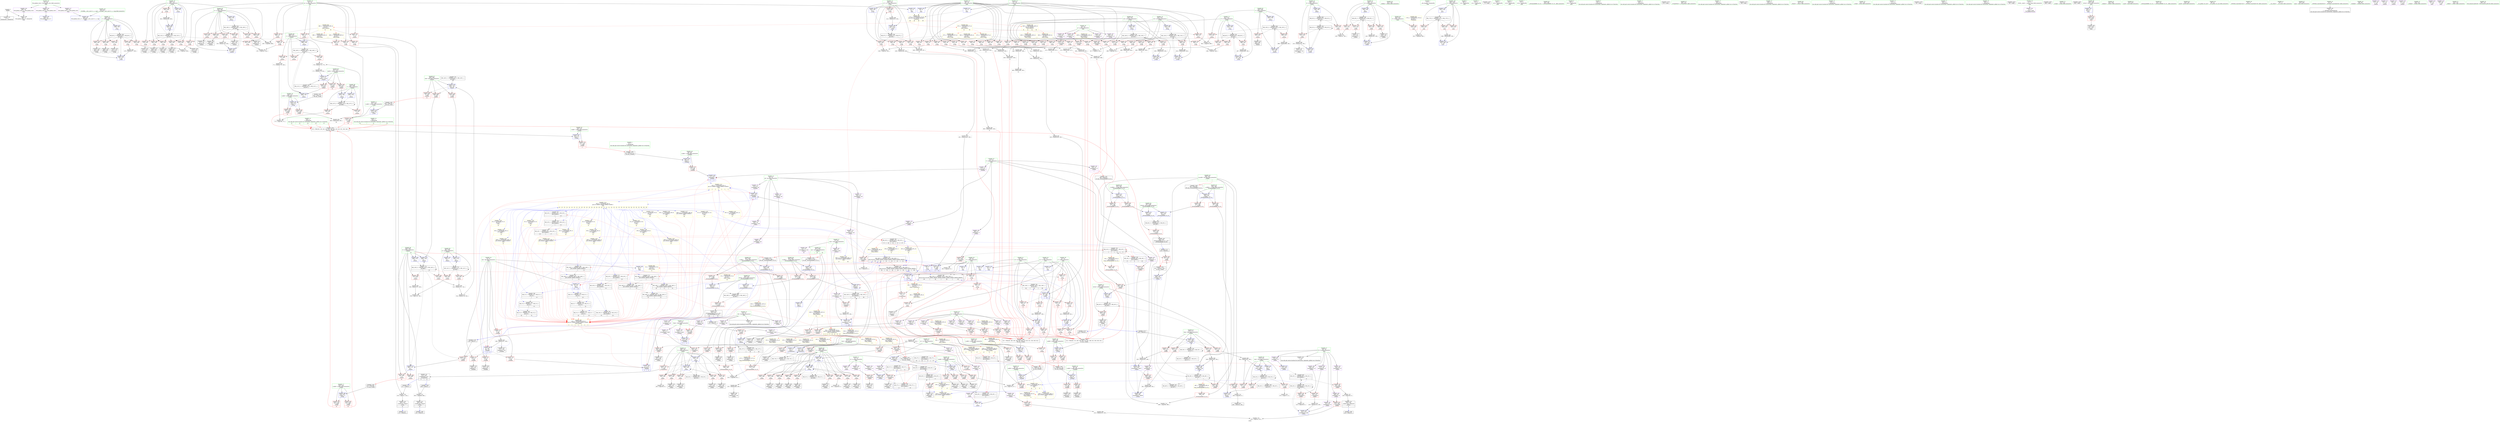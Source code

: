 digraph "SVFG" {
	label="SVFG";

	Node0x562861902bd0 [shape=record,color=grey,label="{NodeID: 0\nNullPtr}"];
	Node0x562861902bd0 -> Node0x56286191b4c0[style=solid];
	Node0x562861902bd0 -> Node0x562861926c30[style=solid];
	Node0x562861932490 [shape=record,color=black,label="{NodeID: 775\nMR_145V_2 = PHI(MR_145V_3, MR_145V_1, )\npts\{666 \}\n}"];
	Node0x562861932490 -> Node0x56286193a470[style=dashed];
	Node0x562861927210 [shape=record,color=blue,label="{NodeID: 443\n122\<--119\narrayidx6\<--\n_Z3addiii\n|{<s0>3|<s1>4}}"];
	Node0x562861927210:s0 -> Node0x56286199a2d0[style=dashed,color=blue];
	Node0x562861927210:s1 -> Node0x56286199a4f0[style=dashed,color=blue];
	Node0x56286192a5d0 [shape=record,color=red,label="{NodeID: 277\n181\<--156\n\<--q\n_Z3bfsv\n}"];
	Node0x56286192a5d0 -> Node0x5628619477e0[style=solid];
	Node0x56286191ac80 [shape=record,color=black,label="{NodeID: 111\n177\<--172\nidxprom\<--\n_Z3bfsv\n}"];
	Node0x56286198ad30 [shape=record,color=yellow,style=double,label="{NodeID: 886\n87V_1 = ENCHI(MR_87V_0)\npts\{40 \}\nFun[_Z2oki]}"];
	Node0x56286198ad30 -> Node0x562861928ca0[style=dashed];
	Node0x56286198ad30 -> Node0x562861928d70[style=dashed];
	Node0x56286198ad30 -> Node0x562861928e40[style=dashed];
	Node0x56286198ad30 -> Node0x562861928f10[style=dashed];
	Node0x56286198ad30 -> Node0x562861928fe0[style=dashed];
	Node0x562861948e60 [shape=record,color=grey,label="{NodeID: 720\n772 = cmp(769, 771, )\n}"];
	Node0x562861924350 [shape=record,color=red,label="{NodeID: 388\n702\<--659\n\<--i1\n_Z4doitv\n}"];
	Node0x562861924350 -> Node0x562861922130[style=solid];
	Node0x56286191f9c0 [shape=record,color=red,label="{NodeID: 222\n125\<--8\n\<--len\n_Z3addiii\n}"];
	Node0x56286191f9c0 -> Node0x56286191abb0[style=solid];
	Node0x56286191be70 [shape=record,color=green,label="{NodeID: 56\n257\<--258\n_Z3dfsii\<--_Z3dfsii_field_insensitive\n}"];
	Node0x562861968820 [shape=record,color=yellow,style=double,label="{NodeID: 831\n16V_1 = ENCHI(MR_16V_0)\npts\{220000 \}\nFun[_ZSt3minIiERKT_S2_S2_]}"];
	Node0x562861968820 -> Node0x56286192d830[style=dashed];
	Node0x562861943be0 [shape=record,color=grey,label="{NodeID: 665\n357 = Binary(356, 109, )\n}"];
	Node0x562861943be0 -> Node0x562861921290[style=solid];
	Node0x562861939c50 [shape=record,color=blue,label="{NodeID: 499\n655\<--109\ni\<--\n_Z4doitv\n}"];
	Node0x562861939c50 -> Node0x562861982f50[style=dashed];
	Node0x56286192d350 [shape=record,color=red,label="{NodeID: 333\n368\<--367\n\<--arrayidx33\n_Z3dfsii\n}"];
	Node0x56286192d350 -> Node0x562861938320[style=solid];
	Node0x562861922bc0 [shape=record,color=purple,label="{NodeID: 167\n190\<--14\narrayidx4\<--till\n_Z3bfsv\n}"];
	Node0x562861922bc0 -> Node0x56286192af90[style=solid];
	Node0x562861902ad0 [shape=record,color=green,label="{NodeID: 1\n7\<--1\n__dso_handle\<--dummyObj\nGlob }"];
	Node0x562861932990 [shape=record,color=black,label="{NodeID: 776\nMR_160V_2 = PHI(MR_160V_3, MR_160V_1, )\npts\{10 30 32 130000 160000 180000 200000 220000 250000 280000 \}\n|{|<s1>31|<s2>31|<s3>31|<s4>31|<s5>31|<s6>31}}"];
	Node0x562861932990 -> Node0x56286196c290[style=dashed];
	Node0x562861932990:s1 -> Node0x562861938c10[style=dashed,color=red];
	Node0x562861932990:s2 -> Node0x562861938ce0[style=dashed,color=red];
	Node0x562861932990:s3 -> Node0x56286197ec10[style=dashed,color=red];
	Node0x562861932990:s4 -> Node0x56286197f110[style=dashed,color=red];
	Node0x562861932990:s5 -> Node0x56286198a980[style=dashed,color=red];
	Node0x562861932990:s6 -> Node0x56286198b510[style=dashed,color=red];
	Node0x5628619272e0 [shape=record,color=blue,label="{NodeID: 444\n127\<--124\narrayidx8\<--\n_Z3addiii\n|{<s0>3|<s1>4}}"];
	Node0x5628619272e0:s0 -> Node0x56286199a2d0[style=dashed,color=blue];
	Node0x5628619272e0:s1 -> Node0x56286199a4f0[style=dashed,color=blue];
	Node0x56286192a6a0 [shape=record,color=red,label="{NodeID: 278\n185\<--156\n\<--q\n_Z3bfsv\n}"];
	Node0x56286192a6a0 -> Node0x56286191ad50[style=solid];
	Node0x56286191ad50 [shape=record,color=black,label="{NodeID: 112\n186\<--185\nidxprom1\<--\n_Z3bfsv\n}"];
	Node0x56286198ae10 [shape=record,color=yellow,style=double,label="{NodeID: 887\n89V_1 = ENCHI(MR_89V_0)\npts\{42 \}\nFun[_Z2oki]}"];
	Node0x56286198ae10 -> Node0x562861929730[style=dashed];
	Node0x56286198ae10 -> Node0x562861929800[style=dashed];
	Node0x562861948fe0 [shape=record,color=grey,label="{NodeID: 721\n291 = cmp(290, 9, )\n}"];
	Node0x562861924420 [shape=record,color=red,label="{NodeID: 389\n707\<--659\n\<--i1\n_Z4doitv\n}"];
	Node0x562861924420 -> Node0x562861922200[style=solid];
	Node0x56286191fa90 [shape=record,color=red,label="{NodeID: 223\n172\<--29\n\<--s\n_Z3bfsv\n}"];
	Node0x56286191fa90 -> Node0x56286191ac80[style=solid];
	Node0x56286191fa90 -> Node0x5628619277c0[style=solid];
	Node0x56286191bf70 [shape=record,color=green,label="{NodeID: 57\n262\<--263\nretval\<--retval_field_insensitive\n_Z3dfsii\n}"];
	Node0x56286191bf70 -> Node0x56286192b6e0[style=solid];
	Node0x56286191bf70 -> Node0x562861937ce0[style=solid];
	Node0x56286191bf70 -> Node0x5628619384c0[style=solid];
	Node0x562861943d60 [shape=record,color=grey,label="{NodeID: 666\n627 = Binary(625, 626, )\n}"];
	Node0x562861943d60 -> Node0x562861945260[style=solid];
	Node0x562861939d20 [shape=record,color=blue,label="{NodeID: 500\n685\<--9\narrayidx\<--\n_Z4doitv\n}"];
	Node0x562861939d20 -> Node0x562861939d20[style=dashed];
	Node0x562861939d20 -> Node0x562861971de0[style=dashed];
	Node0x56286192d420 [shape=record,color=red,label="{NodeID: 334\n407\<--387\n\<--retval\n_ZSt3minIiERKT_S2_S2_\n}"];
	Node0x56286192d420 -> Node0x5628619215d0[style=solid];
	Node0x562861922c90 [shape=record,color=purple,label="{NodeID: 168\n286\<--14\narrayidx\<--till\n_Z3dfsii\n}"];
	Node0x562861922c90 -> Node0x56286192ca60[style=solid];
	Node0x5628618e1e30 [shape=record,color=green,label="{NodeID: 2\n9\<--1\n\<--dummyObj\nCan only get source location for instruction, argument, global var or function.|{<s0>4}}"];
	Node0x5628618e1e30:s0 -> Node0x5628619e5980[style=solid,color=red];
	Node0x5628619273b0 [shape=record,color=blue,label="{NodeID: 445\n136\<--133\nx.addr\<--x\n_Z2Adiii\n}"];
	Node0x5628619273b0 -> Node0x56286192a1c0[style=dashed];
	Node0x5628619273b0 -> Node0x56286192a290[style=dashed];
	Node0x56286192a770 [shape=record,color=red,label="{NodeID: 279\n212\<--156\n\<--q\n_Z3bfsv\n}"];
	Node0x56286192a770 -> Node0x562861920320[style=solid];
	Node0x56286191ae20 [shape=record,color=black,label="{NodeID: 113\n189\<--188\nidxprom3\<--\n_Z3bfsv\n}"];
	Node0x562861949160 [shape=record,color=grey,label="{NodeID: 722\n697 = cmp(695, 696, )\n}"];
	Node0x5628619244f0 [shape=record,color=red,label="{NodeID: 390\n716\<--659\n\<--i1\n_Z4doitv\n}"];
	Node0x5628619244f0 -> Node0x5628619223a0[style=solid];
	Node0x56286191fb60 [shape=record,color=red,label="{NodeID: 224\n418\<--29\n\<--s\n_Z7maxFlowv\n|{<s0>10}}"];
	Node0x56286191fb60:s0 -> Node0x5628619e5ad0[style=solid,color=red];
	Node0x56286191c040 [shape=record,color=green,label="{NodeID: 58\n264\<--265\nk.addr\<--k.addr_field_insensitive\n_Z3dfsii\n}"];
	Node0x56286191c040 -> Node0x56286192b7b0[style=solid];
	Node0x56286191c040 -> Node0x56286192b880[style=solid];
	Node0x56286191c040 -> Node0x56286192b950[style=solid];
	Node0x56286191c040 -> Node0x56286192ba20[style=solid];
	Node0x56286191c040 -> Node0x562861927e40[style=solid];
	Node0x562861968a10 [shape=record,color=yellow,style=double,label="{NodeID: 833\n173V_1 = ENCHI(MR_173V_0)\npts\{831 \}\nFun[main]}"];
	Node0x562861968a10 -> Node0x562861925ef0[style=dashed];
	Node0x562861943ee0 [shape=record,color=grey,label="{NodeID: 667\n508 = Binary(506, 507, )\n|{<s0>16}}"];
	Node0x562861943ee0:s0 -> Node0x5628619e4100[style=solid,color=red];
	Node0x562861939df0 [shape=record,color=blue,label="{NodeID: 501\n655\<--689\ni\<--inc\n_Z4doitv\n}"];
	Node0x562861939df0 -> Node0x562861982f50[style=dashed];
	Node0x56286192d4f0 [shape=record,color=red,label="{NodeID: 335\n397\<--389\n\<--__a.addr\n_ZSt3minIiERKT_S2_S2_\n}"];
	Node0x56286192d4f0 -> Node0x56286192d900[style=solid];
	Node0x562861922d60 [shape=record,color=purple,label="{NodeID: 169\n112\<--17\narrayidx2\<--Next\n_Z3addiii\n}"];
	Node0x562861922d60 -> Node0x562861927070[style=solid];
	Node0x562861917760 [shape=record,color=green,label="{NodeID: 3\n49\<--1\n.str\<--dummyObj\nGlob }"];
	Node0x562861927480 [shape=record,color=blue,label="{NodeID: 446\n138\<--134\ny.addr\<--y\n_Z2Adiii\n}"];
	Node0x562861927480 -> Node0x56286192a360[style=dashed];
	Node0x562861927480 -> Node0x56286192a430[style=dashed];
	Node0x56286192a840 [shape=record,color=red,label="{NodeID: 280\n242\<--156\n\<--q\n_Z3bfsv\n}"];
	Node0x56286192a840 -> Node0x562861945ce0[style=solid];
	Node0x5628619200f0 [shape=record,color=black,label="{NodeID: 114\n198\<--197\nidxprom7\<--\n_Z3bfsv\n}"];
	Node0x5628619492e0 [shape=record,color=grey,label="{NodeID: 723\n812 = cmp(809, 811, )\n}"];
	Node0x5628619245c0 [shape=record,color=red,label="{NodeID: 391\n728\<--659\n\<--i1\n_Z4doitv\n}"];
	Node0x5628619245c0 -> Node0x562861947060[style=solid];
	Node0x56286191fc30 [shape=record,color=red,label="{NodeID: 225\n459\<--29\n\<--s\n_Z2oki\n|{<s0>13}}"];
	Node0x56286191fc30:s0 -> Node0x5628619e4100[style=solid,color=red];
	Node0x56286191c110 [shape=record,color=green,label="{NodeID: 59\n266\<--267\nmi.addr\<--mi.addr_field_insensitive\n_Z3dfsii\n|{|<s5>7}}"];
	Node0x56286191c110 -> Node0x56286192baf0[style=solid];
	Node0x56286191c110 -> Node0x56286192bbc0[style=solid];
	Node0x56286191c110 -> Node0x56286192bc90[style=solid];
	Node0x56286191c110 -> Node0x562861927f10[style=solid];
	Node0x56286191c110 -> Node0x5628619380b0[style=solid];
	Node0x56286191c110:s5 -> Node0x5628619e3e80[style=solid,color=red];
	Node0x562861944060 [shape=record,color=grey,label="{NodeID: 668\n225 = Binary(224, 109, )\n}"];
	Node0x562861944060 -> Node0x562861920660[style=solid];
	Node0x562861944060 -> Node0x562861927a30[style=solid];
	Node0x562861939ec0 [shape=record,color=blue,label="{NodeID: 502\n657\<--9\nans\<--\n_Z4doitv\n}"];
	Node0x562861939ec0 -> Node0x5628619713e0[style=dashed];
	Node0x56286192d5c0 [shape=record,color=red,label="{NodeID: 336\n404\<--389\n\<--__a.addr\n_ZSt3minIiERKT_S2_S2_\n}"];
	Node0x56286192d5c0 -> Node0x562861938800[style=solid];
	Node0x562861922e30 [shape=record,color=purple,label="{NodeID: 170\n237\<--17\narrayidx26\<--Next\n_Z3bfsv\n}"];
	Node0x562861922e30 -> Node0x56286192b540[style=solid];
	Node0x5628619177f0 [shape=record,color=green,label="{NodeID: 4\n51\<--1\n.str.1\<--dummyObj\nGlob }"];
	Node0x562861927550 [shape=record,color=blue,label="{NodeID: 447\n140\<--135\nz.addr\<--z\n_Z2Adiii\n}"];
	Node0x562861927550 -> Node0x56286192a500[style=dashed];
	Node0x56286192a910 [shape=record,color=red,label="{NodeID: 281\n182\<--158\n\<--h\n_Z3bfsv\n}"];
	Node0x56286192a910 -> Node0x5628619477e0[style=solid];
	Node0x562861920180 [shape=record,color=black,label="{NodeID: 115\n204\<--203\nidxprom10\<--\n_Z3bfsv\n}"];
	Node0x562861949460 [shape=record,color=grey,label="{NodeID: 724\n519 = cmp(517, 518, )\n}"];
	Node0x562861949460 -> Node0x5628619219e0[style=solid];
	Node0x562861924690 [shape=record,color=red,label="{NodeID: 392\n736\<--661\n\<--q\n_Z4doitv\n}"];
	Node0x562861924690 -> Node0x562861947de0[style=solid];
	Node0x56286191fd00 [shape=record,color=red,label="{NodeID: 226\n559\<--29\n\<--s\n_Z2okii\n|{<s0>19}}"];
	Node0x56286191fd00:s0 -> Node0x5628619e4100[style=solid,color=red];
	Node0x5628619dcaf0 [shape=record,color=black,label="{NodeID: 1167\n73 = PHI()\n}"];
	Node0x56286191c1e0 [shape=record,color=green,label="{NodeID: 60\n268\<--269\ni\<--i_field_insensitive\n_Z3dfsii\n}"];
	Node0x56286191c1e0 -> Node0x56286192bd60[style=solid];
	Node0x56286191c1e0 -> Node0x56286192be30[style=solid];
	Node0x56286191c1e0 -> Node0x56286192bf00[style=solid];
	Node0x56286191c1e0 -> Node0x56286192bfd0[style=solid];
	Node0x56286191c1e0 -> Node0x56286192c0a0[style=solid];
	Node0x56286191c1e0 -> Node0x56286192c170[style=solid];
	Node0x56286191c1e0 -> Node0x56286192c240[style=solid];
	Node0x56286191c1e0 -> Node0x56286192c310[style=solid];
	Node0x56286191c1e0 -> Node0x56286192c3e0[style=solid];
	Node0x56286191c1e0 -> Node0x562861937e40[style=solid];
	Node0x56286191c1e0 -> Node0x562861938320[style=solid];
	Node0x562861968bd0 [shape=record,color=yellow,style=double,label="{NodeID: 835\n177V_1 = ENCHI(MR_177V_0)\npts\{38 40 42 440000 460000 \}\nFun[main]|{<s0>38|<s1>38|<s2>38|<s3>38}}"];
	Node0x562861968bd0:s0 -> Node0x562861969650[style=dashed,color=red];
	Node0x562861968bd0:s1 -> Node0x562861969760[style=dashed,color=red];
	Node0x562861968bd0:s2 -> Node0x562861988ee0[style=dashed,color=red];
	Node0x562861968bd0:s3 -> Node0x562861989180[style=dashed,color=red];
	Node0x5628619441e0 [shape=record,color=grey,label="{NodeID: 669\n493 = Binary(491, 492, )\n|{<s0>15}}"];
	Node0x5628619441e0:s0 -> Node0x5628619e4b30[style=solid,color=red];
	Node0x562861939f90 [shape=record,color=blue,label="{NodeID: 503\n659\<--109\ni1\<--\n_Z4doitv\n}"];
	Node0x562861939f90 -> Node0x5628619718e0[style=dashed];
	Node0x56286192d690 [shape=record,color=red,label="{NodeID: 337\n395\<--391\n\<--__b.addr\n_ZSt3minIiERKT_S2_S2_\n}"];
	Node0x56286192d690 -> Node0x56286192d830[style=solid];
	Node0x562861922f00 [shape=record,color=purple,label="{NodeID: 171\n367\<--17\narrayidx33\<--Next\n_Z3dfsii\n}"];
	Node0x562861922f00 -> Node0x56286192d350[style=solid];
	Node0x562861917880 [shape=record,color=green,label="{NodeID: 5\n53\<--1\n.str.2\<--dummyObj\nGlob }"];
	Node0x562861933ad0 [shape=record,color=black,label="{NodeID: 780\nMR_73V_3 = PHI(MR_73V_4, MR_73V_2, )\npts\{413 \}\n}"];
	Node0x562861933ad0 -> Node0x56286192d9d0[style=dashed];
	Node0x562861933ad0 -> Node0x56286192daa0[style=dashed];
	Node0x562861933ad0 -> Node0x5628619389a0[style=dashed];
	Node0x562861927620 [shape=record,color=blue,label="{NodeID: 448\n158\<--109\nh\<--\n_Z3bfsv\n}"];
	Node0x562861927620 -> Node0x562861981b50[style=dashed];
	Node0x56286192a9e0 [shape=record,color=red,label="{NodeID: 282\n224\<--158\n\<--h\n_Z3bfsv\n}"];
	Node0x56286192a9e0 -> Node0x562861944060[style=solid];
	Node0x562861920250 [shape=record,color=black,label="{NodeID: 116\n207\<--206\nidxprom12\<--\n_Z3bfsv\n}"];
	Node0x5628619495e0 [shape=record,color=grey,label="{NodeID: 725\n316 = cmp(310, 315, )\n}"];
	Node0x562861924760 [shape=record,color=red,label="{NodeID: 393\n741\<--661\n\<--q\n_Z4doitv\n}"];
	Node0x562861924760 -> Node0x5628619459e0[style=solid];
	Node0x56286191fdd0 [shape=record,color=red,label="{NodeID: 227\n246\<--31\n\<--t\n_Z3bfsv\n}"];
	Node0x56286191fdd0 -> Node0x562861920800[style=solid];
	Node0x5628619e2910 [shape=record,color=black,label="{NodeID: 1168\n648 = PHI(411, )\n}"];
	Node0x5628619e2910 -> Node0x5628619483e0[style=solid];
	Node0x56286191c2b0 [shape=record,color=green,label="{NodeID: 61\n270\<--271\ntmp\<--tmp_field_insensitive\n_Z3dfsii\n}"];
	Node0x56286191c2b0 -> Node0x56286192c4b0[style=solid];
	Node0x56286191c2b0 -> Node0x56286192c580[style=solid];
	Node0x56286191c2b0 -> Node0x56286192c650[style=solid];
	Node0x56286191c2b0 -> Node0x56286192c720[style=solid];
	Node0x56286191c2b0 -> Node0x562861937f10[style=solid];
	Node0x562861944360 [shape=record,color=grey,label="{NodeID: 670\n621 = Binary(619, 620, )\n|{<s0>23}}"];
	Node0x562861944360:s0 -> Node0x5628619e4100[style=solid,color=red];
	Node0x56286193a060 [shape=record,color=blue,label="{NodeID: 504\n712\<--714\narrayidx13\<--add\n_Z4doitv\n|{|<s2>30}}"];
	Node0x56286193a060 -> Node0x5628619256d0[style=dashed];
	Node0x56286193a060 -> Node0x562861971de0[style=dashed];
	Node0x56286193a060:s2 -> Node0x56286198a8a0[style=dashed,color=red];
	Node0x56286192d760 [shape=record,color=red,label="{NodeID: 338\n401\<--391\n\<--__b.addr\n_ZSt3minIiERKT_S2_S2_\n}"];
	Node0x56286192d760 -> Node0x562861938730[style=solid];
	Node0x562861922fd0 [shape=record,color=purple,label="{NodeID: 172\n122\<--19\narrayidx6\<--go\n_Z3addiii\n}"];
	Node0x562861922fd0 -> Node0x562861927210[style=solid];
	Node0x56286199a2d0 [shape=record,color=yellow,style=double,label="{NodeID: 1113\n24V_2 = CSCHI(MR_24V_1)\npts\{10 160000 180000 200000 220000 \}\nCS[]|{<s0>4|<s1>4|<s2>4|<s3>4|<s4>4|<s5>4|<s6>4}}"];
	Node0x56286199a2d0:s0 -> Node0x56286191f750[style=dashed,color=red];
	Node0x56286199a2d0:s1 -> Node0x56286192a0f0[style=dashed,color=red];
	Node0x56286199a2d0:s2 -> Node0x562861926fa0[style=dashed,color=red];
	Node0x56286199a2d0:s3 -> Node0x562861927070[style=dashed,color=red];
	Node0x56286199a2d0:s4 -> Node0x562861927140[style=dashed,color=red];
	Node0x56286199a2d0:s5 -> Node0x562861927210[style=dashed,color=red];
	Node0x56286199a2d0:s6 -> Node0x5628619272e0[style=dashed,color=red];
	Node0x562861917910 [shape=record,color=green,label="{NodeID: 6\n55\<--1\n.str.3\<--dummyObj\nGlob }"];
	Node0x562861933bc0 [shape=record,color=black,label="{NodeID: 781\nMR_57V_2 = PHI(MR_57V_3, MR_57V_1, )\npts\{130000 \}\n|{<s0>10|<s1>10|<s2>17|<s3>27}}"];
	Node0x562861933bc0:s0 -> Node0x56286196e6e0[style=dashed,color=red];
	Node0x562861933bc0:s1 -> Node0x5628619709e0[style=dashed,color=red];
	Node0x562861933bc0:s2 -> Node0x56286199c830[style=dashed,color=blue];
	Node0x562861933bc0:s3 -> Node0x56286199af70[style=dashed,color=blue];
	Node0x5628619276f0 [shape=record,color=blue,label="{NodeID: 449\n156\<--109\nq\<--\n_Z3bfsv\n}"];
	Node0x5628619276f0 -> Node0x562861981650[style=dashed];
	Node0x56286192aab0 [shape=record,color=red,label="{NodeID: 283\n194\<--160\n\<--i\n_Z3bfsv\n}"];
	Node0x56286192aab0 -> Node0x562861947660[style=solid];
	Node0x562861920320 [shape=record,color=black,label="{NodeID: 117\n213\<--212\nidxprom15\<--\n_Z3bfsv\n}"];
	Node0x562861949760 [shape=record,color=grey,label="{NodeID: 726\n841 = cmp(839, 840, )\n}"];
	Node0x562861924830 [shape=record,color=red,label="{NodeID: 394\n737\<--663\n\<--h\n_Z4doitv\n}"];
	Node0x562861924830 -> Node0x562861945560[style=solid];
	Node0x56286191fea0 [shape=record,color=red,label="{NodeID: 228\n277\<--31\n\<--t\n_Z3dfsii\n}"];
	Node0x56286191fea0 -> Node0x562861947960[style=solid];
	Node0x5628619e2b00 [shape=record,color=black,label="{NodeID: 1169\n416 = PHI(155, )\n}"];
	Node0x56286191c380 [shape=record,color=green,label="{NodeID: 62\n272\<--273\nsum\<--sum_field_insensitive\n_Z3dfsii\n}"];
	Node0x56286191c380 -> Node0x56286192c7f0[style=solid];
	Node0x56286191c380 -> Node0x56286192c8c0[style=solid];
	Node0x56286191c380 -> Node0x56286192c990[style=solid];
	Node0x56286191c380 -> Node0x562861937d70[style=solid];
	Node0x56286191c380 -> Node0x562861937fe0[style=solid];
	Node0x562861968f70 [shape=record,color=yellow,style=double,label="{NodeID: 837\n26V_1 = ENCHI(MR_26V_0)\npts\{30 \}\nFun[_Z7maxFlowv]|{|<s1>9}}"];
	Node0x562861968f70 -> Node0x56286191fb60[style=dashed];
	Node0x562861968f70:s1 -> Node0x562861989930[style=dashed,color=red];
	Node0x5628619444e0 [shape=record,color=grey,label="{NodeID: 671\n744 = Binary(743, 542, )\n}"];
	Node0x5628619444e0 -> Node0x56286193a470[style=solid];
	Node0x56286193a130 [shape=record,color=blue,label="{NodeID: 505\n657\<--725\nans\<--\n_Z4doitv\n}"];
	Node0x56286193a130 -> Node0x5628619713e0[style=dashed];
	Node0x56286192d830 [shape=record,color=red,label="{NodeID: 339\n396\<--395\n\<--\n_ZSt3minIiERKT_S2_S2_\n}"];
	Node0x56286192d830 -> Node0x562861948560[style=solid];
	Node0x5628619230a0 [shape=record,color=purple,label="{NodeID: 173\n205\<--19\narrayidx11\<--go\n_Z3bfsv\n}"];
	Node0x5628619230a0 -> Node0x56286192b130[style=solid];
	Node0x56286199a4f0 [shape=record,color=yellow,style=double,label="{NodeID: 1114\n24V_3 = CSCHI(MR_24V_2)\npts\{10 160000 180000 200000 220000 \}\nCS[]|{<s0>13|<s1>13|<s2>13|<s3>14|<s4>14|<s5>14|<s6>15|<s7>15|<s8>15|<s9>16|<s10>16|<s11>16|<s12>19|<s13>19|<s14>19|<s15>20|<s16>20|<s17>20|<s18>21|<s19>21|<s20>21|<s21>22|<s22>22|<s23>22|<s24>23|<s25>23|<s26>23|<s27>24|<s28>24|<s29>24|<s30>25|<s31>25|<s32>25|<s33>26|<s34>26|<s35>26}}"];
	Node0x56286199a4f0:s0 -> Node0x56286199b8d0[style=dashed,color=blue];
	Node0x56286199a4f0:s1 -> Node0x56286199ba30[style=dashed,color=blue];
	Node0x56286199a4f0:s2 -> Node0x56286199bb10[style=dashed,color=blue];
	Node0x56286199a4f0:s3 -> Node0x56286197e210[style=dashed,color=blue];
	Node0x56286199a4f0:s4 -> Node0x56286197ec10[style=dashed,color=blue];
	Node0x56286199a4f0:s5 -> Node0x56286197f110[style=dashed,color=blue];
	Node0x56286199a4f0:s6 -> Node0x5628618fa470[style=dashed,color=blue];
	Node0x56286199a4f0:s7 -> Node0x5628618fae70[style=dashed,color=blue];
	Node0x56286199a4f0:s8 -> Node0x5628619673c0[style=dashed,color=blue];
	Node0x56286199a4f0:s9 -> Node0x5628619727e0[style=dashed,color=blue];
	Node0x56286199a4f0:s10 -> Node0x5628619731e0[style=dashed,color=blue];
	Node0x56286199a4f0:s11 -> Node0x5628619300d0[style=dashed,color=blue];
	Node0x56286199a4f0:s12 -> Node0x56286199cad0[style=dashed,color=blue];
	Node0x56286199a4f0:s13 -> Node0x56286199cc30[style=dashed,color=blue];
	Node0x56286199a4f0:s14 -> Node0x56286199cd10[style=dashed,color=blue];
	Node0x56286199a4f0:s15 -> Node0x56286199ce50[style=dashed,color=blue];
	Node0x56286199a4f0:s16 -> Node0x56286199cfb0[style=dashed,color=blue];
	Node0x56286199a4f0:s17 -> Node0x56286199d090[style=dashed,color=blue];
	Node0x56286199a4f0:s18 -> Node0x562861930b30[style=dashed,color=blue];
	Node0x56286199a4f0:s19 -> Node0x562861931030[style=dashed,color=blue];
	Node0x56286199a4f0:s20 -> Node0x562861931530[style=dashed,color=blue];
	Node0x56286199a4f0:s21 -> Node0x56286197f670[style=dashed,color=blue];
	Node0x56286199a4f0:s22 -> Node0x562861980070[style=dashed,color=blue];
	Node0x56286199a4f0:s23 -> Node0x562861980570[style=dashed,color=blue];
	Node0x56286199a4f0:s24 -> Node0x56286199d900[style=dashed,color=blue];
	Node0x56286199a4f0:s25 -> Node0x56286199da60[style=dashed,color=blue];
	Node0x56286199a4f0:s26 -> Node0x56286199db40[style=dashed,color=blue];
	Node0x56286199a4f0:s27 -> Node0x562861967920[style=dashed,color=blue];
	Node0x56286199a4f0:s28 -> Node0x562861968320[style=dashed,color=blue];
	Node0x56286199a4f0:s29 -> Node0x5628618f9b70[style=dashed,color=blue];
	Node0x56286199a4f0:s30 -> Node0x56286199a710[style=dashed,color=blue];
	Node0x56286199a4f0:s31 -> Node0x56286199a870[style=dashed,color=blue];
	Node0x56286199a4f0:s32 -> Node0x56286199a950[style=dashed,color=blue];
	Node0x56286199a4f0:s33 -> Node0x56286199aa90[style=dashed,color=blue];
	Node0x56286199a4f0:s34 -> Node0x56286199abf0[style=dashed,color=blue];
	Node0x56286199a4f0:s35 -> Node0x56286199acd0[style=dashed,color=blue];
	Node0x5628619181f0 [shape=record,color=green,label="{NodeID: 7\n57\<--1\n.str.4\<--dummyObj\nGlob }"];
	Node0x56286197bf10 [shape=record,color=black,label="{NodeID: 782\nMR_16V_2 = PHI(MR_16V_3, MR_16V_1, )\npts\{220000 \}\n|{<s0>9|<s1>10|<s2>10|<s3>17|<s4>27}}"];
	Node0x56286197bf10:s0 -> Node0x56286198a060[style=dashed,color=red];
	Node0x56286197bf10:s1 -> Node0x56286196ebe0[style=dashed,color=red];
	Node0x56286197bf10:s2 -> Node0x562861970ee0[style=dashed,color=red];
	Node0x56286197bf10:s3 -> Node0x56286199c6d0[style=dashed,color=blue];
	Node0x56286197bf10:s4 -> Node0x56286199ae10[style=dashed,color=blue];
	Node0x5628619277c0 [shape=record,color=blue,label="{NodeID: 450\n175\<--172\n\<--\n_Z3bfsv\n}"];
	Node0x5628619277c0 -> Node0x562861982550[style=dashed];
	Node0x56286192ab80 [shape=record,color=red,label="{NodeID: 284\n197\<--160\n\<--i\n_Z3bfsv\n}"];
	Node0x56286192ab80 -> Node0x5628619200f0[style=solid];
	Node0x5628619203f0 [shape=record,color=black,label="{NodeID: 118\n216\<--215\nidxprom17\<--\n_Z3bfsv\n}"];
	Node0x56286198b350 [shape=record,color=yellow,style=double,label="{NodeID: 893\n100V_1 = ENCHI(MR_100V_0)\npts\{440000 \}\nFun[_Z2oki]}"];
	Node0x56286198b350 -> Node0x56286192e7a0[style=dashed];
	Node0x5628618fa380 [shape=record,color=black,label="{NodeID: 727\nMR_65V_3 = PHI(MR_65V_4, MR_65V_2, )\npts\{388 \}\n}"];
	Node0x5628618fa380 -> Node0x56286192d420[style=dashed];
	Node0x562861924900 [shape=record,color=red,label="{NodeID: 395\n742\<--663\n\<--h\n_Z4doitv\n}"];
	Node0x562861924900 -> Node0x5628619459e0[style=solid];
	Node0x56286191ff70 [shape=record,color=red,label="{NodeID: 229\n509\<--31\n\<--t\n_Z2oki\n|{<s0>16}}"];
	Node0x56286191ff70:s0 -> Node0x5628619e4b30[style=solid,color=red];
	Node0x5628619e2bd0 [shape=record,color=black,label="{NodeID: 1170\n419 = PHI(259, )\n}"];
	Node0x5628619e2bd0 -> Node0x562861942ce0[style=solid];
	Node0x56286191c450 [shape=record,color=green,label="{NodeID: 63\n335\<--336\n_ZSt3minIiERKT_S2_S2_\<--_ZSt3minIiERKT_S2_S2__field_insensitive\n}"];
	Node0x562861944660 [shape=record,color=grey,label="{NodeID: 672\n587 = Binary(582, 586, )\n|{<s0>21}}"];
	Node0x562861944660:s0 -> Node0x5628619e4b30[style=solid,color=red];
	Node0x56286193a200 [shape=record,color=blue,label="{NodeID: 506\n659\<--729\ni1\<--inc20\n_Z4doitv\n}"];
	Node0x56286193a200 -> Node0x5628619718e0[style=dashed];
	Node0x56286192d900 [shape=record,color=red,label="{NodeID: 340\n398\<--397\n\<--\n_ZSt3minIiERKT_S2_S2_\n}"];
	Node0x56286192d900 -> Node0x562861948560[style=solid];
	Node0x562861923170 [shape=record,color=purple,label="{NodeID: 174\n222\<--19\narrayidx20\<--go\n_Z3bfsv\n}"];
	Node0x562861923170 -> Node0x56286192b470[style=solid];
	Node0x56286199a710 [shape=record,color=yellow,style=double,label="{NodeID: 1115\n2V_12 = CSCHI(MR_2V_9)\npts\{10 \}\nCS[]|{<s0>26}}"];
	Node0x56286199a710:s0 -> Node0x562861989790[style=dashed,color=red];
	Node0x562861918280 [shape=record,color=green,label="{NodeID: 8\n59\<--1\n.str.5\<--dummyObj\nGlob }"];
	Node0x56286197c410 [shape=record,color=black,label="{NodeID: 783\nMR_40V_2 = PHI(MR_40V_3, MR_40V_1, )\npts\{250000 \}\n|{<s0>9}}"];
	Node0x56286197c410:s0 -> Node0x5628619277c0[style=dashed,color=red];
	Node0x562861927890 [shape=record,color=blue,label="{NodeID: 451\n178\<--109\narrayidx\<--\n_Z3bfsv\n}"];
	Node0x562861927890 -> Node0x562861982a50[style=dashed];
	Node0x56286192ac50 [shape=record,color=red,label="{NodeID: 285\n203\<--160\n\<--i\n_Z3bfsv\n}"];
	Node0x56286192ac50 -> Node0x562861920180[style=solid];
	Node0x5628619204c0 [shape=record,color=black,label="{NodeID: 119\n221\<--220\nidxprom19\<--\n_Z3bfsv\n}"];
	Node0x56286198b430 [shape=record,color=yellow,style=double,label="{NodeID: 894\n102V_1 = ENCHI(MR_102V_0)\npts\{460000 \}\nFun[_Z2oki]}"];
	Node0x56286198b430 -> Node0x56286192e600[style=dashed];
	Node0x56286198b430 -> Node0x56286192e6d0[style=dashed];
	Node0x5628618fa470 [shape=record,color=black,label="{NodeID: 728\nMR_2V_6 = PHI(MR_2V_7, MR_2V_3, )\npts\{10 \}\n|{|<s1>15}}"];
	Node0x5628618fa470 -> Node0x5628619727e0[style=dashed];
	Node0x5628618fa470:s1 -> Node0x562861989790[style=dashed,color=red];
	Node0x5628619249d0 [shape=record,color=red,label="{NodeID: 396\n759\<--663\n\<--h\n_Z4doitv\n}"];
	Node0x562861920040 [shape=record,color=red,label="{NodeID: 230\n639\<--31\n\<--t\n_Z2okii\n|{<s0>25}}"];
	Node0x562861920040:s0 -> Node0x5628619e4b30[style=solid,color=red];
	Node0x5628619e2d40 [shape=record,color=black,label="{NodeID: 1171\n334 = PHI(384, )\n}"];
	Node0x5628619e2d40 -> Node0x56286192d0e0[style=solid];
	Node0x56286191c550 [shape=record,color=green,label="{NodeID: 64\n387\<--388\nretval\<--retval_field_insensitive\n_ZSt3minIiERKT_S2_S2_\n}"];
	Node0x56286191c550 -> Node0x56286192d420[style=solid];
	Node0x56286191c550 -> Node0x562861938730[style=solid];
	Node0x56286191c550 -> Node0x562861938800[style=solid];
	Node0x5628619447e0 [shape=record,color=grey,label="{NodeID: 673\n776 = Binary(774, 775, )\n}"];
	Node0x5628619447e0 -> Node0x562861943160[style=solid];
	Node0x56286193a2d0 [shape=record,color=blue,label="{NodeID: 507\n661\<--9\nq\<--\n_Z4doitv\n}"];
	Node0x56286193a2d0 -> Node0x562861931a90[style=dashed];
	Node0x56286192d9d0 [shape=record,color=red,label="{NodeID: 341\n421\<--412\n\<--sum\n_Z7maxFlowv\n}"];
	Node0x56286192d9d0 -> Node0x562861942ce0[style=solid];
	Node0x562861923240 [shape=record,color=purple,label="{NodeID: 175\n306\<--19\narrayidx6\<--go\n_Z3dfsii\n}"];
	Node0x562861923240 -> Node0x56286192cc00[style=solid];
	Node0x56286199a870 [shape=record,color=yellow,style=double,label="{NodeID: 1116\n16V_11 = CSCHI(MR_16V_8)\npts\{220000 \}\nCS[]|{<s0>26}}"];
	Node0x56286199a870:s0 -> Node0x562861989790[style=dashed,color=red];
	Node0x562861918310 [shape=record,color=green,label="{NodeID: 9\n62\<--1\n\<--dummyObj\nCan only get source location for instruction, argument, global var or function.}"];
	Node0x56286197c910 [shape=record,color=black,label="{NodeID: 784\nMR_42V_2 = PHI(MR_42V_3, MR_42V_1, )\npts\{280000 \}\n|{<s0>9}}"];
	Node0x56286197c910:s0 -> Node0x562861927890[style=dashed,color=red];
	Node0x562861927960 [shape=record,color=blue,label="{NodeID: 452\n160\<--191\ni\<--\n_Z3bfsv\n}"];
	Node0x562861927960 -> Node0x56286192aab0[style=dashed];
	Node0x562861927960 -> Node0x56286192ab80[style=dashed];
	Node0x562861927960 -> Node0x56286192ac50[style=dashed];
	Node0x562861927960 -> Node0x56286192ad20[style=dashed];
	Node0x562861927960 -> Node0x56286192adf0[style=dashed];
	Node0x562861927960 -> Node0x562861927ca0[style=dashed];
	Node0x562861927960 -> Node0x562861982050[style=dashed];
	Node0x56286192ad20 [shape=record,color=red,label="{NodeID: 286\n220\<--160\n\<--i\n_Z3bfsv\n}"];
	Node0x56286192ad20 -> Node0x5628619204c0[style=solid];
	Node0x562861920590 [shape=record,color=black,label="{NodeID: 120\n230\<--223\nidxprom23\<--\n_Z3bfsv\n}"];
	Node0x56286198b510 [shape=record,color=yellow,style=double,label="{NodeID: 895\n104V_1 = ENCHI(MR_104V_0)\npts\{130000 250000 280000 \}\nFun[_Z2oki]|{<s0>17|<s1>17|<s2>17}}"];
	Node0x56286198b510:s0 -> Node0x562861933bc0[style=dashed,color=red];
	Node0x56286198b510:s1 -> Node0x56286197c410[style=dashed,color=red];
	Node0x56286198b510:s2 -> Node0x56286197c910[style=dashed,color=red];
	Node0x5628618fa970 [shape=record,color=black,label="{NodeID: 729\nMR_95V_3 = PHI(MR_95V_4, MR_95V_2, )\npts\{442 \}\n}"];
	Node0x5628618fa970 -> Node0x56286192e050[style=dashed];
	Node0x5628618fa970 -> Node0x56286192e120[style=dashed];
	Node0x5628618fa970 -> Node0x56286192e1f0[style=dashed];
	Node0x5628618fa970 -> Node0x56286192e2c0[style=dashed];
	Node0x5628618fa970 -> Node0x562861939020[style=dashed];
	Node0x562861924aa0 [shape=record,color=red,label="{NodeID: 397\n780\<--663\n\<--h\n_Z4doitv\n|{<s0>34}}"];
	Node0x562861924aa0:s0 -> Node0x5628619e3d40[style=solid,color=red];
	Node0x562861928070 [shape=record,color=red,label="{NodeID: 231\n643\<--31\n\<--t\n_Z2okii\n|{<s0>26}}"];
	Node0x562861928070:s0 -> Node0x5628619e4b30[style=solid,color=red];
	Node0x5628619e2e80 [shape=record,color=black,label="{NodeID: 1172\n338 = PHI(259, )\n}"];
	Node0x5628619e2e80 -> Node0x562861937f10[style=solid];
	Node0x56286191c620 [shape=record,color=green,label="{NodeID: 65\n389\<--390\n__a.addr\<--__a.addr_field_insensitive\n_ZSt3minIiERKT_S2_S2_\n}"];
	Node0x56286191c620 -> Node0x56286192d4f0[style=solid];
	Node0x56286191c620 -> Node0x56286192d5c0[style=solid];
	Node0x56286191c620 -> Node0x562861938590[style=solid];
	Node0x562861944960 [shape=record,color=grey,label="{NodeID: 674\n582 = Binary(580, 581, )\n}"];
	Node0x562861944960 -> Node0x562861944660[style=solid];
	Node0x56286193a3a0 [shape=record,color=blue,label="{NodeID: 508\n663\<--733\nh\<--\n_Z4doitv\n}"];
	Node0x56286193a3a0 -> Node0x562861931f90[style=dashed];
	Node0x56286192daa0 [shape=record,color=red,label="{NodeID: 342\n425\<--412\n\<--sum\n_Z7maxFlowv\n}"];
	Node0x56286192daa0 -> Node0x5628619216a0[style=solid];
	Node0x562861923310 [shape=record,color=purple,label="{NodeID: 176\n320\<--19\narrayidx14\<--go\n_Z3dfsii\n}"];
	Node0x562861923310 -> Node0x56286192ce70[style=solid];
	Node0x56286199a950 [shape=record,color=yellow,style=double,label="{NodeID: 1117\n106V_11 = CSCHI(MR_106V_8)\npts\{160000 180000 200000 \}\nCS[]|{<s0>26}}"];
	Node0x56286199a950:s0 -> Node0x562861989790[style=dashed,color=red];
	Node0x5628619183a0 [shape=record,color=green,label="{NodeID: 10\n109\<--1\n\<--dummyObj\nCan only get source location for instruction, argument, global var or function.|{<s0>13|<s1>14|<s2>19|<s3>20|<s4>21}}"];
	Node0x5628619183a0:s0 -> Node0x5628619e4f30[style=solid,color=red];
	Node0x5628619183a0:s1 -> Node0x5628619e4f30[style=solid,color=red];
	Node0x5628619183a0:s2 -> Node0x5628619e4f30[style=solid,color=red];
	Node0x5628619183a0:s3 -> Node0x5628619e4f30[style=solid,color=red];
	Node0x5628619183a0:s4 -> Node0x5628619e4f30[style=solid,color=red];
	Node0x56286197ce10 [shape=record,color=black,label="{NodeID: 785\nMR_32V_4 = PHI(MR_32V_6, MR_32V_3, )\npts\{159 \}\n}"];
	Node0x56286197ce10 -> Node0x56286192a9e0[style=dashed];
	Node0x56286197ce10 -> Node0x562861927a30[style=dashed];
	Node0x56286197ce10 -> Node0x56286197ce10[style=dashed];
	Node0x56286197ce10 -> Node0x562861981b50[style=dashed];
	Node0x562861927a30 [shape=record,color=blue,label="{NodeID: 453\n158\<--225\nh\<--inc\n_Z3bfsv\n}"];
	Node0x562861927a30 -> Node0x56286197ce10[style=dashed];
	Node0x56286192adf0 [shape=record,color=red,label="{NodeID: 287\n235\<--160\n\<--i\n_Z3bfsv\n}"];
	Node0x56286192adf0 -> Node0x562861920730[style=solid];
	Node0x562861920660 [shape=record,color=black,label="{NodeID: 121\n227\<--225\nidxprom21\<--inc\n_Z3bfsv\n}"];
	Node0x5628618fae70 [shape=record,color=black,label="{NodeID: 730\nMR_16V_5 = PHI(MR_16V_6, MR_16V_2, )\npts\{220000 \}\n|{|<s1>15}}"];
	Node0x5628618fae70 -> Node0x5628619731e0[style=dashed];
	Node0x5628618fae70:s1 -> Node0x562861989790[style=dashed,color=red];
	Node0x562861924b70 [shape=record,color=red,label="{NodeID: 398\n746\<--665\n\<--mid\n_Z4doitv\n|{<s0>31}}"];
	Node0x562861924b70:s0 -> Node0x5628619e55d0[style=solid,color=red];
	Node0x562861928140 [shape=record,color=red,label="{NodeID: 232\n547\<--33\n\<--t1\n_Z2okii\n}"];
	Node0x562861928140 -> Node0x562861942e60[style=solid];
	Node0x5628619e2fc0 [shape=record,color=black,label="{NodeID: 1173\n517 = PHI(411, )\n}"];
	Node0x5628619e2fc0 -> Node0x562861949460[style=solid];
	Node0x56286191c6f0 [shape=record,color=green,label="{NodeID: 66\n391\<--392\n__b.addr\<--__b.addr_field_insensitive\n_ZSt3minIiERKT_S2_S2_\n}"];
	Node0x56286191c6f0 -> Node0x56286192d690[style=solid];
	Node0x56286191c6f0 -> Node0x56286192d760[style=solid];
	Node0x56286191c6f0 -> Node0x562861938660[style=solid];
	Node0x562861944ae0 [shape=record,color=grey,label="{NodeID: 675\n635 = Binary(634, 109, )\n}"];
	Node0x562861944ae0 -> Node0x562861939b80[style=solid];
	Node0x56286193a470 [shape=record,color=blue,label="{NodeID: 509\n665\<--744\nmid\<--div\n_Z4doitv\n}"];
	Node0x56286193a470 -> Node0x562861924b70[style=dashed];
	Node0x56286193a470 -> Node0x562861924c40[style=dashed];
	Node0x56286193a470 -> Node0x562861924d10[style=dashed];
	Node0x56286193a470 -> Node0x562861932490[style=dashed];
	Node0x56286192db70 [shape=record,color=red,label="{NodeID: 343\n510\<--437\n\<--x.addr\n_Z2oki\n|{<s0>16}}"];
	Node0x56286192db70:s0 -> Node0x5628619e4f30[style=solid,color=red];
	Node0x5628619233e0 [shape=record,color=purple,label="{NodeID: 177\n329\<--19\narrayidx20\<--go\n_Z3dfsii\n}"];
	Node0x5628619233e0 -> Node0x56286192d010[style=solid];
	Node0x56286199aa90 [shape=record,color=yellow,style=double,label="{NodeID: 1118\n2V_13 = CSCHI(MR_2V_12)\npts\{10 \}\nCS[]|{<s0>34}}"];
	Node0x56286199aa90:s0 -> Node0x56286196c290[style=dashed,color=blue];
	Node0x562861918430 [shape=record,color=green,label="{NodeID: 11\n163\<--1\n\<--dummyObj\nCan only get source location for instruction, argument, global var or function.}"];
	Node0x562861927b00 [shape=record,color=blue,label="{NodeID: 454\n228\<--223\narrayidx22\<--\n_Z3bfsv\n}"];
	Node0x562861927b00 -> Node0x56286197d810[style=dashed];
	Node0x56286192aec0 [shape=record,color=red,label="{NodeID: 288\n188\<--187\n\<--arrayidx2\n_Z3bfsv\n}"];
	Node0x56286192aec0 -> Node0x56286191ae20[style=solid];
	Node0x562861920730 [shape=record,color=black,label="{NodeID: 122\n236\<--235\nidxprom25\<--\n_Z3bfsv\n}"];
	Node0x5628619673c0 [shape=record,color=black,label="{NodeID: 731\nMR_106V_5 = PHI(MR_106V_6, MR_106V_2, )\npts\{160000 180000 200000 \}\n|{|<s1>15}}"];
	Node0x5628619673c0 -> Node0x5628619300d0[style=dashed];
	Node0x5628619673c0:s1 -> Node0x562861989790[style=dashed,color=red];
	Node0x562861924c40 [shape=record,color=red,label="{NodeID: 399\n749\<--665\n\<--mid\n_Z4doitv\n}"];
	Node0x562861924c40 -> Node0x56286193a540[style=solid];
	Node0x562861928210 [shape=record,color=red,label="{NodeID: 233\n550\<--33\n\<--t1\n_Z2okii\n}"];
	Node0x562861928210 -> Node0x562861942860[style=solid];
	Node0x5628619e3100 [shape=record,color=black,label="{NodeID: 1174\n674 = PHI()\n}"];
	Node0x56286191c7c0 [shape=record,color=green,label="{NodeID: 67\n409\<--410\n_Z7maxFlowv\<--_Z7maxFlowv_field_insensitive\n}"];
	Node0x562861944c60 [shape=record,color=grey,label="{NodeID: 676\n574 = Binary(569, 573, )\n|{<s0>20}}"];
	Node0x562861944c60:s0 -> Node0x5628619e4b30[style=solid,color=red];
	Node0x56286193a540 [shape=record,color=blue,label="{NodeID: 510\n663\<--749\nh\<--\n_Z4doitv\n}"];
	Node0x56286193a540 -> Node0x562861931f90[style=dashed];
	Node0x56286192dc40 [shape=record,color=red,label="{NodeID: 344\n455\<--439\n\<--i\n_Z2oki\n}"];
	Node0x56286192dc40 -> Node0x5628619480e0[style=solid];
	Node0x5628619234b0 [shape=record,color=purple,label="{NodeID: 178\n127\<--21\narrayidx8\<--f\n_Z3addiii\n}"];
	Node0x5628619234b0 -> Node0x5628619272e0[style=solid];
	Node0x56286199abf0 [shape=record,color=yellow,style=double,label="{NodeID: 1119\n16V_12 = CSCHI(MR_16V_11)\npts\{220000 \}\nCS[]|{<s0>27}}"];
	Node0x56286199abf0:s0 -> Node0x56286197bf10[style=dashed,color=red];
	Node0x5628619184c0 [shape=record,color=green,label="{NodeID: 12\n164\<--1\n\<--dummyObj\nCan only get source location for instruction, argument, global var or function.}"];
	Node0x56286197d810 [shape=record,color=black,label="{NodeID: 787\nMR_40V_4 = PHI(MR_40V_6, MR_40V_3, )\npts\{250000 \}\n}"];
	Node0x56286197d810 -> Node0x56286192b2d0[style=dashed];
	Node0x56286197d810 -> Node0x562861927b00[style=dashed];
	Node0x56286197d810 -> Node0x56286197d810[style=dashed];
	Node0x56286197d810 -> Node0x562861982550[style=dashed];
	Node0x562861927bd0 [shape=record,color=blue,label="{NodeID: 455\n231\<--219\narrayidx24\<--add\n_Z3bfsv\n}"];
	Node0x562861927bd0 -> Node0x56286197dd10[style=dashed];
	Node0x56286192af90 [shape=record,color=red,label="{NodeID: 289\n191\<--190\n\<--arrayidx4\n_Z3bfsv\n}"];
	Node0x56286192af90 -> Node0x562861927960[style=solid];
	Node0x562861920800 [shape=record,color=black,label="{NodeID: 123\n247\<--246\nidxprom30\<--\n_Z3bfsv\n}"];
	Node0x562861967920 [shape=record,color=black,label="{NodeID: 732\nMR_2V_9 = PHI(MR_2V_11, MR_2V_7, )\npts\{10 \}\n|{<s0>23|<s1>25}}"];
	Node0x562861967920:s0 -> Node0x562861989790[style=dashed,color=red];
	Node0x562861967920:s1 -> Node0x562861989790[style=dashed,color=red];
	Node0x562861924d10 [shape=record,color=red,label="{NodeID: 400\n752\<--665\n\<--mid\n_Z4doitv\n}"];
	Node0x562861924d10 -> Node0x56286193a610[style=solid];
	Node0x5628619282e0 [shape=record,color=red,label="{NodeID: 234\n622\<--33\n\<--t1\n_Z2okii\n|{<s0>23}}"];
	Node0x5628619282e0:s0 -> Node0x5628619e4b30[style=solid,color=red];
	Node0x5628619e31d0 [shape=record,color=black,label="{NodeID: 1175\n706 = PHI()\n}"];
	Node0x56286191c8c0 [shape=record,color=green,label="{NodeID: 68\n412\<--413\nsum\<--sum_field_insensitive\n_Z7maxFlowv\n}"];
	Node0x56286191c8c0 -> Node0x56286192d9d0[style=solid];
	Node0x56286191c8c0 -> Node0x56286192daa0[style=solid];
	Node0x56286191c8c0 -> Node0x5628619388d0[style=solid];
	Node0x56286191c8c0 -> Node0x5628619389a0[style=solid];
	Node0x5628619694e0 [shape=record,color=yellow,style=double,label="{NodeID: 843\n79V_1 = ENCHI(MR_79V_0)\npts\{32 160000 180000 200000 \}\nFun[_Z7maxFlowv]|{<s0>9|<s1>9|<s2>9|<s3>9|<s4>10|<s5>10|<s6>10|<s7>10}}"];
	Node0x5628619694e0:s0 -> Node0x562861989a40[style=dashed,color=red];
	Node0x5628619694e0:s1 -> Node0x562861989dc0[style=dashed,color=red];
	Node0x5628619694e0:s2 -> Node0x562861989ea0[style=dashed,color=red];
	Node0x5628619694e0:s3 -> Node0x562861989f80[style=dashed,color=red];
	Node0x5628619694e0:s4 -> Node0x56286198bef0[style=dashed,color=red];
	Node0x5628619694e0:s5 -> Node0x56286198c620[style=dashed,color=red];
	Node0x5628619694e0:s6 -> Node0x56286198c700[style=dashed,color=red];
	Node0x5628619694e0:s7 -> Node0x56286198c7e0[style=dashed,color=red];
	Node0x562861944de0 [shape=record,color=grey,label="{NodeID: 677\n450 = Binary(448, 449, )\n}"];
	Node0x562861944de0 -> Node0x562861944f60[style=solid];
	Node0x56286193a610 [shape=record,color=blue,label="{NodeID: 511\n661\<--752\nq\<--\n_Z4doitv\n}"];
	Node0x56286193a610 -> Node0x562861931a90[style=dashed];
	Node0x56286192dd10 [shape=record,color=red,label="{NodeID: 345\n460\<--439\n\<--i\n_Z2oki\n}"];
	Node0x56286192dd10 -> Node0x562861921770[style=solid];
	Node0x562861923580 [shape=record,color=purple,label="{NodeID: 179\n199\<--21\narrayidx8\<--f\n_Z3bfsv\n}"];
	Node0x562861923580 -> Node0x56286192b060[style=solid];
	Node0x56286199acd0 [shape=record,color=yellow,style=double,label="{NodeID: 1120\n106V_12 = CSCHI(MR_106V_11)\npts\{160000 180000 200000 \}\nCS[]|{<s0>27|<s1>34}}"];
	Node0x56286199acd0:s0 -> Node0x5628619694e0[style=dashed,color=red];
	Node0x56286199acd0:s1 -> Node0x56286196c290[style=dashed,color=blue];
	Node0x562861918580 [shape=record,color=green,label="{NodeID: 13\n165\<--1\n\<--dummyObj\nCan only get source location for instruction, argument, global var or function.}"];
	Node0x56286197dd10 [shape=record,color=black,label="{NodeID: 788\nMR_42V_4 = PHI(MR_42V_6, MR_42V_3, )\npts\{280000 \}\n}"];
	Node0x56286197dd10 -> Node0x56286192b200[style=dashed];
	Node0x56286197dd10 -> Node0x56286192b3a0[style=dashed];
	Node0x56286197dd10 -> Node0x562861927bd0[style=dashed];
	Node0x56286197dd10 -> Node0x56286197dd10[style=dashed];
	Node0x56286197dd10 -> Node0x562861982a50[style=dashed];
	Node0x562861927ca0 [shape=record,color=blue,label="{NodeID: 456\n160\<--238\ni\<--\n_Z3bfsv\n}"];
	Node0x562861927ca0 -> Node0x56286192aab0[style=dashed];
	Node0x562861927ca0 -> Node0x56286192ab80[style=dashed];
	Node0x562861927ca0 -> Node0x56286192ac50[style=dashed];
	Node0x562861927ca0 -> Node0x56286192ad20[style=dashed];
	Node0x562861927ca0 -> Node0x56286192adf0[style=dashed];
	Node0x562861927ca0 -> Node0x562861927ca0[style=dashed];
	Node0x562861927ca0 -> Node0x562861982050[style=dashed];
	Node0x56286192b060 [shape=record,color=red,label="{NodeID: 290\n200\<--199\n\<--arrayidx8\n_Z3bfsv\n}"];
	Node0x56286192b060 -> Node0x5628619471e0[style=solid];
	Node0x5628619208d0 [shape=record,color=black,label="{NodeID: 124\n155\<--250\n_Z3bfsv_ret\<--tobool32\n_Z3bfsv\n|{<s0>9}}"];
	Node0x5628619208d0:s0 -> Node0x5628619e2b00[style=solid,color=blue];
	Node0x562861967e20 [shape=record,color=black,label="{NodeID: 733\nMR_126V_3 = PHI(MR_126V_4, MR_126V_2, )\npts\{535 \}\n}"];
	Node0x562861967e20 -> Node0x56286192f4a0[style=dashed];
	Node0x562861967e20 -> Node0x56286192f570[style=dashed];
	Node0x562861967e20 -> Node0x56286192f640[style=dashed];
	Node0x562861967e20 -> Node0x56286192f710[style=dashed];
	Node0x562861967e20 -> Node0x562861939b80[style=dashed];
	Node0x562861924de0 [shape=record,color=red,label="{NodeID: 401\n769\<--667\n\<--l\n_Z4doitv\n}"];
	Node0x562861924de0 -> Node0x562861948e60[style=solid];
	Node0x5628619283b0 [shape=record,color=red,label="{NodeID: 235\n638\<--33\n\<--t1\n_Z2okii\n|{<s0>25}}"];
	Node0x5628619283b0:s0 -> Node0x5628619e4100[style=solid,color=red];
	Node0x5628619e32a0 [shape=record,color=black,label="{NodeID: 1176\n722 = PHI(797, )\n}"];
	Node0x5628619e32a0 -> Node0x5628619256d0[style=solid];
	Node0x56286191c990 [shape=record,color=green,label="{NodeID: 69\n427\<--428\n_Z4initv\<--_Z4initv_field_insensitive\n}"];
	Node0x562861969650 [shape=record,color=yellow,style=double,label="{NodeID: 844\n87V_1 = ENCHI(MR_87V_0)\npts\{40 \}\nFun[_Z4doitv]|{|<s1>31|<s2>34}}"];
	Node0x562861969650 -> Node0x562861929660[style=dashed];
	Node0x562861969650:s1 -> Node0x56286198ad30[style=dashed,color=red];
	Node0x562861969650:s2 -> Node0x562861985eb0[style=dashed,color=red];
	Node0x562861944f60 [shape=record,color=grey,label="{NodeID: 678\n451 = Binary(450, 109, )\n}"];
	Node0x562861944f60 -> Node0x562861938ce0[style=solid];
	Node0x56286193a6e0 [shape=record,color=blue,label="{NodeID: 512\n663\<--757\nh\<--\n_Z4doitv\n}"];
	Node0x56286193a6e0 -> Node0x5628619249d0[style=dashed];
	Node0x56286193a6e0 -> Node0x562861924aa0[style=dashed];
	Node0x56286192dde0 [shape=record,color=red,label="{NodeID: 346\n465\<--439\n\<--i\n_Z2oki\n}"];
	Node0x56286192dde0 -> Node0x562861921840[style=solid];
	Node0x562861923650 [shape=record,color=purple,label="{NodeID: 180\n300\<--21\narrayidx3\<--f\n_Z3dfsii\n}"];
	Node0x562861923650 -> Node0x56286192cb30[style=solid];
	Node0x56286199ae10 [shape=record,color=yellow,style=double,label="{NodeID: 1121\n16V_13 = CSCHI(MR_16V_12)\npts\{220000 \}\nCS[]|{<s0>34}}"];
	Node0x56286199ae10:s0 -> Node0x56286196c290[style=dashed,color=blue];
	Node0x562861918640 [shape=record,color=green,label="{NodeID: 14\n170\<--1\n\<--dummyObj\nCan only get source location for instruction, argument, global var or function.}"];
	Node0x56286197e210 [shape=record,color=black,label="{NodeID: 789\nMR_2V_3 = PHI(MR_2V_5, MR_2V_2, )\npts\{10 \}\n|{|<s1>13}}"];
	Node0x56286197e210 -> Node0x5628618fa470[style=dashed];
	Node0x56286197e210:s1 -> Node0x562861989790[style=dashed,color=red];
	Node0x562861927d70 [shape=record,color=blue,label="{NodeID: 457\n156\<--243\nq\<--inc28\n_Z3bfsv\n}"];
	Node0x562861927d70 -> Node0x562861981650[style=dashed];
	Node0x56286192b130 [shape=record,color=red,label="{NodeID: 291\n206\<--205\n\<--arrayidx11\n_Z3bfsv\n}"];
	Node0x56286192b130 -> Node0x562861920250[style=solid];
	Node0x5628619209a0 [shape=record,color=black,label="{NodeID: 125\n285\<--284\nidxprom\<--\n_Z3dfsii\n}"];
	Node0x562861968320 [shape=record,color=black,label="{NodeID: 734\nMR_16V_8 = PHI(MR_16V_10, MR_16V_6, )\npts\{220000 \}\n|{<s0>23|<s1>25}}"];
	Node0x562861968320:s0 -> Node0x562861989790[style=dashed,color=red];
	Node0x562861968320:s1 -> Node0x562861989790[style=dashed,color=red];
	Node0x562861924eb0 [shape=record,color=red,label="{NodeID: 402\n774\<--667\n\<--l\n_Z4doitv\n}"];
	Node0x562861924eb0 -> Node0x5628619447e0[style=solid];
	Node0x562861928480 [shape=record,color=red,label="{NodeID: 236\n630\<--35\n\<--t2\n_Z2okii\n|{<s0>24}}"];
	Node0x562861928480:s0 -> Node0x5628619e4b30[style=solid,color=red];
	Node0x5628619e3440 [shape=record,color=black,label="{NodeID: 1177\n747 = PHI(435, )\n}"];
	Node0x56286191ca90 [shape=record,color=green,label="{NodeID: 70\n433\<--434\n_Z2oki\<--_Z2oki_field_insensitive\n}"];
	Node0x562861969760 [shape=record,color=yellow,style=double,label="{NodeID: 845\n89V_1 = ENCHI(MR_89V_0)\npts\{42 \}\nFun[_Z4doitv]|{|<s3>31|<s4>34}}"];
	Node0x562861969760 -> Node0x562861929b40[style=dashed];
	Node0x562861969760 -> Node0x562861929c10[style=dashed];
	Node0x562861969760 -> Node0x562861929ce0[style=dashed];
	Node0x562861969760:s3 -> Node0x56286198ae10[style=dashed,color=red];
	Node0x562861969760:s4 -> Node0x562861985f90[style=dashed,color=red];
	Node0x5628619450e0 [shape=record,color=grey,label="{NodeID: 679\n219 = Binary(218, 109, )\n}"];
	Node0x5628619450e0 -> Node0x562861927bd0[style=solid];
	Node0x56286193a7b0 [shape=record,color=blue,label="{NodeID: 513\n667\<--765\nl\<--\n_Z4doitv\n}"];
	Node0x56286193a7b0 -> Node0x56286196ae90[style=dashed];
	Node0x56286192deb0 [shape=record,color=red,label="{NodeID: 347\n470\<--439\n\<--i\n_Z2oki\n}"];
	Node0x56286192deb0 -> Node0x562861921910[style=solid];
	Node0x562861923720 [shape=record,color=purple,label="{NodeID: 181\n333\<--21\narrayidx22\<--f\n_Z3dfsii\n|{<s0>7}}"];
	Node0x562861923720:s0 -> Node0x5628619e3fc0[style=solid,color=red];
	Node0x56286199af70 [shape=record,color=yellow,style=double,label="{NodeID: 1122\n104V_2 = CSCHI(MR_104V_1)\npts\{130000 250000 280000 \}\nCS[]|{<s0>34}}"];
	Node0x56286199af70:s0 -> Node0x56286196c290[style=dashed,color=blue];
	Node0x562861918700 [shape=record,color=green,label="{NodeID: 15\n171\<--1\n\<--dummyObj\nCan only get source location for instruction, argument, global var or function.}"];
	Node0x56286197e710 [shape=record,color=black,label="{NodeID: 790\nMR_93V_3 = PHI(MR_93V_4, MR_93V_2, )\npts\{440 \}\n}"];
	Node0x56286197e710 -> Node0x56286192dc40[style=dashed];
	Node0x56286197e710 -> Node0x56286192dd10[style=dashed];
	Node0x56286197e710 -> Node0x56286192dde0[style=dashed];
	Node0x56286197e710 -> Node0x56286192deb0[style=dashed];
	Node0x56286197e710 -> Node0x56286192df80[style=dashed];
	Node0x56286197e710 -> Node0x562861938e80[style=dashed];
	Node0x562861927e40 [shape=record,color=blue,label="{NodeID: 458\n264\<--260\nk.addr\<--k\n_Z3dfsii\n}"];
	Node0x562861927e40 -> Node0x56286192b7b0[style=dashed];
	Node0x562861927e40 -> Node0x56286192b880[style=dashed];
	Node0x562861927e40 -> Node0x56286192b950[style=dashed];
	Node0x562861927e40 -> Node0x56286192ba20[style=dashed];
	Node0x56286192b200 [shape=record,color=red,label="{NodeID: 292\n209\<--208\n\<--arrayidx13\n_Z3bfsv\n}"];
	Node0x56286192b200 -> Node0x562861947f60[style=solid];
	Node0x562861920a70 [shape=record,color=black,label="{NodeID: 126\n299\<--298\nidxprom2\<--\n_Z3dfsii\n}"];
	Node0x5628618f9b70 [shape=record,color=black,label="{NodeID: 735\nMR_106V_8 = PHI(MR_106V_10, MR_106V_6, )\npts\{160000 180000 200000 \}\n|{<s0>23|<s1>25}}"];
	Node0x5628618f9b70:s0 -> Node0x562861989790[style=dashed,color=red];
	Node0x5628618f9b70:s1 -> Node0x562861989790[style=dashed,color=red];
	Node0x562861924f80 [shape=record,color=red,label="{NodeID: 403\n770\<--669\n\<--r\n_Z4doitv\n}"];
	Node0x562861924f80 -> Node0x562861946760[style=solid];
	Node0x562861928550 [shape=record,color=red,label="{NodeID: 237\n642\<--35\n\<--t2\n_Z2okii\n|{<s0>26}}"];
	Node0x562861928550:s0 -> Node0x5628619e4100[style=solid,color=red];
	Node0x5628619e3550 [shape=record,color=black,label="{NodeID: 1178\n756 = PHI(797, )\n}"];
	Node0x5628619e3550 -> Node0x5628619257a0[style=solid];
	Node0x56286191cb90 [shape=record,color=green,label="{NodeID: 71\n437\<--438\nx.addr\<--x.addr_field_insensitive\n_Z2oki\n}"];
	Node0x56286191cb90 -> Node0x56286192db70[style=solid];
	Node0x56286191cb90 -> Node0x562861938b40[style=solid];
	Node0x562861945260 [shape=record,color=grey,label="{NodeID: 680\n629 = Binary(627, 628, )\n|{<s0>24}}"];
	Node0x562861945260:s0 -> Node0x5628619e4100[style=solid,color=red];
	Node0x56286193a880 [shape=record,color=blue,label="{NodeID: 514\n669\<--766\nr\<--\n_Z4doitv\n}"];
	Node0x56286193a880 -> Node0x56286196b390[style=dashed];
	Node0x56286192df80 [shape=record,color=red,label="{NodeID: 348\n477\<--439\n\<--i\n_Z2oki\n}"];
	Node0x56286192df80 -> Node0x5628619465e0[style=solid];
	Node0x5628619237f0 [shape=record,color=purple,label="{NodeID: 182\n351\<--21\narrayidx26\<--f\n_Z3dfsii\n}"];
	Node0x5628619237f0 -> Node0x56286192d1b0[style=solid];
	Node0x5628619237f0 -> Node0x562861938180[style=solid];
	Node0x56286199b0b0 [shape=record,color=yellow,style=double,label="{NodeID: 1123\n40V_3 = CSCHI(MR_40V_2)\npts\{250000 \}\nCS[]|{|<s1>17|<s2>27}}"];
	Node0x56286199b0b0 -> Node0x56286197c410[style=dashed];
	Node0x56286199b0b0:s1 -> Node0x56286199c830[style=dashed,color=blue];
	Node0x56286199b0b0:s2 -> Node0x56286199af70[style=dashed,color=blue];
	Node0x562861918800 [shape=record,color=green,label="{NodeID: 16\n420\<--1\n\<--dummyObj\nCan only get source location for instruction, argument, global var or function.|{<s0>10|<s1>15|<s2>22}}"];
	Node0x562861918800:s0 -> Node0x5628619e5c20[style=solid,color=red];
	Node0x562861918800:s1 -> Node0x5628619e4f30[style=solid,color=red];
	Node0x562861918800:s2 -> Node0x5628619e4f30[style=solid,color=red];
	Node0x56286197ec10 [shape=record,color=black,label="{NodeID: 791\nMR_16V_2 = PHI(MR_16V_4, MR_16V_1, )\npts\{220000 \}\n|{|<s1>13}}"];
	Node0x56286197ec10 -> Node0x5628618fae70[style=dashed];
	Node0x56286197ec10:s1 -> Node0x562861989790[style=dashed,color=red];
	Node0x562861927f10 [shape=record,color=blue,label="{NodeID: 459\n266\<--261\nmi.addr\<--mi\n_Z3dfsii\n}"];
	Node0x562861927f10 -> Node0x56286192baf0[style=dashed];
	Node0x562861927f10 -> Node0x56286196d2e0[style=dashed];
	Node0x562861927f10 -> Node0x56286196f5e0[style=dashed];
	Node0x56286192b2d0 [shape=record,color=red,label="{NodeID: 293\n215\<--214\n\<--arrayidx16\n_Z3bfsv\n}"];
	Node0x56286192b2d0 -> Node0x5628619203f0[style=solid];
	Node0x562861920b40 [shape=record,color=black,label="{NodeID: 127\n305\<--304\nidxprom5\<--\n_Z3dfsii\n}"];
	Node0x562861925050 [shape=record,color=red,label="{NodeID: 404\n775\<--669\n\<--r\n_Z4doitv\n}"];
	Node0x562861925050 -> Node0x5628619447e0[style=solid];
	Node0x562861928620 [shape=record,color=red,label="{NodeID: 238\n448\<--37\n\<--n\n_Z2oki\n}"];
	Node0x562861928620 -> Node0x562861944de0[style=solid];
	Node0x5628619e36c0 [shape=record,color=black,label="{NodeID: 1179\n761 = PHI()\n}"];
	Node0x56286191cc60 [shape=record,color=green,label="{NodeID: 72\n439\<--440\ni\<--i_field_insensitive\n_Z2oki\n}"];
	Node0x56286191cc60 -> Node0x56286192dc40[style=solid];
	Node0x56286191cc60 -> Node0x56286192dd10[style=solid];
	Node0x56286191cc60 -> Node0x56286192dde0[style=solid];
	Node0x56286191cc60 -> Node0x56286192deb0[style=solid];
	Node0x56286191cc60 -> Node0x56286192df80[style=solid];
	Node0x56286191cc60 -> Node0x562861938db0[style=solid];
	Node0x56286191cc60 -> Node0x562861938e80[style=solid];
	Node0x5628619453e0 [shape=record,color=grey,label="{NodeID: 681\n849 = Binary(848, 109, )\n}"];
	Node0x5628619453e0 -> Node0x56286193b0a0[style=solid];
	Node0x56286193a950 [shape=record,color=blue,label="{NodeID: 515\n671\<--777\nmid31\<--div33\n_Z4doitv\n}"];
	Node0x56286193a950 -> Node0x5628619251f0[style=dashed];
	Node0x56286193a950 -> Node0x5628619252c0[style=dashed];
	Node0x56286193a950 -> Node0x562861925390[style=dashed];
	Node0x56286193a950 -> Node0x56286196b890[style=dashed];
	Node0x56286192e050 [shape=record,color=red,label="{NodeID: 349\n483\<--441\n\<--i7\n_Z2oki\n}"];
	Node0x56286192e050 -> Node0x562861948b60[style=solid];
	Node0x5628619238c0 [shape=record,color=purple,label="{NodeID: 183\n359\<--21\narrayidx29\<--f\n_Z3dfsii\n}"];
	Node0x5628619238c0 -> Node0x56286192d280[style=solid];
	Node0x5628619238c0 -> Node0x562861938250[style=solid];
	Node0x56286199b210 [shape=record,color=yellow,style=double,label="{NodeID: 1124\n42V_3 = CSCHI(MR_42V_2)\npts\{280000 \}\nCS[]|{|<s1>10|<s2>17|<s3>27}}"];
	Node0x56286199b210 -> Node0x56286197c910[style=dashed];
	Node0x56286199b210:s1 -> Node0x56286198c9a0[style=dashed,color=red];
	Node0x56286199b210:s2 -> Node0x56286199c830[style=dashed,color=blue];
	Node0x56286199b210:s3 -> Node0x56286199af70[style=dashed,color=blue];
	Node0x562861918900 [shape=record,color=green,label="{NodeID: 17\n542\<--1\n\<--dummyObj\nCan only get source location for instruction, argument, global var or function.}"];
	Node0x56286197f110 [shape=record,color=black,label="{NodeID: 792\nMR_106V_2 = PHI(MR_106V_4, MR_106V_1, )\npts\{160000 180000 200000 \}\n|{|<s1>13}}"];
	Node0x56286197f110 -> Node0x5628619673c0[style=dashed];
	Node0x56286197f110:s1 -> Node0x562861989790[style=dashed,color=red];
	Node0x562861937ce0 [shape=record,color=blue,label="{NodeID: 460\n262\<--280\nretval\<--\n_Z3dfsii\n}"];
	Node0x562861937ce0 -> Node0x56286196f0e0[style=dashed];
	Node0x56286192b3a0 [shape=record,color=red,label="{NodeID: 294\n218\<--217\n\<--arrayidx18\n_Z3bfsv\n}"];
	Node0x56286192b3a0 -> Node0x5628619450e0[style=solid];
	Node0x562861920c10 [shape=record,color=black,label="{NodeID: 128\n308\<--307\nidxprom7\<--\n_Z3dfsii\n}"];
	Node0x562861925120 [shape=record,color=red,label="{NodeID: 405\n790\<--669\n\<--r\n_Z4doitv\n}"];
	Node0x5628619286f0 [shape=record,color=red,label="{NodeID: 239\n484\<--37\n\<--n\n_Z2oki\n}"];
	Node0x5628619286f0 -> Node0x562861948b60[style=solid];
	Node0x5628619e3790 [shape=record,color=black,label="{NodeID: 1180\n781 = PHI(523, )\n}"];
	Node0x56286191cd30 [shape=record,color=green,label="{NodeID: 73\n441\<--442\ni7\<--i7_field_insensitive\n_Z2oki\n}"];
	Node0x56286191cd30 -> Node0x56286192e050[style=solid];
	Node0x56286191cd30 -> Node0x56286192e120[style=solid];
	Node0x56286191cd30 -> Node0x56286192e1f0[style=solid];
	Node0x56286191cd30 -> Node0x56286192e2c0[style=solid];
	Node0x56286191cd30 -> Node0x562861938f50[style=solid];
	Node0x56286191cd30 -> Node0x562861939020[style=solid];
	Node0x562861945560 [shape=record,color=grey,label="{NodeID: 682\n738 = Binary(737, 109, )\n}"];
	Node0x562861945560 -> Node0x562861947de0[style=solid];
	Node0x56286193aa20 [shape=record,color=blue,label="{NodeID: 516\n669\<--783\nr\<--\n_Z4doitv\n}"];
	Node0x56286193aa20 -> Node0x56286196b390[style=dashed];
	Node0x56286192e120 [shape=record,color=red,label="{NodeID: 350\n488\<--441\n\<--i7\n_Z2oki\n}"];
	Node0x56286192e120 -> Node0x562861945e60[style=solid];
	Node0x562861923990 [shape=record,color=purple,label="{NodeID: 184\n175\<--23\n\<--n1\n_Z3bfsv\n}"];
	Node0x562861923990 -> Node0x5628619277c0[style=solid];
	Node0x562861918a00 [shape=record,color=green,label="{NodeID: 18\n765\<--1\n\<--dummyObj\nCan only get source location for instruction, argument, global var or function.}"];
	Node0x56286197f670 [shape=record,color=black,label="{NodeID: 793\nMR_2V_7 = PHI(MR_2V_8, MR_2V_3, )\npts\{10 \}\n|{|<s1>22}}"];
	Node0x56286197f670 -> Node0x562861967920[style=dashed];
	Node0x56286197f670:s1 -> Node0x562861989790[style=dashed,color=red];
	Node0x562861937d70 [shape=record,color=blue,label="{NodeID: 461\n272\<--9\nsum\<--\n_Z3dfsii\n}"];
	Node0x562861937d70 -> Node0x56286196e1e0[style=dashed];
	Node0x56286192b470 [shape=record,color=red,label="{NodeID: 295\n223\<--222\n\<--arrayidx20\n_Z3bfsv\n}"];
	Node0x56286192b470 -> Node0x562861920590[style=solid];
	Node0x56286192b470 -> Node0x562861927b00[style=solid];
	Node0x562861920ce0 [shape=record,color=black,label="{NodeID: 129\n312\<--311\nidxprom9\<--\n_Z3dfsii\n}"];
	Node0x5628619251f0 [shape=record,color=red,label="{NodeID: 406\n779\<--671\n\<--mid31\n_Z4doitv\n|{<s0>34}}"];
	Node0x5628619251f0:s0 -> Node0x5628619e3b10[style=solid,color=red];
	Node0x5628619287c0 [shape=record,color=red,label="{NodeID: 240\n503\<--37\n\<--n\n_Z2oki\n}"];
	Node0x5628619287c0 -> Node0x562861947c60[style=solid];
	Node0x5628619e38a0 [shape=record,color=black,label="{NodeID: 1181\n792 = PHI()\n}"];
	Node0x56286191ce00 [shape=record,color=green,label="{NodeID: 74\n443\<--444\ni17\<--i17_field_insensitive\n_Z2oki\n}"];
	Node0x56286191ce00 -> Node0x56286192e390[style=solid];
	Node0x56286191ce00 -> Node0x56286192e460[style=solid];
	Node0x56286191ce00 -> Node0x56286192e530[style=solid];
	Node0x56286191ce00 -> Node0x5628619390f0[style=solid];
	Node0x56286191ce00 -> Node0x5628619391c0[style=solid];
	Node0x5628619456e0 [shape=record,color=grey,label="{NodeID: 683\n490 = Binary(489, 109, )\n|{<s0>15}}"];
	Node0x5628619456e0:s0 -> Node0x5628619e4100[style=solid,color=red];
	Node0x56286193aaf0 [shape=record,color=blue,label="{NodeID: 517\n667\<--786\nl\<--\n_Z4doitv\n}"];
	Node0x56286193aaf0 -> Node0x56286196ae90[style=dashed];
	Node0x56286192e1f0 [shape=record,color=red,label="{NodeID: 351\n492\<--441\n\<--i7\n_Z2oki\n}"];
	Node0x56286192e1f0 -> Node0x5628619441e0[style=solid];
	Node0x562861923a60 [shape=record,color=purple,label="{NodeID: 185\n187\<--23\narrayidx2\<--n1\n_Z3bfsv\n}"];
	Node0x562861923a60 -> Node0x56286192aec0[style=solid];
	Node0x562861918b00 [shape=record,color=green,label="{NodeID: 19\n4\<--6\n_ZStL8__ioinit\<--_ZStL8__ioinit_field_insensitive\nGlob }"];
	Node0x562861918b00 -> Node0x5628619226e0[style=solid];
	Node0x56286197fb70 [shape=record,color=black,label="{NodeID: 794\nMR_124V_3 = PHI(MR_124V_4, MR_124V_2, )\npts\{533 \}\n}"];
	Node0x56286197fb70 -> Node0x56286192f160[style=dashed];
	Node0x56286197fb70 -> Node0x56286192f230[style=dashed];
	Node0x56286197fb70 -> Node0x56286192f300[style=dashed];
	Node0x56286197fb70 -> Node0x56286192f3d0[style=dashed];
	Node0x56286197fb70 -> Node0x5628619399e0[style=dashed];
	Node0x562861937e40 [shape=record,color=blue,label="{NodeID: 462\n268\<--287\ni\<--\n_Z3dfsii\n}"];
	Node0x562861937e40 -> Node0x56286192bd60[style=dashed];
	Node0x562861937e40 -> Node0x56286192be30[style=dashed];
	Node0x562861937e40 -> Node0x56286192bf00[style=dashed];
	Node0x562861937e40 -> Node0x56286192bfd0[style=dashed];
	Node0x562861937e40 -> Node0x56286192c0a0[style=dashed];
	Node0x562861937e40 -> Node0x56286192c170[style=dashed];
	Node0x562861937e40 -> Node0x56286192c240[style=dashed];
	Node0x562861937e40 -> Node0x56286192c310[style=dashed];
	Node0x562861937e40 -> Node0x56286192c3e0[style=dashed];
	Node0x562861937e40 -> Node0x562861938320[style=dashed];
	Node0x562861937e40 -> Node0x56286196fae0[style=dashed];
	Node0x56286192b540 [shape=record,color=red,label="{NodeID: 296\n238\<--237\n\<--arrayidx26\n_Z3bfsv\n}"];
	Node0x56286192b540 -> Node0x562861927ca0[style=solid];
	Node0x562861920db0 [shape=record,color=black,label="{NodeID: 130\n319\<--318\nidxprom13\<--\n_Z3dfsii\n}"];
	Node0x56286198bef0 [shape=record,color=yellow,style=double,label="{NodeID: 905\n28V_1 = ENCHI(MR_28V_0)\npts\{32 \}\nFun[_Z3dfsii]|{|<s1>8}}"];
	Node0x56286198bef0 -> Node0x56286191fea0[style=dashed];
	Node0x56286198bef0:s1 -> Node0x56286198bef0[style=dashed,color=red];
	Node0x5628619252c0 [shape=record,color=red,label="{NodeID: 407\n783\<--671\n\<--mid31\n_Z4doitv\n}"];
	Node0x5628619252c0 -> Node0x56286193aa20[style=solid];
	Node0x562861928890 [shape=record,color=red,label="{NodeID: 241\n540\<--37\n\<--n\n_Z2okii\n}"];
	Node0x562861928890 -> Node0x562861942fe0[style=solid];
	Node0x5628619e3970 [shape=record,color=black,label="{NodeID: 1182\n836 = PHI()\n}"];
	Node0x56286191ced0 [shape=record,color=green,label="{NodeID: 75\n521\<--522\n_Z2okii\<--_Z2okii_field_insensitive\n}"];
	Node0x562861945860 [shape=record,color=grey,label="{NodeID: 684\n497 = Binary(496, 109, )\n}"];
	Node0x562861945860 -> Node0x562861939020[style=solid];
	Node0x56286193abc0 [shape=record,color=blue,label="{NodeID: 518\n802\<--798\n__a.addr\<--__a\n_ZSt3maxIiERKT_S2_S2_\n}"];
	Node0x56286193abc0 -> Node0x562861925940[style=dashed];
	Node0x56286193abc0 -> Node0x562861925a10[style=dashed];
	Node0x56286192e2c0 [shape=record,color=red,label="{NodeID: 352\n496\<--441\n\<--i7\n_Z2oki\n}"];
	Node0x56286192e2c0 -> Node0x562861945860[style=solid];
	Node0x562861923b30 [shape=record,color=purple,label="{NodeID: 186\n214\<--23\narrayidx16\<--n1\n_Z3bfsv\n}"];
	Node0x562861923b30 -> Node0x56286192b2d0[style=solid];
	Node0x562861918c00 [shape=record,color=green,label="{NodeID: 20\n8\<--10\nlen\<--len_field_insensitive\nGlob }"];
	Node0x562861918c00 -> Node0x56286191f750[style=solid];
	Node0x562861918c00 -> Node0x56286191f820[style=solid];
	Node0x562861918c00 -> Node0x56286191f8f0[style=solid];
	Node0x562861918c00 -> Node0x56286191f9c0[style=solid];
	Node0x562861918c00 -> Node0x562861926230[style=solid];
	Node0x562861918c00 -> Node0x562861926fa0[style=solid];
	Node0x562861918c00 -> Node0x562861938a70[style=solid];
	Node0x562861980070 [shape=record,color=black,label="{NodeID: 795\nMR_16V_6 = PHI(MR_16V_7, MR_16V_2, )\npts\{220000 \}\n|{|<s1>22}}"];
	Node0x562861980070 -> Node0x562861968320[style=dashed];
	Node0x562861980070:s1 -> Node0x562861989790[style=dashed,color=red];
	Node0x562861937f10 [shape=record,color=blue,label="{NodeID: 463\n270\<--338\ntmp\<--call23\n_Z3dfsii\n}"];
	Node0x562861937f10 -> Node0x56286192c4b0[style=dashed];
	Node0x562861937f10 -> Node0x56286192c580[style=dashed];
	Node0x562861937f10 -> Node0x56286192c650[style=dashed];
	Node0x562861937f10 -> Node0x56286192c720[style=dashed];
	Node0x562861937f10 -> Node0x56286196dce0[style=dashed];
	Node0x56286192b610 [shape=record,color=red,label="{NodeID: 297\n249\<--248\n\<--arrayidx31\n_Z3bfsv\n}"];
	Node0x56286192b610 -> Node0x562861947ae0[style=solid];
	Node0x562861920e80 [shape=record,color=black,label="{NodeID: 131\n322\<--321\nidxprom15\<--\n_Z3dfsii\n}"];
	Node0x562861925390 [shape=record,color=red,label="{NodeID: 408\n786\<--671\n\<--mid31\n_Z4doitv\n}"];
	Node0x562861925390 -> Node0x56286193aaf0[style=solid];
	Node0x562861928960 [shape=record,color=red,label="{NodeID: 242\n581\<--37\n\<--n\n_Z2okii\n}"];
	Node0x562861928960 -> Node0x562861944960[style=solid];
	Node0x5628619e3a40 [shape=record,color=black,label="{NodeID: 1183\n845 = PHI()\n}"];
	Node0x56286191cfd0 [shape=record,color=green,label="{NodeID: 76\n526\<--527\ny.addr\<--y.addr_field_insensitive\n_Z2okii\n}"];
	Node0x56286191cfd0 -> Node0x56286192e870[style=solid];
	Node0x56286191cfd0 -> Node0x56286192e940[style=solid];
	Node0x56286191cfd0 -> Node0x562861939290[style=solid];
	Node0x5628619459e0 [shape=record,color=grey,label="{NodeID: 685\n743 = Binary(741, 742, )\n}"];
	Node0x5628619459e0 -> Node0x5628619444e0[style=solid];
	Node0x56286193ac90 [shape=record,color=blue,label="{NodeID: 519\n804\<--799\n__b.addr\<--__b\n_ZSt3maxIiERKT_S2_S2_\n}"];
	Node0x56286193ac90 -> Node0x562861925ae0[style=dashed];
	Node0x56286193ac90 -> Node0x562861925bb0[style=dashed];
	Node0x56286192e390 [shape=record,color=red,label="{NodeID: 353\n502\<--443\n\<--i17\n_Z2oki\n}"];
	Node0x56286192e390 -> Node0x562861947c60[style=solid];
	Node0x562861923c00 [shape=record,color=purple,label="{NodeID: 187\n228\<--23\narrayidx22\<--n1\n_Z3bfsv\n}"];
	Node0x562861923c00 -> Node0x562861927b00[style=solid];
	Node0x562861918d00 [shape=record,color=green,label="{NodeID: 21\n11\<--13\ncc\<--cc_field_insensitive\nGlob }"];
	Node0x562861918d00 -> Node0x5628619227b0[style=solid];
	Node0x562861918d00 -> Node0x562861922880[style=solid];
	Node0x562861918d00 -> Node0x562861922950[style=solid];
	Node0x562861980570 [shape=record,color=black,label="{NodeID: 796\nMR_106V_6 = PHI(MR_106V_7, MR_106V_2, )\npts\{160000 180000 200000 \}\n|{|<s1>22}}"];
	Node0x562861980570 -> Node0x5628618f9b70[style=dashed];
	Node0x562861980570:s1 -> Node0x562861989790[style=dashed,color=red];
	Node0x562861937fe0 [shape=record,color=blue,label="{NodeID: 464\n272\<--342\nsum\<--add24\n_Z3dfsii\n}"];
	Node0x562861937fe0 -> Node0x56286196e1e0[style=dashed];
	Node0x56286192b6e0 [shape=record,color=red,label="{NodeID: 298\n382\<--262\n\<--retval\n_Z3dfsii\n}"];
	Node0x56286192b6e0 -> Node0x562861921500[style=solid];
	Node0x562861920f50 [shape=record,color=black,label="{NodeID: 132\n325\<--324\ntobool17\<--\n_Z3dfsii\n}"];
	Node0x56286196ae90 [shape=record,color=black,label="{NodeID: 741\nMR_147V_3 = PHI(MR_147V_4, MR_147V_2, )\npts\{668 \}\n}"];
	Node0x56286196ae90 -> Node0x562861924de0[style=dashed];
	Node0x56286196ae90 -> Node0x562861924eb0[style=dashed];
	Node0x56286196ae90 -> Node0x56286193aaf0[style=dashed];
	Node0x56286196ae90 -> Node0x56286196ae90[style=dashed];
	Node0x562861925460 [shape=record,color=red,label="{NodeID: 409\n710\<--709\n\<--arrayidx11\n_Z4doitv\n}"];
	Node0x562861925460 -> Node0x5628619222d0[style=solid];
	Node0x562861928a30 [shape=record,color=red,label="{NodeID: 243\n597\<--37\n\<--n\n_Z2okii\n}"];
	Node0x562861928a30 -> Node0x562861948ce0[style=solid];
	Node0x5628619e3b10 [shape=record,color=black,label="{NodeID: 1184\n524 = PHI(779, )\n0th arg _Z2okii }"];
	Node0x5628619e3b10 -> Node0x562861939290[style=solid];
	Node0x56286191d0a0 [shape=record,color=green,label="{NodeID: 77\n528\<--529\nx.addr\<--x.addr_field_insensitive\n_Z2okii\n}"];
	Node0x56286191d0a0 -> Node0x56286192ea10[style=solid];
	Node0x56286191d0a0 -> Node0x56286192eae0[style=solid];
	Node0x56286191d0a0 -> Node0x562861939360[style=solid];
	Node0x562861945b60 [shape=record,color=grey,label="{NodeID: 686\n610 = Binary(609, 109, )\n}"];
	Node0x562861945b60 -> Node0x5628619399e0[style=solid];
	Node0x56286193ad60 [shape=record,color=blue,label="{NodeID: 520\n800\<--814\nretval\<--\n_ZSt3maxIiERKT_S2_S2_\n}"];
	Node0x56286193ad60 -> Node0x562861983950[style=dashed];
	Node0x56286192e460 [shape=record,color=red,label="{NodeID: 354\n507\<--443\n\<--i17\n_Z2oki\n}"];
	Node0x56286192e460 -> Node0x562861943ee0[style=solid];
	Node0x562861923cd0 [shape=record,color=purple,label="{NodeID: 188\n178\<--26\narrayidx\<--D\n_Z3bfsv\n}"];
	Node0x562861923cd0 -> Node0x562861927890[style=solid];
	Node0x562861918e00 [shape=record,color=green,label="{NodeID: 22\n14\<--16\ntill\<--till_field_insensitive\nGlob }"];
	Node0x562861918e00 -> Node0x56286191b5c0[style=solid];
	Node0x562861918e00 -> Node0x562861922a20[style=solid];
	Node0x562861918e00 -> Node0x562861922af0[style=solid];
	Node0x562861918e00 -> Node0x562861922bc0[style=solid];
	Node0x562861918e00 -> Node0x562861922c90[style=solid];
	Node0x562861980ad0 [shape=record,color=black,label="{NodeID: 797\nMR_175V_3 = PHI(MR_175V_4, MR_175V_2, )\npts\{833 \}\n}"];
	Node0x562861980ad0 -> Node0x562861925fc0[style=dashed];
	Node0x562861980ad0 -> Node0x562861926090[style=dashed];
	Node0x562861980ad0 -> Node0x562861926160[style=dashed];
	Node0x562861980ad0 -> Node0x56286193b0a0[style=dashed];
	Node0x5628619380b0 [shape=record,color=blue,label="{NodeID: 465\n266\<--346\nmi.addr\<--sub\n_Z3dfsii\n}"];
	Node0x5628619380b0 -> Node0x56286196d2e0[style=dashed];
	Node0x56286192b7b0 [shape=record,color=red,label="{NodeID: 299\n276\<--264\n\<--k.addr\n_Z3dfsii\n}"];
	Node0x56286192b7b0 -> Node0x562861947960[style=solid];
	Node0x562861921020 [shape=record,color=black,label="{NodeID: 133\n328\<--327\nidxprom19\<--\n_Z3dfsii\n}"];
	Node0x56286196b390 [shape=record,color=black,label="{NodeID: 742\nMR_149V_3 = PHI(MR_149V_5, MR_149V_2, )\npts\{670 \}\n}"];
	Node0x56286196b390 -> Node0x562861924f80[style=dashed];
	Node0x56286196b390 -> Node0x562861925050[style=dashed];
	Node0x56286196b390 -> Node0x562861925120[style=dashed];
	Node0x56286196b390 -> Node0x56286193aa20[style=dashed];
	Node0x56286196b390 -> Node0x56286196b390[style=dashed];
	Node0x562861925530 [shape=record,color=red,label="{NodeID: 410\n713\<--712\n\<--arrayidx13\n_Z4doitv\n}"];
	Node0x562861925530 -> Node0x562861946be0[style=solid];
	Node0x562861928b00 [shape=record,color=red,label="{NodeID: 244\n616\<--37\n\<--n\n_Z2okii\n}"];
	Node0x562861928b00 -> Node0x5628619489e0[style=solid];
	Node0x5628619e3d40 [shape=record,color=black,label="{NodeID: 1185\n525 = PHI(780, )\n1st arg _Z2okii }"];
	Node0x5628619e3d40 -> Node0x562861939360[style=solid];
	Node0x56286191d170 [shape=record,color=green,label="{NodeID: 78\n530\<--531\ni\<--i_field_insensitive\n_Z2okii\n}"];
	Node0x56286191d170 -> Node0x56286192ebb0[style=solid];
	Node0x56286191d170 -> Node0x56286192ec80[style=solid];
	Node0x56286191d170 -> Node0x56286192ed50[style=solid];
	Node0x56286191d170 -> Node0x56286192ee20[style=solid];
	Node0x56286191d170 -> Node0x56286192eef0[style=solid];
	Node0x56286191d170 -> Node0x56286192efc0[style=solid];
	Node0x56286191d170 -> Node0x56286192f090[style=solid];
	Node0x56286191d170 -> Node0x562861939770[style=solid];
	Node0x56286191d170 -> Node0x562861939840[style=solid];
	Node0x562861945ce0 [shape=record,color=grey,label="{NodeID: 687\n243 = Binary(242, 109, )\n}"];
	Node0x562861945ce0 -> Node0x562861927d70[style=solid];
	Node0x56286193ae30 [shape=record,color=blue,label="{NodeID: 521\n800\<--817\nretval\<--\n_ZSt3maxIiERKT_S2_S2_\n}"];
	Node0x56286193ae30 -> Node0x562861983950[style=dashed];
	Node0x56286192e530 [shape=record,color=red,label="{NodeID: 355\n513\<--443\n\<--i17\n_Z2oki\n}"];
	Node0x56286192e530 -> Node0x562861946ee0[style=solid];
	Node0x562861923da0 [shape=record,color=purple,label="{NodeID: 189\n208\<--26\narrayidx13\<--D\n_Z3bfsv\n}"];
	Node0x562861923da0 -> Node0x56286192b200[style=solid];
	Node0x56286199b8d0 [shape=record,color=yellow,style=double,label="{NodeID: 1130\n2V_4 = CSCHI(MR_2V_3)\npts\{10 \}\nCS[]|{<s0>14}}"];
	Node0x56286199b8d0:s0 -> Node0x562861989790[style=dashed,color=red];
	Node0x562861918f00 [shape=record,color=green,label="{NodeID: 23\n17\<--18\nNext\<--Next_field_insensitive\nGlob }"];
	Node0x562861918f00 -> Node0x562861922d60[style=solid];
	Node0x562861918f00 -> Node0x562861922e30[style=solid];
	Node0x562861918f00 -> Node0x562861922f00[style=solid];
	Node0x562861980fd0 [shape=record,color=black,label="{NodeID: 798\nMR_179V_2 = PHI(MR_179V_3, MR_179V_1, )\npts\{10 30 32 34 36 130000 160000 180000 200000 220000 250000 280000 480000 \}\n|{<s0>38|<s1>38|<s2>38|<s3>38}}"];
	Node0x562861980fd0:s0 -> Node0x562861939d20[style=dashed,color=red];
	Node0x562861980fd0:s1 -> Node0x56286196bd90[style=dashed,color=red];
	Node0x562861980fd0:s2 -> Node0x562861971de0[style=dashed,color=red];
	Node0x562861980fd0:s3 -> Node0x562861932990[style=dashed,color=red];
	Node0x562861938180 [shape=record,color=blue,label="{NodeID: 466\n351\<--353\narrayidx26\<--sub27\n_Z3dfsii\n}"];
	Node0x562861938180 -> Node0x56286192d280[style=dashed];
	Node0x562861938180 -> Node0x562861938250[style=dashed];
	Node0x56286192b880 [shape=record,color=red,label="{NodeID: 300\n284\<--264\n\<--k.addr\n_Z3dfsii\n}"];
	Node0x56286192b880 -> Node0x5628619209a0[style=solid];
	Node0x5628619210f0 [shape=record,color=black,label="{NodeID: 134\n332\<--331\nidxprom21\<--\n_Z3dfsii\n}"];
	Node0x56286196b890 [shape=record,color=black,label="{NodeID: 743\nMR_151V_2 = PHI(MR_151V_3, MR_151V_1, )\npts\{672 \}\n}"];
	Node0x56286196b890 -> Node0x56286193a950[style=dashed];
	Node0x562861925600 [shape=record,color=red,label="{NodeID: 411\n719\<--718\n\<--arrayidx15\n_Z4doitv\n}"];
	Node0x562861925600 -> Node0x562861922470[style=solid];
	Node0x562861928bd0 [shape=record,color=red,label="{NodeID: 245\n626\<--37\n\<--n\n_Z2okii\n}"];
	Node0x562861928bd0 -> Node0x562861943d60[style=solid];
	Node0x5628619e3e80 [shape=record,color=black,label="{NodeID: 1186\n385 = PHI(266, )\n0th arg _ZSt3minIiERKT_S2_S2_ }"];
	Node0x5628619e3e80 -> Node0x562861938590[style=solid];
	Node0x56286191d240 [shape=record,color=green,label="{NodeID: 79\n532\<--533\ni15\<--i15_field_insensitive\n_Z2okii\n}"];
	Node0x56286191d240 -> Node0x56286192f160[style=solid];
	Node0x56286191d240 -> Node0x56286192f230[style=solid];
	Node0x56286191d240 -> Node0x56286192f300[style=solid];
	Node0x56286191d240 -> Node0x56286192f3d0[style=solid];
	Node0x56286191d240 -> Node0x562861939910[style=solid];
	Node0x56286191d240 -> Node0x5628619399e0[style=solid];
	Node0x562861945e60 [shape=record,color=grey,label="{NodeID: 688\n489 = Binary(487, 488, )\n}"];
	Node0x562861945e60 -> Node0x5628619456e0[style=solid];
	Node0x56286193af00 [shape=record,color=blue,label="{NodeID: 522\n828\<--9\nretval\<--\nmain\n}"];
	Node0x56286193af00 -> Node0x562861925e20[style=dashed];
	Node0x56286192e600 [shape=record,color=red,label="{NodeID: 356\n463\<--462\n\<--arrayidx\n_Z2oki\n|{<s0>13}}"];
	Node0x56286192e600:s0 -> Node0x5628619e4b30[style=solid,color=red];
	Node0x562861923e70 [shape=record,color=purple,label="{NodeID: 190\n217\<--26\narrayidx18\<--D\n_Z3bfsv\n}"];
	Node0x562861923e70 -> Node0x56286192b3a0[style=solid];
	Node0x56286199ba30 [shape=record,color=yellow,style=double,label="{NodeID: 1131\n16V_3 = CSCHI(MR_16V_2)\npts\{220000 \}\nCS[]|{<s0>14}}"];
	Node0x56286199ba30:s0 -> Node0x562861989790[style=dashed,color=red];
	Node0x562861919000 [shape=record,color=green,label="{NodeID: 24\n19\<--20\ngo\<--go_field_insensitive\nGlob }"];
	Node0x562861919000 -> Node0x562861922fd0[style=solid];
	Node0x562861919000 -> Node0x5628619230a0[style=solid];
	Node0x562861919000 -> Node0x562861923170[style=solid];
	Node0x562861919000 -> Node0x562861923240[style=solid];
	Node0x562861919000 -> Node0x562861923310[style=solid];
	Node0x562861919000 -> Node0x5628619233e0[style=solid];
	Node0x562861981650 [shape=record,color=black,label="{NodeID: 799\nMR_30V_3 = PHI(MR_30V_4, MR_30V_2, )\npts\{157 \}\n}"];
	Node0x562861981650 -> Node0x56286192a5d0[style=dashed];
	Node0x562861981650 -> Node0x56286192a6a0[style=dashed];
	Node0x562861981650 -> Node0x56286192a770[style=dashed];
	Node0x562861981650 -> Node0x56286192a840[style=dashed];
	Node0x562861981650 -> Node0x562861927d70[style=dashed];
	Node0x562861938250 [shape=record,color=blue,label="{NodeID: 467\n359\<--361\narrayidx29\<--add30\n_Z3dfsii\n}"];
	Node0x562861938250 -> Node0x56286196ebe0[style=dashed];
	Node0x56286192b950 [shape=record,color=red,label="{NodeID: 301\n311\<--264\n\<--k.addr\n_Z3dfsii\n}"];
	Node0x56286192b950 -> Node0x562861920ce0[style=solid];
	Node0x5628619211c0 [shape=record,color=black,label="{NodeID: 135\n350\<--349\nidxprom25\<--\n_Z3dfsii\n}"];
	Node0x56286196bd90 [shape=record,color=black,label="{NodeID: 744\nMR_156V_2 = PHI(MR_156V_3, MR_156V_1, )\npts\{34 36 \}\n|{<s0>34|<s1>34|<s2>38}}"];
	Node0x56286196bd90:s0 -> Node0x562861939500[style=dashed,color=red];
	Node0x56286196bd90:s1 -> Node0x5628619395d0[style=dashed,color=red];
	Node0x56286196bd90:s2 -> Node0x562861980fd0[style=dashed,color=blue];
	Node0x5628619256d0 [shape=record,color=red,label="{NodeID: 412\n725\<--722\n\<--call18\n_Z4doitv\n}"];
	Node0x5628619256d0 -> Node0x56286193a130[style=solid];
	Node0x562861928ca0 [shape=record,color=red,label="{NodeID: 246\n449\<--39\n\<--c\n_Z2oki\n}"];
	Node0x562861928ca0 -> Node0x562861944de0[style=solid];
	Node0x5628619e3fc0 [shape=record,color=black,label="{NodeID: 1187\n386 = PHI(333, )\n1st arg _ZSt3minIiERKT_S2_S2_ }"];
	Node0x5628619e3fc0 -> Node0x562861938660[style=solid];
	Node0x56286191d310 [shape=record,color=green,label="{NodeID: 80\n534\<--535\ni25\<--i25_field_insensitive\n_Z2okii\n}"];
	Node0x56286191d310 -> Node0x56286192f4a0[style=solid];
	Node0x56286191d310 -> Node0x56286192f570[style=solid];
	Node0x56286191d310 -> Node0x56286192f640[style=solid];
	Node0x56286191d310 -> Node0x56286192f710[style=solid];
	Node0x56286191d310 -> Node0x562861939ab0[style=solid];
	Node0x56286191d310 -> Node0x562861939b80[style=solid];
	Node0x562861988ee0 [shape=record,color=yellow,style=double,label="{NodeID: 855\n102V_1 = ENCHI(MR_102V_0)\npts\{460000 \}\nFun[_Z4doitv]|{|<s2>31|<s3>34}}"];
	Node0x562861988ee0 -> Node0x562861925460[style=dashed];
	Node0x562861988ee0 -> Node0x562861925600[style=dashed];
	Node0x562861988ee0:s2 -> Node0x56286198b430[style=dashed,color=red];
	Node0x562861988ee0:s3 -> Node0x562861985610[style=dashed,color=red];
	Node0x562861945fe0 [shape=record,color=grey,label="{NodeID: 689\n606 = Binary(604, 605, )\n|{<s0>22}}"];
	Node0x562861945fe0:s0 -> Node0x5628619e4b30[style=solid,color=red];
	Node0x56286193afd0 [shape=record,color=blue,label="{NodeID: 523\n832\<--109\ni\<--\nmain\n}"];
	Node0x56286193afd0 -> Node0x562861980ad0[style=dashed];
	Node0x56286192e6d0 [shape=record,color=red,label="{NodeID: 357\n468\<--467\n\<--arrayidx3\n_Z2oki\n|{<s0>14}}"];
	Node0x56286192e6d0:s0 -> Node0x5628619e4100[style=solid,color=red];
	Node0x562861923f40 [shape=record,color=purple,label="{NodeID: 191\n231\<--26\narrayidx24\<--D\n_Z3bfsv\n}"];
	Node0x562861923f40 -> Node0x562861927bd0[style=solid];
	Node0x56286199bb10 [shape=record,color=yellow,style=double,label="{NodeID: 1132\n106V_3 = CSCHI(MR_106V_2)\npts\{160000 180000 200000 \}\nCS[]|{<s0>14}}"];
	Node0x56286199bb10:s0 -> Node0x562861989790[style=dashed,color=red];
	Node0x562861919100 [shape=record,color=green,label="{NodeID: 25\n21\<--22\nf\<--f_field_insensitive\nGlob }"];
	Node0x562861919100 -> Node0x5628619234b0[style=solid];
	Node0x562861919100 -> Node0x562861923580[style=solid];
	Node0x562861919100 -> Node0x562861923650[style=solid];
	Node0x562861919100 -> Node0x562861923720[style=solid];
	Node0x562861919100 -> Node0x5628619237f0[style=solid];
	Node0x562861919100 -> Node0x5628619238c0[style=solid];
	Node0x562861981b50 [shape=record,color=black,label="{NodeID: 800\nMR_32V_3 = PHI(MR_32V_4, MR_32V_2, )\npts\{159 \}\n}"];
	Node0x562861981b50 -> Node0x56286192a910[style=dashed];
	Node0x562861981b50 -> Node0x56286197ce10[style=dashed];
	Node0x562861938320 [shape=record,color=blue,label="{NodeID: 468\n268\<--368\ni\<--\n_Z3dfsii\n}"];
	Node0x562861938320 -> Node0x56286192bd60[style=dashed];
	Node0x562861938320 -> Node0x56286192be30[style=dashed];
	Node0x562861938320 -> Node0x56286192bf00[style=dashed];
	Node0x562861938320 -> Node0x56286192bfd0[style=dashed];
	Node0x562861938320 -> Node0x56286192c0a0[style=dashed];
	Node0x562861938320 -> Node0x56286192c170[style=dashed];
	Node0x562861938320 -> Node0x56286192c240[style=dashed];
	Node0x562861938320 -> Node0x56286192c310[style=dashed];
	Node0x562861938320 -> Node0x56286192c3e0[style=dashed];
	Node0x562861938320 -> Node0x562861938320[style=dashed];
	Node0x562861938320 -> Node0x56286196fae0[style=dashed];
	Node0x56286192ba20 [shape=record,color=red,label="{NodeID: 302\n374\<--264\n\<--k.addr\n_Z3dfsii\n}"];
	Node0x56286192ba20 -> Node0x562861921430[style=solid];
	Node0x562861921290 [shape=record,color=black,label="{NodeID: 136\n358\<--357\nidxprom28\<--xor\n_Z3dfsii\n}"];
	Node0x56286196c290 [shape=record,color=black,label="{NodeID: 745\nMR_160V_4 = PHI(MR_160V_5, MR_160V_2, )\npts\{10 30 32 130000 160000 180000 200000 220000 250000 280000 \}\n|{<s0>34|<s1>34|<s2>34|<s3>34|<s4>34|<s5>34|<s6>38}}"];
	Node0x56286196c290:s0 -> Node0x562861939430[style=dashed,color=red];
	Node0x56286196c290:s1 -> Node0x5628619396a0[style=dashed,color=red];
	Node0x56286196c290:s2 -> Node0x562861931030[style=dashed,color=red];
	Node0x56286196c290:s3 -> Node0x562861931530[style=dashed,color=red];
	Node0x56286196c290:s4 -> Node0x5628619856f0[style=dashed,color=red];
	Node0x56286196c290:s5 -> Node0x562861985970[style=dashed,color=red];
	Node0x56286196c290:s6 -> Node0x562861980fd0[style=dashed,color=blue];
	Node0x5628619257a0 [shape=record,color=red,label="{NodeID: 413\n757\<--756\n\<--call25\n_Z4doitv\n}"];
	Node0x5628619257a0 -> Node0x56286193a6e0[style=solid];
	Node0x562861928d70 [shape=record,color=red,label="{NodeID: 247\n469\<--39\n\<--c\n_Z2oki\n}"];
	Node0x562861928d70 -> Node0x562861946160[style=solid];
	Node0x5628619e4100 [shape=record,color=black,label="{NodeID: 1188\n133 = PHI(459, 468, 490, 508, 559, 568, 579, 603, 621, 629, 638, 642, )\n0th arg _Z2Adiii }"];
	Node0x5628619e4100 -> Node0x5628619273b0[style=solid];
	Node0x56286191d3e0 [shape=record,color=green,label="{NodeID: 81\n652\<--653\n_Z4doitv\<--_Z4doitv_field_insensitive\n}"];
	Node0x562861946160 [shape=record,color=grey,label="{NodeID: 690\n474 = Binary(469, 473, )\n|{<s0>14}}"];
	Node0x562861946160:s0 -> Node0x5628619e4b30[style=solid,color=red];
	Node0x56286193b0a0 [shape=record,color=blue,label="{NodeID: 524\n832\<--849\ni\<--inc\nmain\n}"];
	Node0x56286193b0a0 -> Node0x562861980ad0[style=dashed];
	Node0x56286192e7a0 [shape=record,color=red,label="{NodeID: 358\n473\<--472\n\<--arrayidx5\n_Z2oki\n}"];
	Node0x56286192e7a0 -> Node0x562861946160[style=solid];
	Node0x56286191e0d0 [shape=record,color=purple,label="{NodeID: 192\n248\<--26\narrayidx31\<--D\n_Z3bfsv\n}"];
	Node0x56286191e0d0 -> Node0x56286192b610[style=solid];
	Node0x562861919200 [shape=record,color=green,label="{NodeID: 26\n23\<--25\nn1\<--n1_field_insensitive\nGlob }"];
	Node0x562861919200 -> Node0x562861923990[style=solid];
	Node0x562861919200 -> Node0x562861923a60[style=solid];
	Node0x562861919200 -> Node0x562861923b30[style=solid];
	Node0x562861919200 -> Node0x562861923c00[style=solid];
	Node0x562861982050 [shape=record,color=black,label="{NodeID: 801\nMR_34V_2 = PHI(MR_34V_4, MR_34V_1, )\npts\{161 \}\n}"];
	Node0x562861982050 -> Node0x562861927960[style=dashed];
	Node0x5628619383f0 [shape=record,color=blue,label="{NodeID: 469\n376\<--163\narrayidx37\<--\n_Z3dfsii\n}"];
	Node0x5628619383f0 -> Node0x5628619709e0[style=dashed];
	Node0x56286192baf0 [shape=record,color=red,label="{NodeID: 303\n280\<--266\n\<--mi.addr\n_Z3dfsii\n}"];
	Node0x56286192baf0 -> Node0x562861937ce0[style=solid];
	Node0x562861921360 [shape=record,color=black,label="{NodeID: 137\n366\<--365\nidxprom32\<--\n_Z3dfsii\n}"];
	Node0x562861925870 [shape=record,color=red,label="{NodeID: 414\n820\<--800\n\<--retval\n_ZSt3maxIiERKT_S2_S2_\n}"];
	Node0x562861925870 -> Node0x562861922540[style=solid];
	Node0x562861928e40 [shape=record,color=red,label="{NodeID: 248\n487\<--39\n\<--c\n_Z2oki\n}"];
	Node0x562861928e40 -> Node0x562861945e60[style=solid];
	Node0x5628619e4b30 [shape=record,color=black,label="{NodeID: 1189\n134 = PHI(463, 474, 493, 509, 563, 574, 587, 606, 622, 630, 639, 643, )\n1st arg _Z2Adiii }"];
	Node0x5628619e4b30 -> Node0x562861927480[style=solid];
	Node0x56286191d4e0 [shape=record,color=green,label="{NodeID: 82\n655\<--656\ni\<--i_field_insensitive\n_Z4doitv\n}"];
	Node0x56286191d4e0 -> Node0x56286192fbf0[style=solid];
	Node0x56286191d4e0 -> Node0x562861924010[style=solid];
	Node0x56286191d4e0 -> Node0x5628619240e0[style=solid];
	Node0x56286191d4e0 -> Node0x562861939c50[style=solid];
	Node0x56286191d4e0 -> Node0x562861939df0[style=solid];
	Node0x5628619462e0 [shape=record,color=grey,label="{NodeID: 691\n603 = Binary(602, 109, )\n|{<s0>22}}"];
	Node0x5628619462e0:s0 -> Node0x5628619e4100[style=solid,color=red];
	Node0x56286192e870 [shape=record,color=red,label="{NodeID: 359\n640\<--526\n\<--y.addr\n_Z2okii\n|{<s0>25}}"];
	Node0x56286192e870:s0 -> Node0x5628619e4f30[style=solid,color=red];
	Node0x56286191e1a0 [shape=record,color=purple,label="{NodeID: 193\n309\<--26\narrayidx8\<--D\n_Z3dfsii\n}"];
	Node0x56286191e1a0 -> Node0x56286192ccd0[style=solid];
	Node0x562861919300 [shape=record,color=green,label="{NodeID: 27\n26\<--28\nD\<--D_field_insensitive\nGlob }"];
	Node0x562861919300 -> Node0x56286191b6c0[style=solid];
	Node0x562861919300 -> Node0x562861923cd0[style=solid];
	Node0x562861919300 -> Node0x562861923da0[style=solid];
	Node0x562861919300 -> Node0x562861923e70[style=solid];
	Node0x562861919300 -> Node0x562861923f40[style=solid];
	Node0x562861919300 -> Node0x56286191e0d0[style=solid];
	Node0x562861919300 -> Node0x56286191e1a0[style=solid];
	Node0x562861919300 -> Node0x56286191e270[style=solid];
	Node0x562861982550 [shape=record,color=black,label="{NodeID: 802\nMR_40V_3 = PHI(MR_40V_4, MR_40V_2, )\npts\{250000 \}\n|{|<s2>9}}"];
	Node0x562861982550 -> Node0x56286192aec0[style=dashed];
	Node0x562861982550 -> Node0x56286197d810[style=dashed];
	Node0x562861982550:s2 -> Node0x56286199b0b0[style=dashed,color=blue];
	Node0x5628619384c0 [shape=record,color=blue,label="{NodeID: 470\n262\<--379\nretval\<--\n_Z3dfsii\n}"];
	Node0x5628619384c0 -> Node0x56286196f0e0[style=dashed];
	Node0x56286192bbc0 [shape=record,color=red,label="{NodeID: 304\n293\<--266\n\<--mi.addr\n_Z3dfsii\n}"];
	Node0x56286192bbc0 -> Node0x5628619486e0[style=solid];
	Node0x562861921430 [shape=record,color=black,label="{NodeID: 138\n375\<--374\nidxprom36\<--\n_Z3dfsii\n}"];
	Node0x56286198c620 [shape=record,color=yellow,style=double,label="{NodeID: 913\n10V_1 = ENCHI(MR_10V_0)\npts\{160000 \}\nFun[_Z3dfsii]|{|<s1>8}}"];
	Node0x56286198c620 -> Node0x56286192ca60[style=dashed];
	Node0x56286198c620:s1 -> Node0x56286198c620[style=dashed,color=red];
	Node0x562861925940 [shape=record,color=red,label="{NodeID: 415\n808\<--802\n\<--__a.addr\n_ZSt3maxIiERKT_S2_S2_\n}"];
	Node0x562861925940 -> Node0x562861925c80[style=solid];
	Node0x562861928f10 [shape=record,color=red,label="{NodeID: 249\n491\<--39\n\<--c\n_Z2oki\n}"];
	Node0x562861928f10 -> Node0x5628619441e0[style=solid];
	Node0x5628619e4f30 [shape=record,color=black,label="{NodeID: 1190\n135 = PHI(109, 109, 420, 510, 109, 109, 109, 420, 623, 631, 640, 646, )\n2nd arg _Z2Adiii }"];
	Node0x5628619e4f30 -> Node0x562861927550[style=solid];
	Node0x56286191d5b0 [shape=record,color=green,label="{NodeID: 83\n657\<--658\nans\<--ans_field_insensitive\n_Z4doitv\n|{|<s2>30|<s3>32}}"];
	Node0x56286191d5b0 -> Node0x562861939ec0[style=solid];
	Node0x56286191d5b0 -> Node0x56286193a130[style=solid];
	Node0x56286191d5b0:s2 -> Node0x5628619e5330[style=solid,color=red];
	Node0x56286191d5b0:s3 -> Node0x5628619e5480[style=solid,color=red];
	Node0x562861989180 [shape=record,color=yellow,style=double,label="{NodeID: 858\n158V_1 = ENCHI(MR_158V_0)\npts\{38 440000 \}\nFun[_Z4doitv]|{<s0>31|<s1>31|<s2>34|<s3>34}}"];
	Node0x562861989180:s0 -> Node0x56286198ac50[style=dashed,color=red];
	Node0x562861989180:s1 -> Node0x56286198b350[style=dashed,color=red];
	Node0x562861989180:s2 -> Node0x562861985530[style=dashed,color=red];
	Node0x562861989180:s3 -> Node0x562861985dd0[style=dashed,color=red];
	Node0x562861946460 [shape=record,color=grey,label="{NodeID: 692\n602 = Binary(600, 601, )\n}"];
	Node0x562861946460 -> Node0x5628619462e0[style=solid];
	Node0x56286192e940 [shape=record,color=red,label="{NodeID: 360\n645\<--526\n\<--y.addr\n_Z2okii\n}"];
	Node0x56286192e940 -> Node0x5628619432e0[style=solid];
	Node0x56286191e270 [shape=record,color=purple,label="{NodeID: 194\n313\<--26\narrayidx10\<--D\n_Z3dfsii\n}"];
	Node0x56286191e270 -> Node0x56286192cda0[style=solid];
	Node0x562861919400 [shape=record,color=green,label="{NodeID: 28\n29\<--30\ns\<--s_field_insensitive\nGlob }"];
	Node0x562861919400 -> Node0x56286191fa90[style=solid];
	Node0x562861919400 -> Node0x56286191fb60[style=solid];
	Node0x562861919400 -> Node0x56286191fc30[style=solid];
	Node0x562861919400 -> Node0x56286191fd00[style=solid];
	Node0x562861919400 -> Node0x562861926330[style=solid];
	Node0x562861919400 -> Node0x562861938c10[style=solid];
	Node0x562861919400 -> Node0x562861939430[style=solid];
	Node0x562861982a50 [shape=record,color=black,label="{NodeID: 803\nMR_42V_3 = PHI(MR_42V_4, MR_42V_2, )\npts\{280000 \}\n|{|<s2>9}}"];
	Node0x562861982a50 -> Node0x56286192b610[style=dashed];
	Node0x562861982a50 -> Node0x56286197dd10[style=dashed];
	Node0x562861982a50:s2 -> Node0x56286199b210[style=dashed,color=blue];
	Node0x562861938590 [shape=record,color=blue,label="{NodeID: 471\n389\<--385\n__a.addr\<--__a\n_ZSt3minIiERKT_S2_S2_\n}"];
	Node0x562861938590 -> Node0x56286192d4f0[style=dashed];
	Node0x562861938590 -> Node0x56286192d5c0[style=dashed];
	Node0x56286192bc90 [shape=record,color=red,label="{NodeID: 305\n345\<--266\n\<--mi.addr\n_Z3dfsii\n}"];
	Node0x56286192bc90 -> Node0x5628619468e0[style=solid];
	Node0x562861921500 [shape=record,color=black,label="{NodeID: 139\n259\<--382\n_Z3dfsii_ret\<--\n_Z3dfsii\n|{<s0>8|<s1>10}}"];
	Node0x562861921500:s0 -> Node0x5628619e2e80[style=solid,color=blue];
	Node0x562861921500:s1 -> Node0x5628619e2bd0[style=solid,color=blue];
	Node0x56286198c700 [shape=record,color=yellow,style=double,label="{NodeID: 914\n12V_1 = ENCHI(MR_12V_0)\npts\{180000 \}\nFun[_Z3dfsii]|{|<s1>8}}"];
	Node0x56286198c700 -> Node0x56286192d350[style=dashed];
	Node0x56286198c700:s1 -> Node0x56286198c700[style=dashed,color=red];
	Node0x56286196d2e0 [shape=record,color=black,label="{NodeID: 748\nMR_49V_4 = PHI(MR_49V_6, MR_49V_2, )\npts\{267 \}\n|{|<s6>7}}"];
	Node0x56286196d2e0 -> Node0x56286192bbc0[style=dashed];
	Node0x56286196d2e0 -> Node0x56286192bc90[style=dashed];
	Node0x56286196d2e0 -> Node0x56286192d0e0[style=dashed];
	Node0x56286196d2e0 -> Node0x5628619380b0[style=dashed];
	Node0x56286196d2e0 -> Node0x56286196d2e0[style=dashed];
	Node0x56286196d2e0 -> Node0x56286196f5e0[style=dashed];
	Node0x56286196d2e0:s6 -> Node0x562861986310[style=dashed,color=red];
	Node0x562861925a10 [shape=record,color=red,label="{NodeID: 416\n817\<--802\n\<--__a.addr\n_ZSt3maxIiERKT_S2_S2_\n}"];
	Node0x562861925a10 -> Node0x56286193ae30[style=solid];
	Node0x562861928fe0 [shape=record,color=red,label="{NodeID: 250\n506\<--39\n\<--c\n_Z2oki\n}"];
	Node0x562861928fe0 -> Node0x562861943ee0[style=solid];
	Node0x5628619e5330 [shape=record,color=black,label="{NodeID: 1191\n798 = PHI(657, 663, )\n0th arg _ZSt3maxIiERKT_S2_S2_ }"];
	Node0x5628619e5330 -> Node0x56286193abc0[style=solid];
	Node0x56286191d680 [shape=record,color=green,label="{NodeID: 84\n659\<--660\ni1\<--i1_field_insensitive\n_Z4doitv\n}"];
	Node0x56286191d680 -> Node0x5628619241b0[style=solid];
	Node0x56286191d680 -> Node0x562861924280[style=solid];
	Node0x56286191d680 -> Node0x562861924350[style=solid];
	Node0x56286191d680 -> Node0x562861924420[style=solid];
	Node0x56286191d680 -> Node0x5628619244f0[style=solid];
	Node0x56286191d680 -> Node0x5628619245c0[style=solid];
	Node0x56286191d680 -> Node0x562861939f90[style=solid];
	Node0x56286191d680 -> Node0x56286193a200[style=solid];
	Node0x5628619465e0 [shape=record,color=grey,label="{NodeID: 693\n478 = Binary(477, 109, )\n}"];
	Node0x5628619465e0 -> Node0x562861938e80[style=solid];
	Node0x56286192ea10 [shape=record,color=red,label="{NodeID: 361\n623\<--528\n\<--x.addr\n_Z2okii\n|{<s0>23}}"];
	Node0x56286192ea10:s0 -> Node0x5628619e4f30[style=solid,color=red];
	Node0x56286191e340 [shape=record,color=purple,label="{NodeID: 195\n472\<--43\narrayidx5\<--p\n_Z2oki\n}"];
	Node0x56286191e340 -> Node0x56286192e7a0[style=solid];
	Node0x562861919500 [shape=record,color=green,label="{NodeID: 29\n31\<--32\nt\<--t_field_insensitive\nGlob }"];
	Node0x562861919500 -> Node0x56286191fdd0[style=solid];
	Node0x562861919500 -> Node0x56286191fea0[style=solid];
	Node0x562861919500 -> Node0x56286191ff70[style=solid];
	Node0x562861919500 -> Node0x562861920040[style=solid];
	Node0x562861919500 -> Node0x562861928070[style=solid];
	Node0x562861919500 -> Node0x562861926430[style=solid];
	Node0x562861919500 -> Node0x562861938ce0[style=solid];
	Node0x562861919500 -> Node0x5628619396a0[style=solid];
	Node0x562861982f50 [shape=record,color=black,label="{NodeID: 804\nMR_135V_3 = PHI(MR_135V_4, MR_135V_2, )\npts\{656 \}\n}"];
	Node0x562861982f50 -> Node0x56286192fbf0[style=dashed];
	Node0x562861982f50 -> Node0x562861924010[style=dashed];
	Node0x562861982f50 -> Node0x5628619240e0[style=dashed];
	Node0x562861982f50 -> Node0x562861939df0[style=dashed];
	Node0x562861938660 [shape=record,color=blue,label="{NodeID: 472\n391\<--386\n__b.addr\<--__b\n_ZSt3minIiERKT_S2_S2_\n}"];
	Node0x562861938660 -> Node0x56286192d690[style=dashed];
	Node0x562861938660 -> Node0x56286192d760[style=dashed];
	Node0x56286192bd60 [shape=record,color=red,label="{NodeID: 306\n290\<--268\n\<--i\n_Z3dfsii\n}"];
	Node0x56286192bd60 -> Node0x562861948fe0[style=solid];
	Node0x5628619215d0 [shape=record,color=black,label="{NodeID: 140\n384\<--407\n_ZSt3minIiERKT_S2_S2__ret\<--\n_ZSt3minIiERKT_S2_S2_\n|{<s0>7}}"];
	Node0x5628619215d0:s0 -> Node0x5628619e2d40[style=solid,color=blue];
	Node0x56286198c7e0 [shape=record,color=yellow,style=double,label="{NodeID: 915\n14V_1 = ENCHI(MR_14V_0)\npts\{200000 \}\nFun[_Z3dfsii]|{|<s3>8}}"];
	Node0x56286198c7e0 -> Node0x56286192cc00[style=dashed];
	Node0x56286198c7e0 -> Node0x56286192ce70[style=dashed];
	Node0x56286198c7e0 -> Node0x56286192d010[style=dashed];
	Node0x56286198c7e0:s3 -> Node0x56286198c7e0[style=dashed,color=red];
	Node0x562861925ae0 [shape=record,color=red,label="{NodeID: 417\n810\<--804\n\<--__b.addr\n_ZSt3maxIiERKT_S2_S2_\n}"];
	Node0x562861925ae0 -> Node0x562861925d50[style=solid];
	Node0x5628619290b0 [shape=record,color=red,label="{NodeID: 251\n543\<--39\n\<--c\n_Z2okii\n}"];
	Node0x5628619290b0 -> Node0x562861942b60[style=solid];
	Node0x5628619e5480 [shape=record,color=black,label="{NodeID: 1192\n799 = PHI(721, 657, )\n1st arg _ZSt3maxIiERKT_S2_S2_ }"];
	Node0x5628619e5480 -> Node0x56286193ac90[style=solid];
	Node0x56286191d750 [shape=record,color=green,label="{NodeID: 85\n661\<--662\nq\<--q_field_insensitive\n_Z4doitv\n}"];
	Node0x56286191d750 -> Node0x562861924690[style=solid];
	Node0x56286191d750 -> Node0x562861924760[style=solid];
	Node0x56286191d750 -> Node0x56286193a2d0[style=solid];
	Node0x56286191d750 -> Node0x56286193a610[style=solid];
	Node0x562861946760 [shape=record,color=grey,label="{NodeID: 694\n771 = Binary(770, 109, )\n}"];
	Node0x562861946760 -> Node0x562861948e60[style=solid];
	Node0x56286192eae0 [shape=record,color=red,label="{NodeID: 362\n631\<--528\n\<--x.addr\n_Z2okii\n|{<s0>24}}"];
	Node0x56286192eae0:s0 -> Node0x5628619e4f30[style=solid,color=red];
	Node0x56286191e410 [shape=record,color=purple,label="{NodeID: 196\n572\<--43\narrayidx7\<--p\n_Z2okii\n}"];
	Node0x56286191e410 -> Node0x56286192f980[style=solid];
	Node0x562861919600 [shape=record,color=green,label="{NodeID: 30\n33\<--34\nt1\<--t1_field_insensitive\nGlob }"];
	Node0x562861919600 -> Node0x562861928140[style=solid];
	Node0x562861919600 -> Node0x562861928210[style=solid];
	Node0x562861919600 -> Node0x5628619282e0[style=solid];
	Node0x562861919600 -> Node0x5628619283b0[style=solid];
	Node0x562861919600 -> Node0x562861926530[style=solid];
	Node0x562861919600 -> Node0x562861939500[style=solid];
	Node0x562861938730 [shape=record,color=blue,label="{NodeID: 473\n387\<--401\nretval\<--\n_ZSt3minIiERKT_S2_S2_\n}"];
	Node0x562861938730 -> Node0x5628618fa380[style=dashed];
	Node0x56286192be30 [shape=record,color=red,label="{NodeID: 307\n298\<--268\n\<--i\n_Z3dfsii\n}"];
	Node0x56286192be30 -> Node0x562861920a70[style=solid];
	Node0x5628619216a0 [shape=record,color=black,label="{NodeID: 141\n411\<--425\n_Z7maxFlowv_ret\<--\n_Z7maxFlowv\n|{<s0>17|<s1>27}}"];
	Node0x5628619216a0:s0 -> Node0x5628619e2fc0[style=solid,color=blue];
	Node0x5628619216a0:s1 -> Node0x5628619e2910[style=solid,color=blue];
	Node0x56286196dce0 [shape=record,color=black,label="{NodeID: 750\nMR_53V_3 = PHI(MR_53V_5, MR_53V_1, )\npts\{271 \}\n}"];
	Node0x56286196dce0 -> Node0x562861937f10[style=dashed];
	Node0x56286196dce0 -> Node0x56286196dce0[style=dashed];
	Node0x56286196dce0 -> Node0x56286196ffe0[style=dashed];
	Node0x562861925bb0 [shape=record,color=red,label="{NodeID: 418\n814\<--804\n\<--__b.addr\n_ZSt3maxIiERKT_S2_S2_\n}"];
	Node0x562861925bb0 -> Node0x56286193ad60[style=solid];
	Node0x562861929180 [shape=record,color=red,label="{NodeID: 252\n569\<--39\n\<--c\n_Z2okii\n}"];
	Node0x562861929180 -> Node0x562861944c60[style=solid];
	Node0x5628619e55d0 [shape=record,color=black,label="{NodeID: 1193\n436 = PHI(746, )\n0th arg _Z2oki }"];
	Node0x5628619e55d0 -> Node0x562861938b40[style=solid];
	Node0x56286191d820 [shape=record,color=green,label="{NodeID: 86\n663\<--664\nh\<--h_field_insensitive\n_Z4doitv\n|{|<s7>32}}"];
	Node0x56286191d820 -> Node0x562861924830[style=solid];
	Node0x56286191d820 -> Node0x562861924900[style=solid];
	Node0x56286191d820 -> Node0x5628619249d0[style=solid];
	Node0x56286191d820 -> Node0x562861924aa0[style=solid];
	Node0x56286191d820 -> Node0x56286193a3a0[style=solid];
	Node0x56286191d820 -> Node0x56286193a540[style=solid];
	Node0x56286191d820 -> Node0x56286193a6e0[style=solid];
	Node0x56286191d820:s7 -> Node0x5628619e5330[style=solid,color=red];
	Node0x5628619468e0 [shape=record,color=grey,label="{NodeID: 695\n346 = Binary(345, 344, )\n}"];
	Node0x5628619468e0 -> Node0x5628619380b0[style=solid];
	Node0x56286192ebb0 [shape=record,color=red,label="{NodeID: 363\n555\<--530\n\<--i\n_Z2okii\n}"];
	Node0x56286192ebb0 -> Node0x5628619474e0[style=solid];
	Node0x56286191e4e0 [shape=record,color=purple,label="{NodeID: 197\n585\<--43\narrayidx13\<--p\n_Z2okii\n}"];
	Node0x56286191e4e0 -> Node0x56286192fb20[style=solid];
	Node0x562861919700 [shape=record,color=green,label="{NodeID: 31\n35\<--36\nt2\<--t2_field_insensitive\nGlob }"];
	Node0x562861919700 -> Node0x562861928480[style=solid];
	Node0x562861919700 -> Node0x562861928550[style=solid];
	Node0x562861919700 -> Node0x562861926630[style=solid];
	Node0x562861919700 -> Node0x5628619395d0[style=solid];
	Node0x562861983950 [shape=record,color=black,label="{NodeID: 806\nMR_164V_3 = PHI(MR_164V_4, MR_164V_2, )\npts\{801 \}\n}"];
	Node0x562861983950 -> Node0x562861925870[style=dashed];
	Node0x562861938800 [shape=record,color=blue,label="{NodeID: 474\n387\<--404\nretval\<--\n_ZSt3minIiERKT_S2_S2_\n}"];
	Node0x562861938800 -> Node0x5628618fa380[style=dashed];
	Node0x56286192bf00 [shape=record,color=red,label="{NodeID: 308\n304\<--268\n\<--i\n_Z3dfsii\n}"];
	Node0x56286192bf00 -> Node0x562861920b40[style=solid];
	Node0x562861921770 [shape=record,color=black,label="{NodeID: 142\n461\<--460\nidxprom\<--\n_Z2oki\n}"];
	Node0x56286198c9a0 [shape=record,color=yellow,style=double,label="{NodeID: 917\n42V_1 = ENCHI(MR_42V_0)\npts\{280000 \}\nFun[_Z3dfsii]|{|<s2>8}}"];
	Node0x56286198c9a0 -> Node0x56286192ccd0[style=dashed];
	Node0x56286198c9a0 -> Node0x56286192cda0[style=dashed];
	Node0x56286198c9a0:s2 -> Node0x56286198c9a0[style=dashed,color=red];
	Node0x56286196e1e0 [shape=record,color=black,label="{NodeID: 751\nMR_55V_4 = PHI(MR_55V_6, MR_55V_3, )\npts\{273 \}\n}"];
	Node0x56286196e1e0 -> Node0x56286192c7f0[style=dashed];
	Node0x56286196e1e0 -> Node0x56286192c8c0[style=dashed];
	Node0x56286196e1e0 -> Node0x56286192c990[style=dashed];
	Node0x56286196e1e0 -> Node0x562861937fe0[style=dashed];
	Node0x56286196e1e0 -> Node0x56286196e1e0[style=dashed];
	Node0x56286196e1e0 -> Node0x5628619704e0[style=dashed];
	Node0x562861925c80 [shape=record,color=red,label="{NodeID: 419\n809\<--808\n\<--\n_ZSt3maxIiERKT_S2_S2_\n}"];
	Node0x562861925c80 -> Node0x5628619492e0[style=solid];
	Node0x562861929250 [shape=record,color=red,label="{NodeID: 253\n580\<--39\n\<--c\n_Z2okii\n}"];
	Node0x562861929250 -> Node0x562861944960[style=solid];
	Node0x5628619e56e0 [shape=record,color=black,label="{NodeID: 1194\n91 = PHI(145, 149, )\n0th arg _Z3addiii }"];
	Node0x5628619e56e0 -> Node0x562861926d30[style=solid];
	Node0x56286191d8f0 [shape=record,color=green,label="{NodeID: 87\n665\<--666\nmid\<--mid_field_insensitive\n_Z4doitv\n}"];
	Node0x56286191d8f0 -> Node0x562861924b70[style=solid];
	Node0x56286191d8f0 -> Node0x562861924c40[style=solid];
	Node0x56286191d8f0 -> Node0x562861924d10[style=solid];
	Node0x56286191d8f0 -> Node0x56286193a470[style=solid];
	Node0x562861946a60 [shape=record,color=grey,label="{NodeID: 696\n342 = Binary(341, 340, )\n}"];
	Node0x562861946a60 -> Node0x562861937fe0[style=solid];
	Node0x56286192ec80 [shape=record,color=red,label="{NodeID: 364\n560\<--530\n\<--i\n_Z2okii\n}"];
	Node0x56286192ec80 -> Node0x562861921ab0[style=solid];
	Node0x56286191e5b0 [shape=record,color=purple,label="{NodeID: 198\n701\<--43\narrayidx6\<--p\n_Z4doitv\n}"];
	Node0x562861919800 [shape=record,color=green,label="{NodeID: 32\n37\<--38\nn\<--n_field_insensitive\nGlob }"];
	Node0x562861919800 -> Node0x562861928620[style=solid];
	Node0x562861919800 -> Node0x5628619286f0[style=solid];
	Node0x562861919800 -> Node0x5628619287c0[style=solid];
	Node0x562861919800 -> Node0x562861928890[style=solid];
	Node0x562861919800 -> Node0x562861928960[style=solid];
	Node0x562861919800 -> Node0x562861928a30[style=solid];
	Node0x562861919800 -> Node0x562861928b00[style=solid];
	Node0x562861919800 -> Node0x562861928bd0[style=solid];
	Node0x562861919800 -> Node0x562861926730[style=solid];
	Node0x5628619388d0 [shape=record,color=blue,label="{NodeID: 475\n412\<--9\nsum\<--\n_Z7maxFlowv\n}"];
	Node0x5628619388d0 -> Node0x562861933ad0[style=dashed];
	Node0x56286192bfd0 [shape=record,color=red,label="{NodeID: 309\n318\<--268\n\<--i\n_Z3dfsii\n}"];
	Node0x56286192bfd0 -> Node0x562861920db0[style=solid];
	Node0x562861921840 [shape=record,color=black,label="{NodeID: 143\n466\<--465\nidxprom2\<--\n_Z2oki\n}"];
	Node0x56286196e6e0 [shape=record,color=black,label="{NodeID: 752\nMR_57V_3 = PHI(MR_57V_5, MR_57V_1, )\npts\{130000 \}\n|{|<s4>8|<s5>8}}"];
	Node0x56286196e6e0 -> Node0x56286192cf40[style=dashed];
	Node0x56286196e6e0 -> Node0x5628619383f0[style=dashed];
	Node0x56286196e6e0 -> Node0x56286196e6e0[style=dashed];
	Node0x56286196e6e0 -> Node0x5628619709e0[style=dashed];
	Node0x56286196e6e0:s4 -> Node0x56286196e6e0[style=dashed,color=red];
	Node0x56286196e6e0:s5 -> Node0x5628619709e0[style=dashed,color=red];
	Node0x562861925d50 [shape=record,color=red,label="{NodeID: 420\n811\<--810\n\<--\n_ZSt3maxIiERKT_S2_S2_\n}"];
	Node0x562861925d50 -> Node0x5628619492e0[style=solid];
	Node0x562861929320 [shape=record,color=red,label="{NodeID: 254\n600\<--39\n\<--c\n_Z2okii\n}"];
	Node0x562861929320 -> Node0x562861946460[style=solid];
	Node0x5628619e5830 [shape=record,color=black,label="{NodeID: 1195\n92 = PHI(146, 150, )\n1st arg _Z3addiii }"];
	Node0x5628619e5830 -> Node0x562861926e00[style=solid];
	Node0x56286191d9c0 [shape=record,color=green,label="{NodeID: 88\n667\<--668\nl\<--l_field_insensitive\n_Z4doitv\n}"];
	Node0x56286191d9c0 -> Node0x562861924de0[style=solid];
	Node0x56286191d9c0 -> Node0x562861924eb0[style=solid];
	Node0x56286191d9c0 -> Node0x56286193a7b0[style=solid];
	Node0x56286191d9c0 -> Node0x56286193aaf0[style=solid];
	Node0x562861989790 [shape=record,color=yellow,style=double,label="{NodeID: 863\n24V_1 = ENCHI(MR_24V_0)\npts\{10 160000 180000 200000 220000 \}\nFun[_Z2Adiii]|{<s0>3|<s1>3|<s2>3|<s3>3|<s4>3|<s5>3|<s6>3}}"];
	Node0x562861989790:s0 -> Node0x56286191f750[style=dashed,color=red];
	Node0x562861989790:s1 -> Node0x56286192a0f0[style=dashed,color=red];
	Node0x562861989790:s2 -> Node0x562861926fa0[style=dashed,color=red];
	Node0x562861989790:s3 -> Node0x562861927070[style=dashed,color=red];
	Node0x562861989790:s4 -> Node0x562861927140[style=dashed,color=red];
	Node0x562861989790:s5 -> Node0x562861927210[style=dashed,color=red];
	Node0x562861989790:s6 -> Node0x5628619272e0[style=dashed,color=red];
	Node0x562861946be0 [shape=record,color=grey,label="{NodeID: 697\n714 = Binary(713, 109, )\n}"];
	Node0x562861946be0 -> Node0x56286193a060[style=solid];
	Node0x56286192ed50 [shape=record,color=red,label="{NodeID: 365\n565\<--530\n\<--i\n_Z2okii\n}"];
	Node0x56286192ed50 -> Node0x562861921b80[style=solid];
	Node0x56286191e680 [shape=record,color=purple,label="{NodeID: 199\n462\<--45\narrayidx\<--b\n_Z2oki\n}"];
	Node0x56286191e680 -> Node0x56286192e600[style=solid];
	Node0x562861919900 [shape=record,color=green,label="{NodeID: 33\n39\<--40\nc\<--c_field_insensitive\nGlob }"];
	Node0x562861919900 -> Node0x562861928ca0[style=solid];
	Node0x562861919900 -> Node0x562861928d70[style=solid];
	Node0x562861919900 -> Node0x562861928e40[style=solid];
	Node0x562861919900 -> Node0x562861928f10[style=solid];
	Node0x562861919900 -> Node0x562861928fe0[style=solid];
	Node0x562861919900 -> Node0x5628619290b0[style=solid];
	Node0x562861919900 -> Node0x562861929180[style=solid];
	Node0x562861919900 -> Node0x562861929250[style=solid];
	Node0x562861919900 -> Node0x562861929320[style=solid];
	Node0x562861919900 -> Node0x5628619293f0[style=solid];
	Node0x562861919900 -> Node0x5628619294c0[style=solid];
	Node0x562861919900 -> Node0x562861929590[style=solid];
	Node0x562861919900 -> Node0x562861929660[style=solid];
	Node0x562861919900 -> Node0x562861926830[style=solid];
	Node0x5628619389a0 [shape=record,color=blue,label="{NodeID: 476\n412\<--422\nsum\<--add\n_Z7maxFlowv\n}"];
	Node0x5628619389a0 -> Node0x562861933ad0[style=dashed];
	Node0x56286192c0a0 [shape=record,color=red,label="{NodeID: 310\n327\<--268\n\<--i\n_Z3dfsii\n}"];
	Node0x56286192c0a0 -> Node0x562861921020[style=solid];
	Node0x562861921910 [shape=record,color=black,label="{NodeID: 144\n471\<--470\nidxprom4\<--\n_Z2oki\n}"];
	Node0x56286196ebe0 [shape=record,color=black,label="{NodeID: 753\nMR_16V_3 = PHI(MR_16V_7, MR_16V_1, )\npts\{220000 \}\n|{|<s4>7|<s5>8|<s6>8}}"];
	Node0x56286196ebe0 -> Node0x56286192cb30[style=dashed];
	Node0x56286196ebe0 -> Node0x56286192d0e0[style=dashed];
	Node0x56286196ebe0 -> Node0x56286196ebe0[style=dashed];
	Node0x56286196ebe0 -> Node0x562861970ee0[style=dashed];
	Node0x56286196ebe0:s4 -> Node0x562861968820[style=dashed,color=red];
	Node0x56286196ebe0:s5 -> Node0x56286196ebe0[style=dashed,color=red];
	Node0x56286196ebe0:s6 -> Node0x562861970ee0[style=dashed,color=red];
	Node0x562861925e20 [shape=record,color=red,label="{NodeID: 421\n852\<--828\n\<--retval\nmain\n}"];
	Node0x562861925e20 -> Node0x562861922610[style=solid];
	Node0x5628619293f0 [shape=record,color=red,label="{NodeID: 255\n604\<--39\n\<--c\n_Z2okii\n}"];
	Node0x5628619293f0 -> Node0x562861945fe0[style=solid];
	Node0x5628619e5980 [shape=record,color=black,label="{NodeID: 1196\n93 = PHI(147, 9, )\n2nd arg _Z3addiii }"];
	Node0x5628619e5980 -> Node0x562861926ed0[style=solid];
	Node0x56286191da90 [shape=record,color=green,label="{NodeID: 89\n669\<--670\nr\<--r_field_insensitive\n_Z4doitv\n}"];
	Node0x56286191da90 -> Node0x562861924f80[style=solid];
	Node0x56286191da90 -> Node0x562861925050[style=solid];
	Node0x56286191da90 -> Node0x562861925120[style=solid];
	Node0x56286191da90 -> Node0x56286193a880[style=solid];
	Node0x56286191da90 -> Node0x56286193aa20[style=solid];
	Node0x562861989930 [shape=record,color=yellow,style=double,label="{NodeID: 864\n26V_1 = ENCHI(MR_26V_0)\npts\{30 \}\nFun[_Z3bfsv]}"];
	Node0x562861989930 -> Node0x56286191fa90[style=dashed];
	Node0x562861946d60 [shape=record,color=grey,label="{NodeID: 698\n315 = Binary(314, 109, )\n}"];
	Node0x562861946d60 -> Node0x5628619495e0[style=solid];
	Node0x56286192ee20 [shape=record,color=red,label="{NodeID: 366\n570\<--530\n\<--i\n_Z2okii\n}"];
	Node0x56286192ee20 -> Node0x562861921c50[style=solid];
	Node0x56286191e750 [shape=record,color=purple,label="{NodeID: 200\n467\<--45\narrayidx3\<--b\n_Z2oki\n}"];
	Node0x56286191e750 -> Node0x56286192e6d0[style=solid];
	Node0x562861919a00 [shape=record,color=green,label="{NodeID: 34\n41\<--42\nm\<--m_field_insensitive\nGlob }"];
	Node0x562861919a00 -> Node0x562861929730[style=solid];
	Node0x562861919a00 -> Node0x562861929800[style=solid];
	Node0x562861919a00 -> Node0x5628619298d0[style=solid];
	Node0x562861919a00 -> Node0x5628619299a0[style=solid];
	Node0x562861919a00 -> Node0x562861929a70[style=solid];
	Node0x562861919a00 -> Node0x562861929b40[style=solid];
	Node0x562861919a00 -> Node0x562861929c10[style=solid];
	Node0x562861919a00 -> Node0x562861929ce0[style=solid];
	Node0x562861919a00 -> Node0x562861926930[style=solid];
	Node0x562861938a70 [shape=record,color=blue,label="{NodeID: 477\n8\<--109\nlen\<--\n_Z4initv\n|{<s0>12|<s1>18}}"];
	Node0x562861938a70:s0 -> Node0x56286197e210[style=dashed,color=blue];
	Node0x562861938a70:s1 -> Node0x562861930b30[style=dashed,color=blue];
	Node0x56286192c170 [shape=record,color=red,label="{NodeID: 311\n331\<--268\n\<--i\n_Z3dfsii\n}"];
	Node0x56286192c170 -> Node0x5628619210f0[style=solid];
	Node0x5628619219e0 [shape=record,color=black,label="{NodeID: 145\n435\<--519\n_Z2oki_ret\<--cmp25\n_Z2oki\n|{<s0>31}}"];
	Node0x5628619219e0:s0 -> Node0x5628619e3440[style=solid,color=blue];
	Node0x56286196f0e0 [shape=record,color=black,label="{NodeID: 754\nMR_45V_3 = PHI(MR_45V_4, MR_45V_2, )\npts\{263 \}\n}"];
	Node0x56286196f0e0 -> Node0x56286192b6e0[style=dashed];
	Node0x562861925ef0 [shape=record,color=red,label="{NodeID: 422\n840\<--830\n\<--T\nmain\n}"];
	Node0x562861925ef0 -> Node0x562861949760[style=solid];
	Node0x5628619294c0 [shape=record,color=red,label="{NodeID: 256\n619\<--39\n\<--c\n_Z2okii\n}"];
	Node0x5628619294c0 -> Node0x562861944360[style=solid];
	Node0x5628619e5ad0 [shape=record,color=black,label="{NodeID: 1197\n260 = PHI(330, 418, )\n0th arg _Z3dfsii }"];
	Node0x5628619e5ad0 -> Node0x562861927e40[style=solid];
	Node0x56286191db60 [shape=record,color=green,label="{NodeID: 90\n671\<--672\nmid31\<--mid31_field_insensitive\n_Z4doitv\n}"];
	Node0x56286191db60 -> Node0x5628619251f0[style=solid];
	Node0x56286191db60 -> Node0x5628619252c0[style=solid];
	Node0x56286191db60 -> Node0x562861925390[style=solid];
	Node0x56286191db60 -> Node0x56286193a950[style=solid];
	Node0x562861989a40 [shape=record,color=yellow,style=double,label="{NodeID: 865\n28V_1 = ENCHI(MR_28V_0)\npts\{32 \}\nFun[_Z3bfsv]}"];
	Node0x562861989a40 -> Node0x56286191fdd0[style=dashed];
	Node0x562861946ee0 [shape=record,color=grey,label="{NodeID: 699\n514 = Binary(513, 109, )\n}"];
	Node0x562861946ee0 -> Node0x5628619391c0[style=solid];
	Node0x56286192eef0 [shape=record,color=red,label="{NodeID: 367\n576\<--530\n\<--i\n_Z2okii\n}"];
	Node0x56286192eef0 -> Node0x562861921d20[style=solid];
	Node0x56286191e820 [shape=record,color=purple,label="{NodeID: 201\n562\<--45\narrayidx\<--b\n_Z2okii\n}"];
	Node0x56286191e820 -> Node0x56286192f7e0[style=solid];
	Node0x56286199c6d0 [shape=record,color=yellow,style=double,label="{NodeID: 1142\n16V_9 = CSCHI(MR_16V_7)\npts\{220000 \}\nCS[]|{<s0>31}}"];
	Node0x56286199c6d0:s0 -> Node0x562861932990[style=dashed,color=blue];
	Node0x562861919b00 [shape=record,color=green,label="{NodeID: 35\n43\<--44\np\<--p_field_insensitive\nGlob }"];
	Node0x562861919b00 -> Node0x56286191e340[style=solid];
	Node0x562861919b00 -> Node0x56286191e410[style=solid];
	Node0x562861919b00 -> Node0x56286191e4e0[style=solid];
	Node0x562861919b00 -> Node0x56286191e5b0[style=solid];
	Node0x562861938b40 [shape=record,color=blue,label="{NodeID: 478\n437\<--436\nx.addr\<--x\n_Z2oki\n}"];
	Node0x562861938b40 -> Node0x56286192db70[style=dashed];
	Node0x56286192c240 [shape=record,color=red,label="{NodeID: 312\n349\<--268\n\<--i\n_Z3dfsii\n}"];
	Node0x56286192c240 -> Node0x5628619211c0[style=solid];
	Node0x562861921ab0 [shape=record,color=black,label="{NodeID: 146\n561\<--560\nidxprom\<--\n_Z2okii\n}"];
	Node0x56286196f5e0 [shape=record,color=black,label="{NodeID: 755\nMR_49V_3 = PHI(MR_49V_4, MR_49V_2, )\npts\{267 \}\n}"];
	Node0x562861925fc0 [shape=record,color=red,label="{NodeID: 423\n839\<--832\n\<--i\nmain\n}"];
	Node0x562861925fc0 -> Node0x562861949760[style=solid];
	Node0x562861929590 [shape=record,color=red,label="{NodeID: 257\n625\<--39\n\<--c\n_Z2okii\n}"];
	Node0x562861929590 -> Node0x562861943d60[style=solid];
	Node0x5628619e5c20 [shape=record,color=black,label="{NodeID: 1198\n261 = PHI(337, 420, )\n1st arg _Z3dfsii }"];
	Node0x5628619e5c20 -> Node0x562861927f10[style=solid];
	Node0x56286191dc30 [shape=record,color=green,label="{NodeID: 91\n675\<--676\nscanf\<--scanf_field_insensitive\n}"];
	Node0x562861947060 [shape=record,color=grey,label="{NodeID: 700\n729 = Binary(728, 109, )\n}"];
	Node0x562861947060 -> Node0x56286193a200[style=solid];
	Node0x56286192efc0 [shape=record,color=red,label="{NodeID: 368\n583\<--530\n\<--i\n_Z2okii\n}"];
	Node0x56286192efc0 -> Node0x562861921df0[style=solid];
	Node0x56286191e8f0 [shape=record,color=purple,label="{NodeID: 202\n567\<--45\narrayidx5\<--b\n_Z2okii\n}"];
	Node0x56286191e8f0 -> Node0x56286192f8b0[style=solid];
	Node0x56286199c830 [shape=record,color=yellow,style=double,label="{NodeID: 1143\n104V_2 = CSCHI(MR_104V_1)\npts\{130000 250000 280000 \}\nCS[]|{<s0>31}}"];
	Node0x56286199c830:s0 -> Node0x562861932990[style=dashed,color=blue];
	Node0x562861919c00 [shape=record,color=green,label="{NodeID: 36\n45\<--46\nb\<--b_field_insensitive\nGlob }"];
	Node0x562861919c00 -> Node0x56286191e680[style=solid];
	Node0x562861919c00 -> Node0x56286191e750[style=solid];
	Node0x562861919c00 -> Node0x56286191e820[style=solid];
	Node0x562861919c00 -> Node0x56286191e8f0[style=solid];
	Node0x562861919c00 -> Node0x56286191e9c0[style=solid];
	Node0x562861919c00 -> Node0x56286191ea90[style=solid];
	Node0x562861919c00 -> Node0x56286191eb60[style=solid];
	Node0x562861919c00 -> Node0x56286191ec30[style=solid];
	Node0x562861938c10 [shape=record,color=blue,label="{NodeID: 479\n29\<--9\ns\<--\n_Z2oki\n|{|<s1>17|<s2>31}}"];
	Node0x562861938c10 -> Node0x56286191fc30[style=dashed];
	Node0x562861938c10:s1 -> Node0x562861968f70[style=dashed,color=red];
	Node0x562861938c10:s2 -> Node0x562861932990[style=dashed,color=blue];
	Node0x56286192c310 [shape=record,color=red,label="{NodeID: 313\n356\<--268\n\<--i\n_Z3dfsii\n}"];
	Node0x56286192c310 -> Node0x562861943be0[style=solid];
	Node0x562861921b80 [shape=record,color=black,label="{NodeID: 147\n566\<--565\nidxprom4\<--\n_Z2okii\n}"];
	Node0x56286196fae0 [shape=record,color=black,label="{NodeID: 756\nMR_51V_2 = PHI(MR_51V_4, MR_51V_1, )\npts\{269 \}\n}"];
	Node0x562861926090 [shape=record,color=red,label="{NodeID: 424\n843\<--832\n\<--i\nmain\n}"];
	Node0x562861929660 [shape=record,color=red,label="{NodeID: 258\n680\<--39\n\<--c\n_Z4doitv\n}"];
	Node0x562861929660 -> Node0x562861948260[style=solid];
	Node0x56286191dd30 [shape=record,color=green,label="{NodeID: 92\n723\<--724\n_ZSt3maxIiERKT_S2_S2_\<--_ZSt3maxIiERKT_S2_S2__field_insensitive\n}"];
	Node0x5628619471e0 [shape=record,color=grey,label="{NodeID: 701\n201 = cmp(200, 9, )\n}"];
	Node0x56286192f090 [shape=record,color=red,label="{NodeID: 369\n590\<--530\n\<--i\n_Z2okii\n}"];
	Node0x56286192f090 -> Node0x562861943460[style=solid];
	Node0x56286191e9c0 [shape=record,color=purple,label="{NodeID: 203\n578\<--45\narrayidx10\<--b\n_Z2okii\n}"];
	Node0x56286191e9c0 -> Node0x56286192fa50[style=solid];
	Node0x562861919d00 [shape=record,color=green,label="{NodeID: 37\n47\<--48\nsum\<--sum_field_insensitive\nGlob }"];
	Node0x562861919d00 -> Node0x56286191ed00[style=solid];
	Node0x562861919d00 -> Node0x56286191edd0[style=solid];
	Node0x562861919d00 -> Node0x56286191eea0[style=solid];
	Node0x562861985530 [shape=record,color=yellow,style=double,label="{NodeID: 812\n100V_1 = ENCHI(MR_100V_0)\npts\{440000 \}\nFun[_Z2okii]}"];
	Node0x562861985530 -> Node0x56286192f980[style=dashed];
	Node0x562861985530 -> Node0x56286192fb20[style=dashed];
	Node0x562861938ce0 [shape=record,color=blue,label="{NodeID: 480\n31\<--451\nt\<--add1\n_Z2oki\n|{|<s1>17|<s2>31}}"];
	Node0x562861938ce0 -> Node0x56286191ff70[style=dashed];
	Node0x562861938ce0:s1 -> Node0x5628619694e0[style=dashed,color=red];
	Node0x562861938ce0:s2 -> Node0x562861932990[style=dashed,color=blue];
	Node0x56286192c3e0 [shape=record,color=red,label="{NodeID: 314\n365\<--268\n\<--i\n_Z3dfsii\n}"];
	Node0x56286192c3e0 -> Node0x562861921360[style=solid];
	Node0x562861921c50 [shape=record,color=black,label="{NodeID: 148\n571\<--570\nidxprom6\<--\n_Z2okii\n}"];
	Node0x56286196ffe0 [shape=record,color=black,label="{NodeID: 757\nMR_53V_2 = PHI(MR_53V_3, MR_53V_1, )\npts\{271 \}\n}"];
	Node0x562861926160 [shape=record,color=red,label="{NodeID: 425\n848\<--832\n\<--i\nmain\n}"];
	Node0x562861926160 -> Node0x5628619453e0[style=solid];
	Node0x562861929730 [shape=record,color=red,label="{NodeID: 259\n456\<--41\n\<--m\n_Z2oki\n}"];
	Node0x562861929730 -> Node0x5628619480e0[style=solid];
	Node0x56286191de30 [shape=record,color=green,label="{NodeID: 93\n762\<--763\nprintf\<--printf_field_insensitive\n}"];
	Node0x562861947360 [shape=record,color=grey,label="{NodeID: 702\n372 = cmp(371, 9, )\n}"];
	Node0x56286192f160 [shape=record,color=red,label="{NodeID: 370\n596\<--532\n\<--i15\n_Z2okii\n}"];
	Node0x56286192f160 -> Node0x562861948ce0[style=solid];
	Node0x56286191ea90 [shape=record,color=purple,label="{NodeID: 204\n704\<--45\narrayidx8\<--b\n_Z4doitv\n}"];
	Node0x56286199cad0 [shape=record,color=yellow,style=double,label="{NodeID: 1145\n2V_4 = CSCHI(MR_2V_3)\npts\{10 \}\nCS[]|{<s0>20}}"];
	Node0x56286199cad0:s0 -> Node0x562861989790[style=dashed,color=red];
	Node0x562861919e00 [shape=record,color=green,label="{NodeID: 38\n61\<--65\nllvm.global_ctors\<--llvm.global_ctors_field_insensitive\nGlob }"];
	Node0x562861919e00 -> Node0x56286191f450[style=solid];
	Node0x562861919e00 -> Node0x56286191f550[style=solid];
	Node0x562861919e00 -> Node0x56286191f650[style=solid];
	Node0x562861985610 [shape=record,color=yellow,style=double,label="{NodeID: 813\n102V_1 = ENCHI(MR_102V_0)\npts\{460000 \}\nFun[_Z2okii]}"];
	Node0x562861985610 -> Node0x56286192f7e0[style=dashed];
	Node0x562861985610 -> Node0x56286192f8b0[style=dashed];
	Node0x562861985610 -> Node0x56286192fa50[style=dashed];
	Node0x562861938db0 [shape=record,color=blue,label="{NodeID: 481\n439\<--109\ni\<--\n_Z2oki\n}"];
	Node0x562861938db0 -> Node0x56286197e710[style=dashed];
	Node0x56286192c4b0 [shape=record,color=red,label="{NodeID: 315\n340\<--270\n\<--tmp\n_Z3dfsii\n}"];
	Node0x56286192c4b0 -> Node0x562861946a60[style=solid];
	Node0x562861921d20 [shape=record,color=black,label="{NodeID: 149\n577\<--576\nidxprom9\<--\n_Z2okii\n}"];
	Node0x5628619704e0 [shape=record,color=black,label="{NodeID: 758\nMR_55V_2 = PHI(MR_55V_4, MR_55V_1, )\npts\{273 \}\n}"];
	Node0x562861926230 [shape=record,color=blue,label="{NodeID: 426\n8\<--9\nlen\<--\nGlob }"];
	Node0x562861926230 -> Node0x562861980fd0[style=dashed];
	Node0x562861929800 [shape=record,color=red,label="{NodeID: 260\n518\<--41\n\<--m\n_Z2oki\n}"];
	Node0x562861929800 -> Node0x562861949460[style=solid];
	Node0x56286191df30 [shape=record,color=green,label="{NodeID: 94\n800\<--801\nretval\<--retval_field_insensitive\n_ZSt3maxIiERKT_S2_S2_\n}"];
	Node0x56286191df30 -> Node0x562861925870[style=solid];
	Node0x56286191df30 -> Node0x56286193ad60[style=solid];
	Node0x56286191df30 -> Node0x56286193ae30[style=solid];
	Node0x562861989dc0 [shape=record,color=yellow,style=double,label="{NodeID: 869\n10V_1 = ENCHI(MR_10V_0)\npts\{160000 \}\nFun[_Z3bfsv]}"];
	Node0x562861989dc0 -> Node0x56286192af90[style=dashed];
	Node0x5628619474e0 [shape=record,color=grey,label="{NodeID: 703\n557 = cmp(555, 556, )\n}"];
	Node0x56286192f230 [shape=record,color=red,label="{NodeID: 371\n601\<--532\n\<--i15\n_Z2okii\n}"];
	Node0x56286192f230 -> Node0x562861946460[style=solid];
	Node0x56286191eb60 [shape=record,color=purple,label="{NodeID: 205\n709\<--45\narrayidx11\<--b\n_Z4doitv\n}"];
	Node0x56286191eb60 -> Node0x562861925460[style=solid];
	Node0x56286199cc30 [shape=record,color=yellow,style=double,label="{NodeID: 1146\n16V_3 = CSCHI(MR_16V_2)\npts\{220000 \}\nCS[]|{<s0>20}}"];
	Node0x56286199cc30:s0 -> Node0x562861989790[style=dashed,color=red];
	Node0x562861919f00 [shape=record,color=green,label="{NodeID: 39\n66\<--67\n__cxx_global_var_init\<--__cxx_global_var_init_field_insensitive\n}"];
	Node0x5628619856f0 [shape=record,color=yellow,style=double,label="{NodeID: 814\n104V_1 = ENCHI(MR_104V_0)\npts\{130000 250000 280000 \}\nFun[_Z2okii]|{<s0>27|<s1>27|<s2>27}}"];
	Node0x5628619856f0:s0 -> Node0x562861933bc0[style=dashed,color=red];
	Node0x5628619856f0:s1 -> Node0x56286197c410[style=dashed,color=red];
	Node0x5628619856f0:s2 -> Node0x56286197c910[style=dashed,color=red];
	Node0x562861938e80 [shape=record,color=blue,label="{NodeID: 482\n439\<--478\ni\<--inc\n_Z2oki\n}"];
	Node0x562861938e80 -> Node0x56286197e710[style=dashed];
	Node0x56286192c580 [shape=record,color=red,label="{NodeID: 316\n344\<--270\n\<--tmp\n_Z3dfsii\n}"];
	Node0x56286192c580 -> Node0x5628619468e0[style=solid];
	Node0x562861921df0 [shape=record,color=black,label="{NodeID: 150\n584\<--583\nidxprom12\<--\n_Z2okii\n}"];
	Node0x5628619709e0 [shape=record,color=black,label="{NodeID: 759\nMR_57V_2 = PHI(MR_57V_6, MR_57V_1, )\npts\{130000 \}\n|{<s0>8|<s1>10}}"];
	Node0x5628619709e0:s0 -> Node0x56286196e6e0[style=dashed,color=blue];
	Node0x5628619709e0:s1 -> Node0x562861933bc0[style=dashed,color=blue];
	Node0x562861926330 [shape=record,color=blue,label="{NodeID: 427\n29\<--9\ns\<--\nGlob }"];
	Node0x562861926330 -> Node0x562861980fd0[style=dashed];
	Node0x5628619298d0 [shape=record,color=red,label="{NodeID: 261\n556\<--41\n\<--m\n_Z2okii\n}"];
	Node0x5628619298d0 -> Node0x5628619474e0[style=solid];
	Node0x56286191e000 [shape=record,color=green,label="{NodeID: 95\n802\<--803\n__a.addr\<--__a.addr_field_insensitive\n_ZSt3maxIiERKT_S2_S2_\n}"];
	Node0x56286191e000 -> Node0x562861925940[style=solid];
	Node0x56286191e000 -> Node0x562861925a10[style=solid];
	Node0x56286191e000 -> Node0x56286193abc0[style=solid];
	Node0x562861989ea0 [shape=record,color=yellow,style=double,label="{NodeID: 870\n12V_1 = ENCHI(MR_12V_0)\npts\{180000 \}\nFun[_Z3bfsv]}"];
	Node0x562861989ea0 -> Node0x56286192b540[style=dashed];
	Node0x562861947660 [shape=record,color=grey,label="{NodeID: 704\n195 = cmp(194, 9, )\n}"];
	Node0x56286192f300 [shape=record,color=red,label="{NodeID: 372\n605\<--532\n\<--i15\n_Z2okii\n}"];
	Node0x56286192f300 -> Node0x562861945fe0[style=solid];
	Node0x56286191ec30 [shape=record,color=purple,label="{NodeID: 206\n718\<--45\narrayidx15\<--b\n_Z4doitv\n}"];
	Node0x56286191ec30 -> Node0x562861925600[style=solid];
	Node0x56286199cd10 [shape=record,color=yellow,style=double,label="{NodeID: 1147\n106V_3 = CSCHI(MR_106V_2)\npts\{160000 180000 200000 \}\nCS[]|{<s0>20}}"];
	Node0x56286199cd10:s0 -> Node0x562861989790[style=dashed,color=red];
	Node0x56286191a000 [shape=record,color=green,label="{NodeID: 40\n70\<--71\n_ZNSt8ios_base4InitC1Ev\<--_ZNSt8ios_base4InitC1Ev_field_insensitive\n}"];
	Node0x562861938f50 [shape=record,color=blue,label="{NodeID: 483\n441\<--109\ni7\<--\n_Z2oki\n}"];
	Node0x562861938f50 -> Node0x5628618fa970[style=dashed];
	Node0x56286192c650 [shape=record,color=red,label="{NodeID: 317\n348\<--270\n\<--tmp\n_Z3dfsii\n}"];
	Node0x56286192c650 -> Node0x562861943760[style=solid];
	Node0x562861921ec0 [shape=record,color=black,label="{NodeID: 151\n523\<--650\n_Z2okii_ret\<--cmp35\n_Z2okii\n|{<s0>34}}"];
	Node0x562861921ec0:s0 -> Node0x5628619e3790[style=solid,color=blue];
	Node0x562861970ee0 [shape=record,color=black,label="{NodeID: 760\nMR_16V_2 = PHI(MR_16V_3, MR_16V_1, )\npts\{220000 \}\n|{<s0>8|<s1>8|<s2>10}}"];
	Node0x562861970ee0:s0 -> Node0x56286192d1b0[style=dashed,color=blue];
	Node0x562861970ee0:s1 -> Node0x562861938180[style=dashed,color=blue];
	Node0x562861970ee0:s2 -> Node0x56286197bf10[style=dashed,color=blue];
	Node0x562861926430 [shape=record,color=blue,label="{NodeID: 428\n31\<--9\nt\<--\nGlob }"];
	Node0x562861926430 -> Node0x562861980fd0[style=dashed];
	Node0x5628619299a0 [shape=record,color=red,label="{NodeID: 262\n644\<--41\n\<--m\n_Z2okii\n}"];
	Node0x5628619299a0 -> Node0x5628619432e0[style=solid];
	Node0x56286191af80 [shape=record,color=green,label="{NodeID: 96\n804\<--805\n__b.addr\<--__b.addr_field_insensitive\n_ZSt3maxIiERKT_S2_S2_\n}"];
	Node0x56286191af80 -> Node0x562861925ae0[style=solid];
	Node0x56286191af80 -> Node0x562861925bb0[style=solid];
	Node0x56286191af80 -> Node0x56286193ac90[style=solid];
	Node0x562861989f80 [shape=record,color=yellow,style=double,label="{NodeID: 871\n14V_1 = ENCHI(MR_14V_0)\npts\{200000 \}\nFun[_Z3bfsv]}"];
	Node0x562861989f80 -> Node0x56286192b130[style=dashed];
	Node0x562861989f80 -> Node0x56286192b470[style=dashed];
	Node0x5628619477e0 [shape=record,color=grey,label="{NodeID: 705\n183 = cmp(181, 182, )\n}"];
	Node0x56286192f3d0 [shape=record,color=red,label="{NodeID: 373\n609\<--532\n\<--i15\n_Z2okii\n}"];
	Node0x56286192f3d0 -> Node0x562861945b60[style=solid];
	Node0x56286191ed00 [shape=record,color=purple,label="{NodeID: 207\n685\<--47\narrayidx\<--sum\n_Z4doitv\n}"];
	Node0x56286191ed00 -> Node0x562861939d20[style=solid];
	Node0x56286199ce50 [shape=record,color=yellow,style=double,label="{NodeID: 1148\n2V_5 = CSCHI(MR_2V_4)\npts\{10 \}\nCS[]|{<s0>21}}"];
	Node0x56286199ce50:s0 -> Node0x562861989790[style=dashed,color=red];
	Node0x56286191a100 [shape=record,color=green,label="{NodeID: 41\n76\<--77\n__cxa_atexit\<--__cxa_atexit_field_insensitive\n}"];
	Node0x562861985970 [shape=record,color=yellow,style=double,label="{NodeID: 816\n2V_1 = ENCHI(MR_2V_0)\npts\{10 \}\nFun[_Z2okii]|{<s0>18}}"];
	Node0x562861985970:s0 -> Node0x562861938a70[style=dashed,color=red];
	Node0x562861939020 [shape=record,color=blue,label="{NodeID: 484\n441\<--497\ni7\<--inc15\n_Z2oki\n}"];
	Node0x562861939020 -> Node0x5628618fa970[style=dashed];
	Node0x56286192c720 [shape=record,color=red,label="{NodeID: 318\n355\<--270\n\<--tmp\n_Z3dfsii\n}"];
	Node0x56286192c720 -> Node0x5628619438e0[style=solid];
	Node0x562861921f90 [shape=record,color=black,label="{NodeID: 152\n684\<--683\nidxprom\<--\n_Z4doitv\n}"];
	Node0x5628619713e0 [shape=record,color=black,label="{NodeID: 761\nMR_137V_3 = PHI(MR_137V_4, MR_137V_2, )\npts\{658 \}\n|{|<s3>30|<s4>32}}"];
	Node0x5628619713e0 -> Node0x5628619256d0[style=dashed];
	Node0x5628619713e0 -> Node0x5628619257a0[style=dashed];
	Node0x5628619713e0 -> Node0x56286193a130[style=dashed];
	Node0x5628619713e0:s3 -> Node0x56286198a410[style=dashed,color=red];
	Node0x5628619713e0:s4 -> Node0x56286198a410[style=dashed,color=red];
	Node0x562861926530 [shape=record,color=blue,label="{NodeID: 429\n33\<--9\nt1\<--\nGlob }"];
	Node0x562861926530 -> Node0x562861980fd0[style=dashed];
	Node0x562861929a70 [shape=record,color=red,label="{NodeID: 263\n649\<--41\n\<--m\n_Z2okii\n}"];
	Node0x562861929a70 -> Node0x5628619483e0[style=solid];
	Node0x56286191b050 [shape=record,color=green,label="{NodeID: 97\n825\<--826\nmain\<--main_field_insensitive\n}"];
	Node0x56286198a060 [shape=record,color=yellow,style=double,label="{NodeID: 872\n16V_1 = ENCHI(MR_16V_0)\npts\{220000 \}\nFun[_Z3bfsv]}"];
	Node0x56286198a060 -> Node0x56286192b060[style=dashed];
	Node0x562861947960 [shape=record,color=grey,label="{NodeID: 706\n278 = cmp(276, 277, )\n}"];
	Node0x56286192f4a0 [shape=record,color=red,label="{NodeID: 374\n615\<--534\n\<--i25\n_Z2okii\n}"];
	Node0x56286192f4a0 -> Node0x5628619489e0[style=solid];
	Node0x56286191edd0 [shape=record,color=purple,label="{NodeID: 208\n712\<--47\narrayidx13\<--sum\n_Z4doitv\n}"];
	Node0x56286191edd0 -> Node0x562861925530[style=solid];
	Node0x56286191edd0 -> Node0x56286193a060[style=solid];
	Node0x56286199cfb0 [shape=record,color=yellow,style=double,label="{NodeID: 1149\n16V_4 = CSCHI(MR_16V_3)\npts\{220000 \}\nCS[]|{<s0>21}}"];
	Node0x56286199cfb0:s0 -> Node0x562861989790[style=dashed,color=red];
	Node0x56286191a200 [shape=record,color=green,label="{NodeID: 42\n75\<--81\n_ZNSt8ios_base4InitD1Ev\<--_ZNSt8ios_base4InitD1Ev_field_insensitive\n}"];
	Node0x56286191a200 -> Node0x56286191a770[style=solid];
	Node0x5628619422c0 [shape=record,color=black,label="{NodeID: 651\n296 = PHI(165, 294, )\n}"];
	Node0x5628619390f0 [shape=record,color=blue,label="{NodeID: 485\n443\<--109\ni17\<--\n_Z2oki\n}"];
	Node0x5628619390f0 -> Node0x562861972ce0[style=dashed];
	Node0x56286192c7f0 [shape=record,color=red,label="{NodeID: 319\n341\<--272\n\<--sum\n_Z3dfsii\n}"];
	Node0x56286192c7f0 -> Node0x562861946a60[style=solid];
	Node0x562861922060 [shape=record,color=black,label="{NodeID: 153\n700\<--699\nidxprom5\<--\n_Z4doitv\n}"];
	Node0x5628619718e0 [shape=record,color=black,label="{NodeID: 762\nMR_139V_3 = PHI(MR_139V_4, MR_139V_2, )\npts\{660 \}\n}"];
	Node0x5628619718e0 -> Node0x5628619241b0[style=dashed];
	Node0x5628619718e0 -> Node0x562861924280[style=dashed];
	Node0x5628619718e0 -> Node0x562861924350[style=dashed];
	Node0x5628619718e0 -> Node0x562861924420[style=dashed];
	Node0x5628619718e0 -> Node0x5628619244f0[style=dashed];
	Node0x5628619718e0 -> Node0x5628619245c0[style=dashed];
	Node0x5628619718e0 -> Node0x56286193a200[style=dashed];
	Node0x562861926630 [shape=record,color=blue,label="{NodeID: 430\n35\<--9\nt2\<--\nGlob }"];
	Node0x562861926630 -> Node0x562861980fd0[style=dashed];
	Node0x562861929b40 [shape=record,color=red,label="{NodeID: 264\n696\<--41\n\<--m\n_Z4doitv\n}"];
	Node0x562861929b40 -> Node0x562861949160[style=solid];
	Node0x56286191b150 [shape=record,color=green,label="{NodeID: 98\n828\<--829\nretval\<--retval_field_insensitive\nmain\n}"];
	Node0x56286191b150 -> Node0x562861925e20[style=solid];
	Node0x56286191b150 -> Node0x56286193af00[style=solid];
	Node0x562861947ae0 [shape=record,color=grey,label="{NodeID: 707\n250 = cmp(249, 9, )\n}"];
	Node0x562861947ae0 -> Node0x5628619208d0[style=solid];
	Node0x56286192f570 [shape=record,color=red,label="{NodeID: 375\n620\<--534\n\<--i25\n_Z2okii\n}"];
	Node0x56286192f570 -> Node0x562861944360[style=solid];
	Node0x56286191eea0 [shape=record,color=purple,label="{NodeID: 209\n721\<--47\narrayidx17\<--sum\n_Z4doitv\n|{<s0>30}}"];
	Node0x56286191eea0:s0 -> Node0x5628619e5480[style=solid,color=red];
	Node0x56286199d090 [shape=record,color=yellow,style=double,label="{NodeID: 1150\n106V_4 = CSCHI(MR_106V_3)\npts\{160000 180000 200000 \}\nCS[]|{<s0>21}}"];
	Node0x56286199d090:s0 -> Node0x562861989790[style=dashed,color=red];
	Node0x56286191a300 [shape=record,color=green,label="{NodeID: 43\n88\<--89\n_Z3addiii\<--_Z3addiii_field_insensitive\n}"];
	Node0x562861942860 [shape=record,color=grey,label="{NodeID: 652\n551 = Binary(550, 542, )\n}"];
	Node0x562861942860 -> Node0x5628619396a0[style=solid];
	Node0x5628619391c0 [shape=record,color=blue,label="{NodeID: 486\n443\<--514\ni17\<--inc23\n_Z2oki\n}"];
	Node0x5628619391c0 -> Node0x562861972ce0[style=dashed];
	Node0x56286192c8c0 [shape=record,color=red,label="{NodeID: 320\n371\<--272\n\<--sum\n_Z3dfsii\n}"];
	Node0x56286192c8c0 -> Node0x562861947360[style=solid];
	Node0x562861922130 [shape=record,color=black,label="{NodeID: 154\n703\<--702\nidxprom7\<--\n_Z4doitv\n}"];
	Node0x562861971de0 [shape=record,color=black,label="{NodeID: 763\nMR_154V_4 = PHI(MR_154V_5, MR_154V_2, )\npts\{480000 \}\n|{|<s3>32|<s4>38}}"];
	Node0x562861971de0 -> Node0x562861925530[style=dashed];
	Node0x562861971de0 -> Node0x5628619257a0[style=dashed];
	Node0x562861971de0 -> Node0x56286193a060[style=dashed];
	Node0x562861971de0:s3 -> Node0x56286198a8a0[style=dashed,color=red];
	Node0x562861971de0:s4 -> Node0x562861980fd0[style=dashed,color=blue];
	Node0x562861926730 [shape=record,color=blue,label="{NodeID: 431\n37\<--9\nn\<--\nGlob }"];
	Node0x562861926730 -> Node0x562861968bd0[style=dashed];
	Node0x562861929c10 [shape=record,color=red,label="{NodeID: 265\n733\<--41\n\<--m\n_Z4doitv\n}"];
	Node0x562861929c10 -> Node0x56286193a3a0[style=solid];
	Node0x56286191b220 [shape=record,color=green,label="{NodeID: 99\n830\<--831\nT\<--T_field_insensitive\nmain\n}"];
	Node0x56286191b220 -> Node0x562861925ef0[style=solid];
	Node0x562861947c60 [shape=record,color=grey,label="{NodeID: 708\n504 = cmp(502, 503, )\n}"];
	Node0x56286192f640 [shape=record,color=red,label="{NodeID: 376\n628\<--534\n\<--i25\n_Z2okii\n}"];
	Node0x56286192f640 -> Node0x562861945260[style=solid];
	Node0x56286191ef70 [shape=record,color=purple,label="{NodeID: 210\n673\<--49\n\<--.str\n_Z4doitv\n}"];
	Node0x56286191a400 [shape=record,color=green,label="{NodeID: 44\n94\<--95\nx.addr\<--x.addr_field_insensitive\n_Z3addiii\n}"];
	Node0x56286191a400 -> Node0x562861929db0[style=solid];
	Node0x56286191a400 -> Node0x562861929e80[style=solid];
	Node0x56286191a400 -> Node0x562861926d30[style=solid];
	Node0x5628619429e0 [shape=record,color=grey,label="{NodeID: 653\n108 = Binary(107, 109, )\n}"];
	Node0x5628619429e0 -> Node0x56286191a940[style=solid];
	Node0x5628619429e0 -> Node0x562861926fa0[style=solid];
	Node0x562861939290 [shape=record,color=blue,label="{NodeID: 487\n526\<--524\ny.addr\<--y\n_Z2okii\n}"];
	Node0x562861939290 -> Node0x56286192e870[style=dashed];
	Node0x562861939290 -> Node0x56286192e940[style=dashed];
	Node0x56286192c990 [shape=record,color=red,label="{NodeID: 321\n379\<--272\n\<--sum\n_Z3dfsii\n}"];
	Node0x56286192c990 -> Node0x5628619384c0[style=solid];
	Node0x562861922200 [shape=record,color=black,label="{NodeID: 155\n708\<--707\nidxprom10\<--\n_Z4doitv\n}"];
	Node0x562861926830 [shape=record,color=blue,label="{NodeID: 432\n39\<--9\nc\<--\nGlob }"];
	Node0x562861926830 -> Node0x562861968bd0[style=dashed];
	Node0x562861929ce0 [shape=record,color=red,label="{NodeID: 266\n766\<--41\n\<--m\n_Z4doitv\n}"];
	Node0x562861929ce0 -> Node0x56286193a880[style=solid];
	Node0x56286191b2f0 [shape=record,color=green,label="{NodeID: 100\n832\<--833\ni\<--i_field_insensitive\nmain\n}"];
	Node0x56286191b2f0 -> Node0x562861925fc0[style=solid];
	Node0x56286191b2f0 -> Node0x562861926090[style=solid];
	Node0x56286191b2f0 -> Node0x562861926160[style=solid];
	Node0x56286191b2f0 -> Node0x56286193afd0[style=solid];
	Node0x56286191b2f0 -> Node0x56286193b0a0[style=solid];
	Node0x562861947de0 [shape=record,color=grey,label="{NodeID: 709\n739 = cmp(736, 738, )\n}"];
	Node0x56286192f710 [shape=record,color=red,label="{NodeID: 377\n634\<--534\n\<--i25\n_Z2okii\n}"];
	Node0x56286192f710 -> Node0x562861944ae0[style=solid];
	Node0x56286191f040 [shape=record,color=purple,label="{NodeID: 211\n705\<--51\n\<--.str.1\n_Z4doitv\n}"];
	Node0x56286191a4d0 [shape=record,color=green,label="{NodeID: 45\n96\<--97\ny.addr\<--y.addr_field_insensitive\n_Z3addiii\n}"];
	Node0x56286191a4d0 -> Node0x562861929f50[style=solid];
	Node0x56286191a4d0 -> Node0x562861926e00[style=solid];
	Node0x562861942b60 [shape=record,color=grey,label="{NodeID: 654\n544 = Binary(541, 543, )\n}"];
	Node0x562861942b60 -> Node0x5628619435e0[style=solid];
	Node0x562861939360 [shape=record,color=blue,label="{NodeID: 488\n528\<--525\nx.addr\<--x\n_Z2okii\n}"];
	Node0x562861939360 -> Node0x56286192ea10[style=dashed];
	Node0x562861939360 -> Node0x56286192eae0[style=dashed];
	Node0x56286192ca60 [shape=record,color=red,label="{NodeID: 322\n287\<--286\n\<--arrayidx\n_Z3dfsii\n}"];
	Node0x56286192ca60 -> Node0x562861937e40[style=solid];
	Node0x5628619222d0 [shape=record,color=black,label="{NodeID: 156\n711\<--710\nidxprom12\<--\n_Z4doitv\n}"];
	Node0x5628619727e0 [shape=record,color=black,label="{NodeID: 765\nMR_2V_8 = PHI(MR_2V_9, MR_2V_6, )\npts\{10 \}\n|{<s0>16|<s1>31}}"];
	Node0x5628619727e0:s0 -> Node0x562861989790[style=dashed,color=red];
	Node0x5628619727e0:s1 -> Node0x562861932990[style=dashed,color=blue];
	Node0x562861926930 [shape=record,color=blue,label="{NodeID: 433\n41\<--9\nm\<--\nGlob }"];
	Node0x562861926930 -> Node0x562861968bd0[style=dashed];
	Node0x562861929db0 [shape=record,color=red,label="{NodeID: 267\n103\<--94\n\<--x.addr\n_Z3addiii\n}"];
	Node0x562861929db0 -> Node0x56286191a870[style=solid];
	Node0x56286191b3c0 [shape=record,color=green,label="{NodeID: 101\n63\<--854\n_GLOBAL__sub_I_xyz111_1_1.cpp\<--_GLOBAL__sub_I_xyz111_1_1.cpp_field_insensitive\n}"];
	Node0x56286191b3c0 -> Node0x562861926b30[style=solid];
	Node0x56286198a410 [shape=record,color=yellow,style=double,label="{NodeID: 876\n137V_1 = ENCHI(MR_137V_0)\npts\{658 \}\nFun[_ZSt3maxIiERKT_S2_S2_]}"];
	Node0x56286198a410 -> Node0x562861925c80[style=dashed];
	Node0x56286198a410 -> Node0x562861925d50[style=dashed];
	Node0x562861947f60 [shape=record,color=grey,label="{NodeID: 710\n210 = cmp(209, 9, )\n}"];
	Node0x56286192f7e0 [shape=record,color=red,label="{NodeID: 378\n563\<--562\n\<--arrayidx\n_Z2okii\n|{<s0>19}}"];
	Node0x56286192f7e0:s0 -> Node0x5628619e4b30[style=solid,color=red];
	Node0x56286191f110 [shape=record,color=purple,label="{NodeID: 212\n760\<--53\n\<--.str.2\n_Z4doitv\n}"];
	Node0x56286191a5a0 [shape=record,color=green,label="{NodeID: 46\n98\<--99\nz.addr\<--z.addr_field_insensitive\n_Z3addiii\n}"];
	Node0x56286191a5a0 -> Node0x56286192a020[style=solid];
	Node0x56286191a5a0 -> Node0x562861926ed0[style=solid];
	Node0x562861985dd0 [shape=record,color=yellow,style=double,label="{NodeID: 821\n85V_1 = ENCHI(MR_85V_0)\npts\{38 \}\nFun[_Z2okii]}"];
	Node0x562861985dd0 -> Node0x562861928890[style=dashed];
	Node0x562861985dd0 -> Node0x562861928960[style=dashed];
	Node0x562861985dd0 -> Node0x562861928a30[style=dashed];
	Node0x562861985dd0 -> Node0x562861928b00[style=dashed];
	Node0x562861985dd0 -> Node0x562861928bd0[style=dashed];
	Node0x562861942ce0 [shape=record,color=grey,label="{NodeID: 655\n422 = Binary(421, 419, )\n}"];
	Node0x562861942ce0 -> Node0x5628619389a0[style=solid];
	Node0x562861939430 [shape=record,color=blue,label="{NodeID: 489\n29\<--9\ns\<--\n_Z2okii\n|{|<s1>27|<s2>34}}"];
	Node0x562861939430 -> Node0x56286191fd00[style=dashed];
	Node0x562861939430:s1 -> Node0x562861968f70[style=dashed,color=red];
	Node0x562861939430:s2 -> Node0x56286196c290[style=dashed,color=blue];
	Node0x56286192cb30 [shape=record,color=red,label="{NodeID: 323\n301\<--300\n\<--arrayidx3\n_Z3dfsii\n}"];
	Node0x56286192cb30 -> Node0x562861948860[style=solid];
	Node0x5628619223a0 [shape=record,color=black,label="{NodeID: 157\n717\<--716\nidxprom14\<--\n_Z4doitv\n}"];
	Node0x562861972ce0 [shape=record,color=black,label="{NodeID: 766\nMR_97V_3 = PHI(MR_97V_4, MR_97V_2, )\npts\{444 \}\n}"];
	Node0x562861972ce0 -> Node0x56286192e390[style=dashed];
	Node0x562861972ce0 -> Node0x56286192e460[style=dashed];
	Node0x562861972ce0 -> Node0x56286192e530[style=dashed];
	Node0x562861972ce0 -> Node0x5628619391c0[style=dashed];
	Node0x562861926a30 [shape=record,color=blue,label="{NodeID: 434\n858\<--62\nllvm.global_ctors_0\<--\nGlob }"];
	Node0x562861929e80 [shape=record,color=red,label="{NodeID: 268\n115\<--94\n\<--x.addr\n_Z3addiii\n}"];
	Node0x562861929e80 -> Node0x56286191aa10[style=solid];
	Node0x56286191b4c0 [shape=record,color=black,label="{NodeID: 102\n2\<--3\ndummyVal\<--dummyVal\n}"];
	Node0x56286198a520 [shape=record,color=yellow,style=double,label="{NodeID: 877\n143V_1 = ENCHI(MR_143V_0)\npts\{664 \}\nFun[_ZSt3maxIiERKT_S2_S2_]}"];
	Node0x56286198a520 -> Node0x562861925c80[style=dashed];
	Node0x5628619480e0 [shape=record,color=grey,label="{NodeID: 711\n457 = cmp(455, 456, )\n}"];
	Node0x56286192f8b0 [shape=record,color=red,label="{NodeID: 379\n568\<--567\n\<--arrayidx5\n_Z2okii\n|{<s0>20}}"];
	Node0x56286192f8b0:s0 -> Node0x5628619e4100[style=solid,color=red];
	Node0x56286191f1e0 [shape=record,color=purple,label="{NodeID: 213\n791\<--55\n\<--.str.3\n_Z4doitv\n}"];
	Node0x56286191a670 [shape=record,color=green,label="{NodeID: 47\n130\<--131\n_Z2Adiii\<--_Z2Adiii_field_insensitive\n}"];
	Node0x562861985eb0 [shape=record,color=yellow,style=double,label="{NodeID: 822\n87V_1 = ENCHI(MR_87V_0)\npts\{40 \}\nFun[_Z2okii]}"];
	Node0x562861985eb0 -> Node0x5628619290b0[style=dashed];
	Node0x562861985eb0 -> Node0x562861929180[style=dashed];
	Node0x562861985eb0 -> Node0x562861929250[style=dashed];
	Node0x562861985eb0 -> Node0x562861929320[style=dashed];
	Node0x562861985eb0 -> Node0x5628619293f0[style=dashed];
	Node0x562861985eb0 -> Node0x5628619294c0[style=dashed];
	Node0x562861985eb0 -> Node0x562861929590[style=dashed];
	Node0x562861942e60 [shape=record,color=grey,label="{NodeID: 656\n548 = Binary(547, 109, )\n}"];
	Node0x562861942e60 -> Node0x5628619395d0[style=solid];
	Node0x562861939500 [shape=record,color=blue,label="{NodeID: 490\n33\<--545\nt1\<--add1\n_Z2okii\n|{|<s4>34}}"];
	Node0x562861939500 -> Node0x562861928140[style=dashed];
	Node0x562861939500 -> Node0x562861928210[style=dashed];
	Node0x562861939500 -> Node0x5628619282e0[style=dashed];
	Node0x562861939500 -> Node0x5628619283b0[style=dashed];
	Node0x562861939500:s4 -> Node0x56286196bd90[style=dashed,color=blue];
	Node0x56286192cc00 [shape=record,color=red,label="{NodeID: 324\n307\<--306\n\<--arrayidx6\n_Z3dfsii\n}"];
	Node0x56286192cc00 -> Node0x562861920c10[style=solid];
	Node0x562861922470 [shape=record,color=black,label="{NodeID: 158\n720\<--719\nidxprom16\<--\n_Z4doitv\n}"];
	Node0x5628619731e0 [shape=record,color=black,label="{NodeID: 767\nMR_16V_7 = PHI(MR_16V_8, MR_16V_5, )\npts\{220000 \}\n|{<s0>16|<s1>17}}"];
	Node0x5628619731e0:s0 -> Node0x562861989790[style=dashed,color=red];
	Node0x5628619731e0:s1 -> Node0x56286197bf10[style=dashed,color=red];
	Node0x562861926b30 [shape=record,color=blue,label="{NodeID: 435\n859\<--63\nllvm.global_ctors_1\<--_GLOBAL__sub_I_xyz111_1_1.cpp\nGlob }"];
	Node0x562861929f50 [shape=record,color=red,label="{NodeID: 269\n119\<--96\n\<--y.addr\n_Z3addiii\n}"];
	Node0x562861929f50 -> Node0x562861927210[style=solid];
	Node0x56286191b5c0 [shape=record,color=black,label="{NodeID: 103\n15\<--14\n\<--till\nCan only get source location for instruction, argument, global var or function.}"];
	Node0x562861948260 [shape=record,color=grey,label="{NodeID: 712\n681 = cmp(679, 680, )\n}"];
	Node0x56286192f980 [shape=record,color=red,label="{NodeID: 380\n573\<--572\n\<--arrayidx7\n_Z2okii\n}"];
	Node0x56286192f980 -> Node0x562861944c60[style=solid];
	Node0x56286191f2b0 [shape=record,color=purple,label="{NodeID: 214\n835\<--57\n\<--.str.4\nmain\n}"];
	Node0x56286191b790 [shape=record,color=green,label="{NodeID: 48\n136\<--137\nx.addr\<--x.addr_field_insensitive\n_Z2Adiii\n}"];
	Node0x56286191b790 -> Node0x56286192a1c0[style=solid];
	Node0x56286191b790 -> Node0x56286192a290[style=solid];
	Node0x56286191b790 -> Node0x5628619273b0[style=solid];
	Node0x562861985f90 [shape=record,color=yellow,style=double,label="{NodeID: 823\n89V_1 = ENCHI(MR_89V_0)\npts\{42 \}\nFun[_Z2okii]}"];
	Node0x562861985f90 -> Node0x5628619298d0[style=dashed];
	Node0x562861985f90 -> Node0x5628619299a0[style=dashed];
	Node0x562861985f90 -> Node0x562861929a70[style=dashed];
	Node0x562861942fe0 [shape=record,color=grey,label="{NodeID: 657\n541 = Binary(542, 540, )\n}"];
	Node0x562861942fe0 -> Node0x562861942b60[style=solid];
	Node0x5628619395d0 [shape=record,color=blue,label="{NodeID: 491\n35\<--548\nt2\<--add2\n_Z2okii\n|{|<s2>34}}"];
	Node0x5628619395d0 -> Node0x562861928480[style=dashed];
	Node0x5628619395d0 -> Node0x562861928550[style=dashed];
	Node0x5628619395d0:s2 -> Node0x56286196bd90[style=dashed,color=blue];
	Node0x56286192ccd0 [shape=record,color=red,label="{NodeID: 325\n310\<--309\n\<--arrayidx8\n_Z3dfsii\n}"];
	Node0x56286192ccd0 -> Node0x5628619495e0[style=solid];
	Node0x562861922540 [shape=record,color=black,label="{NodeID: 159\n797\<--820\n_ZSt3maxIiERKT_S2_S2__ret\<--\n_ZSt3maxIiERKT_S2_S2_\n|{<s0>30|<s1>32}}"];
	Node0x562861922540:s0 -> Node0x5628619e32a0[style=solid,color=blue];
	Node0x562861922540:s1 -> Node0x5628619e3550[style=solid,color=blue];
	Node0x5628619300d0 [shape=record,color=black,label="{NodeID: 768\nMR_106V_7 = PHI(MR_106V_8, MR_106V_5, )\npts\{160000 180000 200000 \}\n|{<s0>16|<s1>17|<s2>31}}"];
	Node0x5628619300d0:s0 -> Node0x562861989790[style=dashed,color=red];
	Node0x5628619300d0:s1 -> Node0x5628619694e0[style=dashed,color=red];
	Node0x5628619300d0:s2 -> Node0x562861932990[style=dashed,color=blue];
	Node0x562861926c30 [shape=record,color=blue, style = dotted,label="{NodeID: 436\n860\<--3\nllvm.global_ctors_2\<--dummyVal\nGlob }"];
	Node0x56286192a020 [shape=record,color=red,label="{NodeID: 270\n124\<--98\n\<--z.addr\n_Z3addiii\n}"];
	Node0x56286192a020 -> Node0x5628619272e0[style=solid];
	Node0x56286191b6c0 [shape=record,color=black,label="{NodeID: 104\n27\<--26\n\<--D\nCan only get source location for instruction, argument, global var or function.}"];
	Node0x5628619483e0 [shape=record,color=grey,label="{NodeID: 713\n650 = cmp(648, 649, )\n}"];
	Node0x5628619483e0 -> Node0x562861921ec0[style=solid];
	Node0x56286192fa50 [shape=record,color=red,label="{NodeID: 381\n579\<--578\n\<--arrayidx10\n_Z2okii\n|{<s0>21}}"];
	Node0x56286192fa50:s0 -> Node0x5628619e4100[style=solid,color=red];
	Node0x56286191f380 [shape=record,color=purple,label="{NodeID: 215\n844\<--59\n\<--.str.5\nmain\n}"];
	Node0x56286191b860 [shape=record,color=green,label="{NodeID: 49\n138\<--139\ny.addr\<--y.addr_field_insensitive\n_Z2Adiii\n}"];
	Node0x56286191b860 -> Node0x56286192a360[style=solid];
	Node0x56286191b860 -> Node0x56286192a430[style=solid];
	Node0x56286191b860 -> Node0x562861927480[style=solid];
	Node0x562861943160 [shape=record,color=grey,label="{NodeID: 658\n777 = Binary(776, 542, )\n}"];
	Node0x562861943160 -> Node0x56286193a950[style=solid];
	Node0x5628619396a0 [shape=record,color=blue,label="{NodeID: 492\n31\<--551\nt\<--add3\n_Z2okii\n|{|<s2>27|<s3>34}}"];
	Node0x5628619396a0 -> Node0x562861920040[style=dashed];
	Node0x5628619396a0 -> Node0x562861928070[style=dashed];
	Node0x5628619396a0:s2 -> Node0x5628619694e0[style=dashed,color=red];
	Node0x5628619396a0:s3 -> Node0x56286196c290[style=dashed,color=blue];
	Node0x56286192cda0 [shape=record,color=red,label="{NodeID: 326\n314\<--313\n\<--arrayidx10\n_Z3dfsii\n}"];
	Node0x56286192cda0 -> Node0x562861946d60[style=solid];
	Node0x562861922610 [shape=record,color=black,label="{NodeID: 160\n827\<--852\nmain_ret\<--\nmain\n}"];
	Node0x562861930630 [shape=record,color=black,label="{NodeID: 769\nMR_122V_3 = PHI(MR_122V_4, MR_122V_2, )\npts\{531 \}\n}"];
	Node0x562861930630 -> Node0x56286192ebb0[style=dashed];
	Node0x562861930630 -> Node0x56286192ec80[style=dashed];
	Node0x562861930630 -> Node0x56286192ed50[style=dashed];
	Node0x562861930630 -> Node0x56286192ee20[style=dashed];
	Node0x562861930630 -> Node0x56286192eef0[style=dashed];
	Node0x562861930630 -> Node0x56286192efc0[style=dashed];
	Node0x562861930630 -> Node0x56286192f090[style=dashed];
	Node0x562861930630 -> Node0x562861939840[style=dashed];
	Node0x562861926d30 [shape=record,color=blue,label="{NodeID: 437\n94\<--91\nx.addr\<--x\n_Z3addiii\n}"];
	Node0x562861926d30 -> Node0x562861929db0[style=dashed];
	Node0x562861926d30 -> Node0x562861929e80[style=dashed];
	Node0x56286192a0f0 [shape=record,color=red,label="{NodeID: 271\n106\<--105\n\<--arrayidx\n_Z3addiii\n}"];
	Node0x56286192a0f0 -> Node0x562861927070[style=solid];
	Node0x56286191a770 [shape=record,color=black,label="{NodeID: 105\n74\<--75\n\<--_ZNSt8ios_base4InitD1Ev\nCan only get source location for instruction, argument, global var or function.}"];
	Node0x562861948560 [shape=record,color=grey,label="{NodeID: 714\n399 = cmp(396, 398, )\n}"];
	Node0x56286192fb20 [shape=record,color=red,label="{NodeID: 382\n586\<--585\n\<--arrayidx13\n_Z2okii\n}"];
	Node0x56286192fb20 -> Node0x562861944660[style=solid];
	Node0x56286191f450 [shape=record,color=purple,label="{NodeID: 216\n858\<--61\nllvm.global_ctors_0\<--llvm.global_ctors\nGlob }"];
	Node0x56286191f450 -> Node0x562861926a30[style=solid];
	Node0x56286199d900 [shape=record,color=yellow,style=double,label="{NodeID: 1157\n2V_10 = CSCHI(MR_2V_9)\npts\{10 \}\nCS[]|{<s0>24}}"];
	Node0x56286199d900:s0 -> Node0x562861989790[style=dashed,color=red];
	Node0x56286191b930 [shape=record,color=green,label="{NodeID: 50\n140\<--141\nz.addr\<--z.addr_field_insensitive\n_Z2Adiii\n}"];
	Node0x56286191b930 -> Node0x56286192a500[style=solid];
	Node0x56286191b930 -> Node0x562861927550[style=solid];
	Node0x5628619432e0 [shape=record,color=grey,label="{NodeID: 659\n646 = Binary(644, 645, )\n|{<s0>26}}"];
	Node0x5628619432e0:s0 -> Node0x5628619e4f30[style=solid,color=red];
	Node0x562861939770 [shape=record,color=blue,label="{NodeID: 493\n530\<--109\ni\<--\n_Z2okii\n}"];
	Node0x562861939770 -> Node0x562861930630[style=dashed];
	Node0x56286192ce70 [shape=record,color=red,label="{NodeID: 327\n321\<--320\n\<--arrayidx14\n_Z3dfsii\n}"];
	Node0x56286192ce70 -> Node0x562861920e80[style=solid];
	Node0x5628619226e0 [shape=record,color=purple,label="{NodeID: 161\n72\<--4\n\<--_ZStL8__ioinit\n__cxx_global_var_init\n}"];
	Node0x562861930b30 [shape=record,color=black,label="{NodeID: 770\nMR_2V_3 = PHI(MR_2V_6, MR_2V_2, )\npts\{10 \}\n|{|<s1>19}}"];
	Node0x562861930b30 -> Node0x56286197f670[style=dashed];
	Node0x562861930b30:s1 -> Node0x562861989790[style=dashed,color=red];
	Node0x562861926e00 [shape=record,color=blue,label="{NodeID: 438\n96\<--92\ny.addr\<--y\n_Z3addiii\n}"];
	Node0x562861926e00 -> Node0x562861929f50[style=dashed];
	Node0x56286192a1c0 [shape=record,color=red,label="{NodeID: 272\n145\<--136\n\<--x.addr\n_Z2Adiii\n|{<s0>3}}"];
	Node0x56286192a1c0:s0 -> Node0x5628619e56e0[style=solid,color=red];
	Node0x56286191a870 [shape=record,color=black,label="{NodeID: 106\n104\<--103\nidxprom\<--\n_Z3addiii\n}"];
	Node0x56286198a8a0 [shape=record,color=yellow,style=double,label="{NodeID: 881\n154V_1 = ENCHI(MR_154V_0)\npts\{480000 \}\nFun[_ZSt3maxIiERKT_S2_S2_]}"];
	Node0x56286198a8a0 -> Node0x562861925d50[style=dashed];
	Node0x5628619486e0 [shape=record,color=grey,label="{NodeID: 715\n294 = cmp(293, 9, )\n}"];
	Node0x5628619486e0 -> Node0x5628619422c0[style=solid];
	Node0x56286192fbf0 [shape=record,color=red,label="{NodeID: 383\n679\<--655\n\<--i\n_Z4doitv\n}"];
	Node0x56286192fbf0 -> Node0x562861948260[style=solid];
	Node0x56286191f550 [shape=record,color=purple,label="{NodeID: 217\n859\<--61\nllvm.global_ctors_1\<--llvm.global_ctors\nGlob }"];
	Node0x56286191f550 -> Node0x562861926b30[style=solid];
	Node0x56286199da60 [shape=record,color=yellow,style=double,label="{NodeID: 1158\n16V_9 = CSCHI(MR_16V_8)\npts\{220000 \}\nCS[]|{<s0>24}}"];
	Node0x56286199da60:s0 -> Node0x562861989790[style=dashed,color=red];
	Node0x56286191ba00 [shape=record,color=green,label="{NodeID: 51\n153\<--154\n_Z3bfsv\<--_Z3bfsv_field_insensitive\n}"];
	Node0x562861943460 [shape=record,color=grey,label="{NodeID: 660\n591 = Binary(590, 109, )\n}"];
	Node0x562861943460 -> Node0x562861939840[style=solid];
	Node0x562861939840 [shape=record,color=blue,label="{NodeID: 494\n530\<--591\ni\<--inc\n_Z2okii\n}"];
	Node0x562861939840 -> Node0x562861930630[style=dashed];
	Node0x56286192cf40 [shape=record,color=red,label="{NodeID: 328\n324\<--323\n\<--arrayidx16\n_Z3dfsii\n}"];
	Node0x56286192cf40 -> Node0x562861920f50[style=solid];
	Node0x5628619227b0 [shape=record,color=purple,label="{NodeID: 162\n168\<--11\n\<--cc\n_Z3bfsv\n}"];
	Node0x562861931030 [shape=record,color=black,label="{NodeID: 771\nMR_16V_2 = PHI(MR_16V_5, MR_16V_1, )\npts\{220000 \}\n|{|<s1>19}}"];
	Node0x562861931030 -> Node0x562861980070[style=dashed];
	Node0x562861931030:s1 -> Node0x562861989790[style=dashed,color=red];
	Node0x562861926ed0 [shape=record,color=blue,label="{NodeID: 439\n98\<--93\nz.addr\<--z\n_Z3addiii\n}"];
	Node0x562861926ed0 -> Node0x56286192a020[style=dashed];
	Node0x56286192a290 [shape=record,color=red,label="{NodeID: 273\n150\<--136\n\<--x.addr\n_Z2Adiii\n|{<s0>4}}"];
	Node0x56286192a290:s0 -> Node0x5628619e5830[style=solid,color=red];
	Node0x56286191a940 [shape=record,color=black,label="{NodeID: 107\n111\<--108\nidxprom1\<--inc\n_Z3addiii\n}"];
	Node0x56286198a980 [shape=record,color=yellow,style=double,label="{NodeID: 882\n2V_1 = ENCHI(MR_2V_0)\npts\{10 \}\nFun[_Z2oki]|{<s0>12}}"];
	Node0x56286198a980:s0 -> Node0x562861938a70[style=dashed,color=red];
	Node0x562861948860 [shape=record,color=grey,label="{NodeID: 716\n302 = cmp(301, 9, )\n}"];
	Node0x562861924010 [shape=record,color=red,label="{NodeID: 384\n683\<--655\n\<--i\n_Z4doitv\n}"];
	Node0x562861924010 -> Node0x562861921f90[style=solid];
	Node0x56286191f650 [shape=record,color=purple,label="{NodeID: 218\n860\<--61\nllvm.global_ctors_2\<--llvm.global_ctors\nGlob }"];
	Node0x56286191f650 -> Node0x562861926c30[style=solid];
	Node0x56286199db40 [shape=record,color=yellow,style=double,label="{NodeID: 1159\n106V_9 = CSCHI(MR_106V_8)\npts\{160000 180000 200000 \}\nCS[]|{<s0>24}}"];
	Node0x56286199db40:s0 -> Node0x562861989790[style=dashed,color=red];
	Node0x56286191bb00 [shape=record,color=green,label="{NodeID: 52\n156\<--157\nq\<--q_field_insensitive\n_Z3bfsv\n}"];
	Node0x56286191bb00 -> Node0x56286192a5d0[style=solid];
	Node0x56286191bb00 -> Node0x56286192a6a0[style=solid];
	Node0x56286191bb00 -> Node0x56286192a770[style=solid];
	Node0x56286191bb00 -> Node0x56286192a840[style=solid];
	Node0x56286191bb00 -> Node0x5628619276f0[style=solid];
	Node0x56286191bb00 -> Node0x562861927d70[style=solid];
	Node0x562861986310 [shape=record,color=yellow,style=double,label="{NodeID: 827\n49V_1 = ENCHI(MR_49V_0)\npts\{267 \}\nFun[_ZSt3minIiERKT_S2_S2_]}"];
	Node0x562861986310 -> Node0x56286192d900[style=dashed];
	Node0x5628619435e0 [shape=record,color=grey,label="{NodeID: 661\n545 = Binary(544, 109, )\n}"];
	Node0x5628619435e0 -> Node0x562861939500[style=solid];
	Node0x562861939910 [shape=record,color=blue,label="{NodeID: 495\n532\<--109\ni15\<--\n_Z2okii\n}"];
	Node0x562861939910 -> Node0x56286197fb70[style=dashed];
	Node0x56286192d010 [shape=record,color=red,label="{NodeID: 329\n330\<--329\n\<--arrayidx20\n_Z3dfsii\n|{<s0>8}}"];
	Node0x56286192d010:s0 -> Node0x5628619e5ad0[style=solid,color=red];
	Node0x562861922880 [shape=record,color=purple,label="{NodeID: 163\n323\<--11\narrayidx16\<--cc\n_Z3dfsii\n}"];
	Node0x562861922880 -> Node0x56286192cf40[style=solid];
	Node0x562861931530 [shape=record,color=black,label="{NodeID: 772\nMR_106V_2 = PHI(MR_106V_5, MR_106V_1, )\npts\{160000 180000 200000 \}\n|{|<s1>19}}"];
	Node0x562861931530 -> Node0x562861980570[style=dashed];
	Node0x562861931530:s1 -> Node0x562861989790[style=dashed,color=red];
	Node0x562861926fa0 [shape=record,color=blue,label="{NodeID: 440\n8\<--108\nlen\<--inc\n_Z3addiii\n|{|<s3>3|<s4>4}}"];
	Node0x562861926fa0 -> Node0x56286191f820[style=dashed];
	Node0x562861926fa0 -> Node0x56286191f8f0[style=dashed];
	Node0x562861926fa0 -> Node0x56286191f9c0[style=dashed];
	Node0x562861926fa0:s3 -> Node0x56286199a2d0[style=dashed,color=blue];
	Node0x562861926fa0:s4 -> Node0x56286199a4f0[style=dashed,color=blue];
	Node0x56286192a360 [shape=record,color=red,label="{NodeID: 274\n146\<--138\n\<--y.addr\n_Z2Adiii\n|{<s0>3}}"];
	Node0x56286192a360:s0 -> Node0x5628619e5830[style=solid,color=red];
	Node0x56286191aa10 [shape=record,color=black,label="{NodeID: 108\n116\<--115\nidxprom3\<--\n_Z3addiii\n}"];
	Node0x5628619489e0 [shape=record,color=grey,label="{NodeID: 717\n617 = cmp(615, 616, )\n}"];
	Node0x5628619240e0 [shape=record,color=red,label="{NodeID: 385\n688\<--655\n\<--i\n_Z4doitv\n}"];
	Node0x5628619240e0 -> Node0x562861943a60[style=solid];
	Node0x56286191f750 [shape=record,color=red,label="{NodeID: 219\n107\<--8\n\<--len\n_Z3addiii\n}"];
	Node0x56286191f750 -> Node0x5628619429e0[style=solid];
	Node0x56286191bbd0 [shape=record,color=green,label="{NodeID: 53\n158\<--159\nh\<--h_field_insensitive\n_Z3bfsv\n}"];
	Node0x56286191bbd0 -> Node0x56286192a910[style=solid];
	Node0x56286191bbd0 -> Node0x56286192a9e0[style=solid];
	Node0x56286191bbd0 -> Node0x562861927620[style=solid];
	Node0x56286191bbd0 -> Node0x562861927a30[style=solid];
	Node0x562861943760 [shape=record,color=grey,label="{NodeID: 662\n353 = Binary(352, 348, )\n}"];
	Node0x562861943760 -> Node0x562861938180[style=solid];
	Node0x5628619399e0 [shape=record,color=blue,label="{NodeID: 496\n532\<--610\ni15\<--inc23\n_Z2okii\n}"];
	Node0x5628619399e0 -> Node0x56286197fb70[style=dashed];
	Node0x56286192d0e0 [shape=record,color=red,label="{NodeID: 330\n337\<--334\n\<--call\n_Z3dfsii\n|{<s0>8}}"];
	Node0x56286192d0e0:s0 -> Node0x5628619e5c20[style=solid,color=red];
	Node0x562861922950 [shape=record,color=purple,label="{NodeID: 164\n376\<--11\narrayidx37\<--cc\n_Z3dfsii\n}"];
	Node0x562861922950 -> Node0x5628619383f0[style=solid];
	Node0x562861931a90 [shape=record,color=black,label="{NodeID: 773\nMR_141V_3 = PHI(MR_141V_4, MR_141V_2, )\npts\{662 \}\n}"];
	Node0x562861931a90 -> Node0x562861924690[style=dashed];
	Node0x562861931a90 -> Node0x562861924760[style=dashed];
	Node0x562861931a90 -> Node0x56286193a610[style=dashed];
	Node0x562861931a90 -> Node0x562861931a90[style=dashed];
	Node0x562861927070 [shape=record,color=blue,label="{NodeID: 441\n112\<--106\narrayidx2\<--\n_Z3addiii\n|{<s0>3|<s1>4}}"];
	Node0x562861927070:s0 -> Node0x56286199a2d0[style=dashed,color=blue];
	Node0x562861927070:s1 -> Node0x56286199a4f0[style=dashed,color=blue];
	Node0x56286192a430 [shape=record,color=red,label="{NodeID: 275\n149\<--138\n\<--y.addr\n_Z2Adiii\n|{<s0>4}}"];
	Node0x56286192a430:s0 -> Node0x5628619e56e0[style=solid,color=red];
	Node0x56286191aae0 [shape=record,color=black,label="{NodeID: 109\n121\<--120\nidxprom5\<--\n_Z3addiii\n}"];
	Node0x562861948b60 [shape=record,color=grey,label="{NodeID: 718\n485 = cmp(483, 484, )\n}"];
	Node0x5628619241b0 [shape=record,color=red,label="{NodeID: 386\n695\<--659\n\<--i1\n_Z4doitv\n}"];
	Node0x5628619241b0 -> Node0x562861949160[style=solid];
	Node0x56286191f820 [shape=record,color=red,label="{NodeID: 220\n114\<--8\n\<--len\n_Z3addiii\n}"];
	Node0x56286191f820 -> Node0x562861927140[style=solid];
	Node0x56286191bca0 [shape=record,color=green,label="{NodeID: 54\n160\<--161\ni\<--i_field_insensitive\n_Z3bfsv\n}"];
	Node0x56286191bca0 -> Node0x56286192aab0[style=solid];
	Node0x56286191bca0 -> Node0x56286192ab80[style=solid];
	Node0x56286191bca0 -> Node0x56286192ac50[style=solid];
	Node0x56286191bca0 -> Node0x56286192ad20[style=solid];
	Node0x56286191bca0 -> Node0x56286192adf0[style=solid];
	Node0x56286191bca0 -> Node0x562861927960[style=solid];
	Node0x56286191bca0 -> Node0x562861927ca0[style=solid];
	Node0x5628619438e0 [shape=record,color=grey,label="{NodeID: 663\n361 = Binary(360, 355, )\n}"];
	Node0x5628619438e0 -> Node0x562861938250[style=solid];
	Node0x562861939ab0 [shape=record,color=blue,label="{NodeID: 497\n534\<--109\ni25\<--\n_Z2okii\n}"];
	Node0x562861939ab0 -> Node0x562861967e20[style=dashed];
	Node0x56286192d1b0 [shape=record,color=red,label="{NodeID: 331\n352\<--351\n\<--arrayidx26\n_Z3dfsii\n}"];
	Node0x56286192d1b0 -> Node0x562861943760[style=solid];
	Node0x562861922a20 [shape=record,color=purple,label="{NodeID: 165\n105\<--14\narrayidx\<--till\n_Z3addiii\n}"];
	Node0x562861922a20 -> Node0x56286192a0f0[style=solid];
	Node0x562861931f90 [shape=record,color=black,label="{NodeID: 774\nMR_143V_3 = PHI(MR_143V_5, MR_143V_2, )\npts\{664 \}\n|{|<s6>32}}"];
	Node0x562861931f90 -> Node0x562861924830[style=dashed];
	Node0x562861931f90 -> Node0x562861924900[style=dashed];
	Node0x562861931f90 -> Node0x5628619257a0[style=dashed];
	Node0x562861931f90 -> Node0x56286193a540[style=dashed];
	Node0x562861931f90 -> Node0x56286193a6e0[style=dashed];
	Node0x562861931f90 -> Node0x562861931f90[style=dashed];
	Node0x562861931f90:s6 -> Node0x56286198a520[style=dashed,color=red];
	Node0x562861927140 [shape=record,color=blue,label="{NodeID: 442\n117\<--114\narrayidx4\<--\n_Z3addiii\n|{<s0>3|<s1>4}}"];
	Node0x562861927140:s0 -> Node0x56286199a2d0[style=dashed,color=blue];
	Node0x562861927140:s1 -> Node0x56286199a4f0[style=dashed,color=blue];
	Node0x56286192a500 [shape=record,color=red,label="{NodeID: 276\n147\<--140\n\<--z.addr\n_Z2Adiii\n|{<s0>3}}"];
	Node0x56286192a500:s0 -> Node0x5628619e5980[style=solid,color=red];
	Node0x56286191abb0 [shape=record,color=black,label="{NodeID: 110\n126\<--125\nidxprom7\<--\n_Z3addiii\n}"];
	Node0x56286198ac50 [shape=record,color=yellow,style=double,label="{NodeID: 885\n85V_1 = ENCHI(MR_85V_0)\npts\{38 \}\nFun[_Z2oki]}"];
	Node0x56286198ac50 -> Node0x562861928620[style=dashed];
	Node0x56286198ac50 -> Node0x5628619286f0[style=dashed];
	Node0x56286198ac50 -> Node0x5628619287c0[style=dashed];
	Node0x562861948ce0 [shape=record,color=grey,label="{NodeID: 719\n598 = cmp(596, 597, )\n}"];
	Node0x562861924280 [shape=record,color=red,label="{NodeID: 387\n699\<--659\n\<--i1\n_Z4doitv\n}"];
	Node0x562861924280 -> Node0x562861922060[style=solid];
	Node0x56286191f8f0 [shape=record,color=red,label="{NodeID: 221\n120\<--8\n\<--len\n_Z3addiii\n}"];
	Node0x56286191f8f0 -> Node0x56286191aae0[style=solid];
	Node0x56286191bd70 [shape=record,color=green,label="{NodeID: 55\n166\<--167\nllvm.memset.p0i8.i64\<--llvm.memset.p0i8.i64_field_insensitive\n}"];
	Node0x562861943a60 [shape=record,color=grey,label="{NodeID: 664\n689 = Binary(688, 109, )\n}"];
	Node0x562861943a60 -> Node0x562861939df0[style=solid];
	Node0x562861939b80 [shape=record,color=blue,label="{NodeID: 498\n534\<--635\ni25\<--inc33\n_Z2okii\n}"];
	Node0x562861939b80 -> Node0x562861967e20[style=dashed];
	Node0x56286192d280 [shape=record,color=red,label="{NodeID: 332\n360\<--359\n\<--arrayidx29\n_Z3dfsii\n}"];
	Node0x56286192d280 -> Node0x5628619438e0[style=solid];
	Node0x562861922af0 [shape=record,color=purple,label="{NodeID: 166\n117\<--14\narrayidx4\<--till\n_Z3addiii\n}"];
	Node0x562861922af0 -> Node0x562861927140[style=solid];
}
